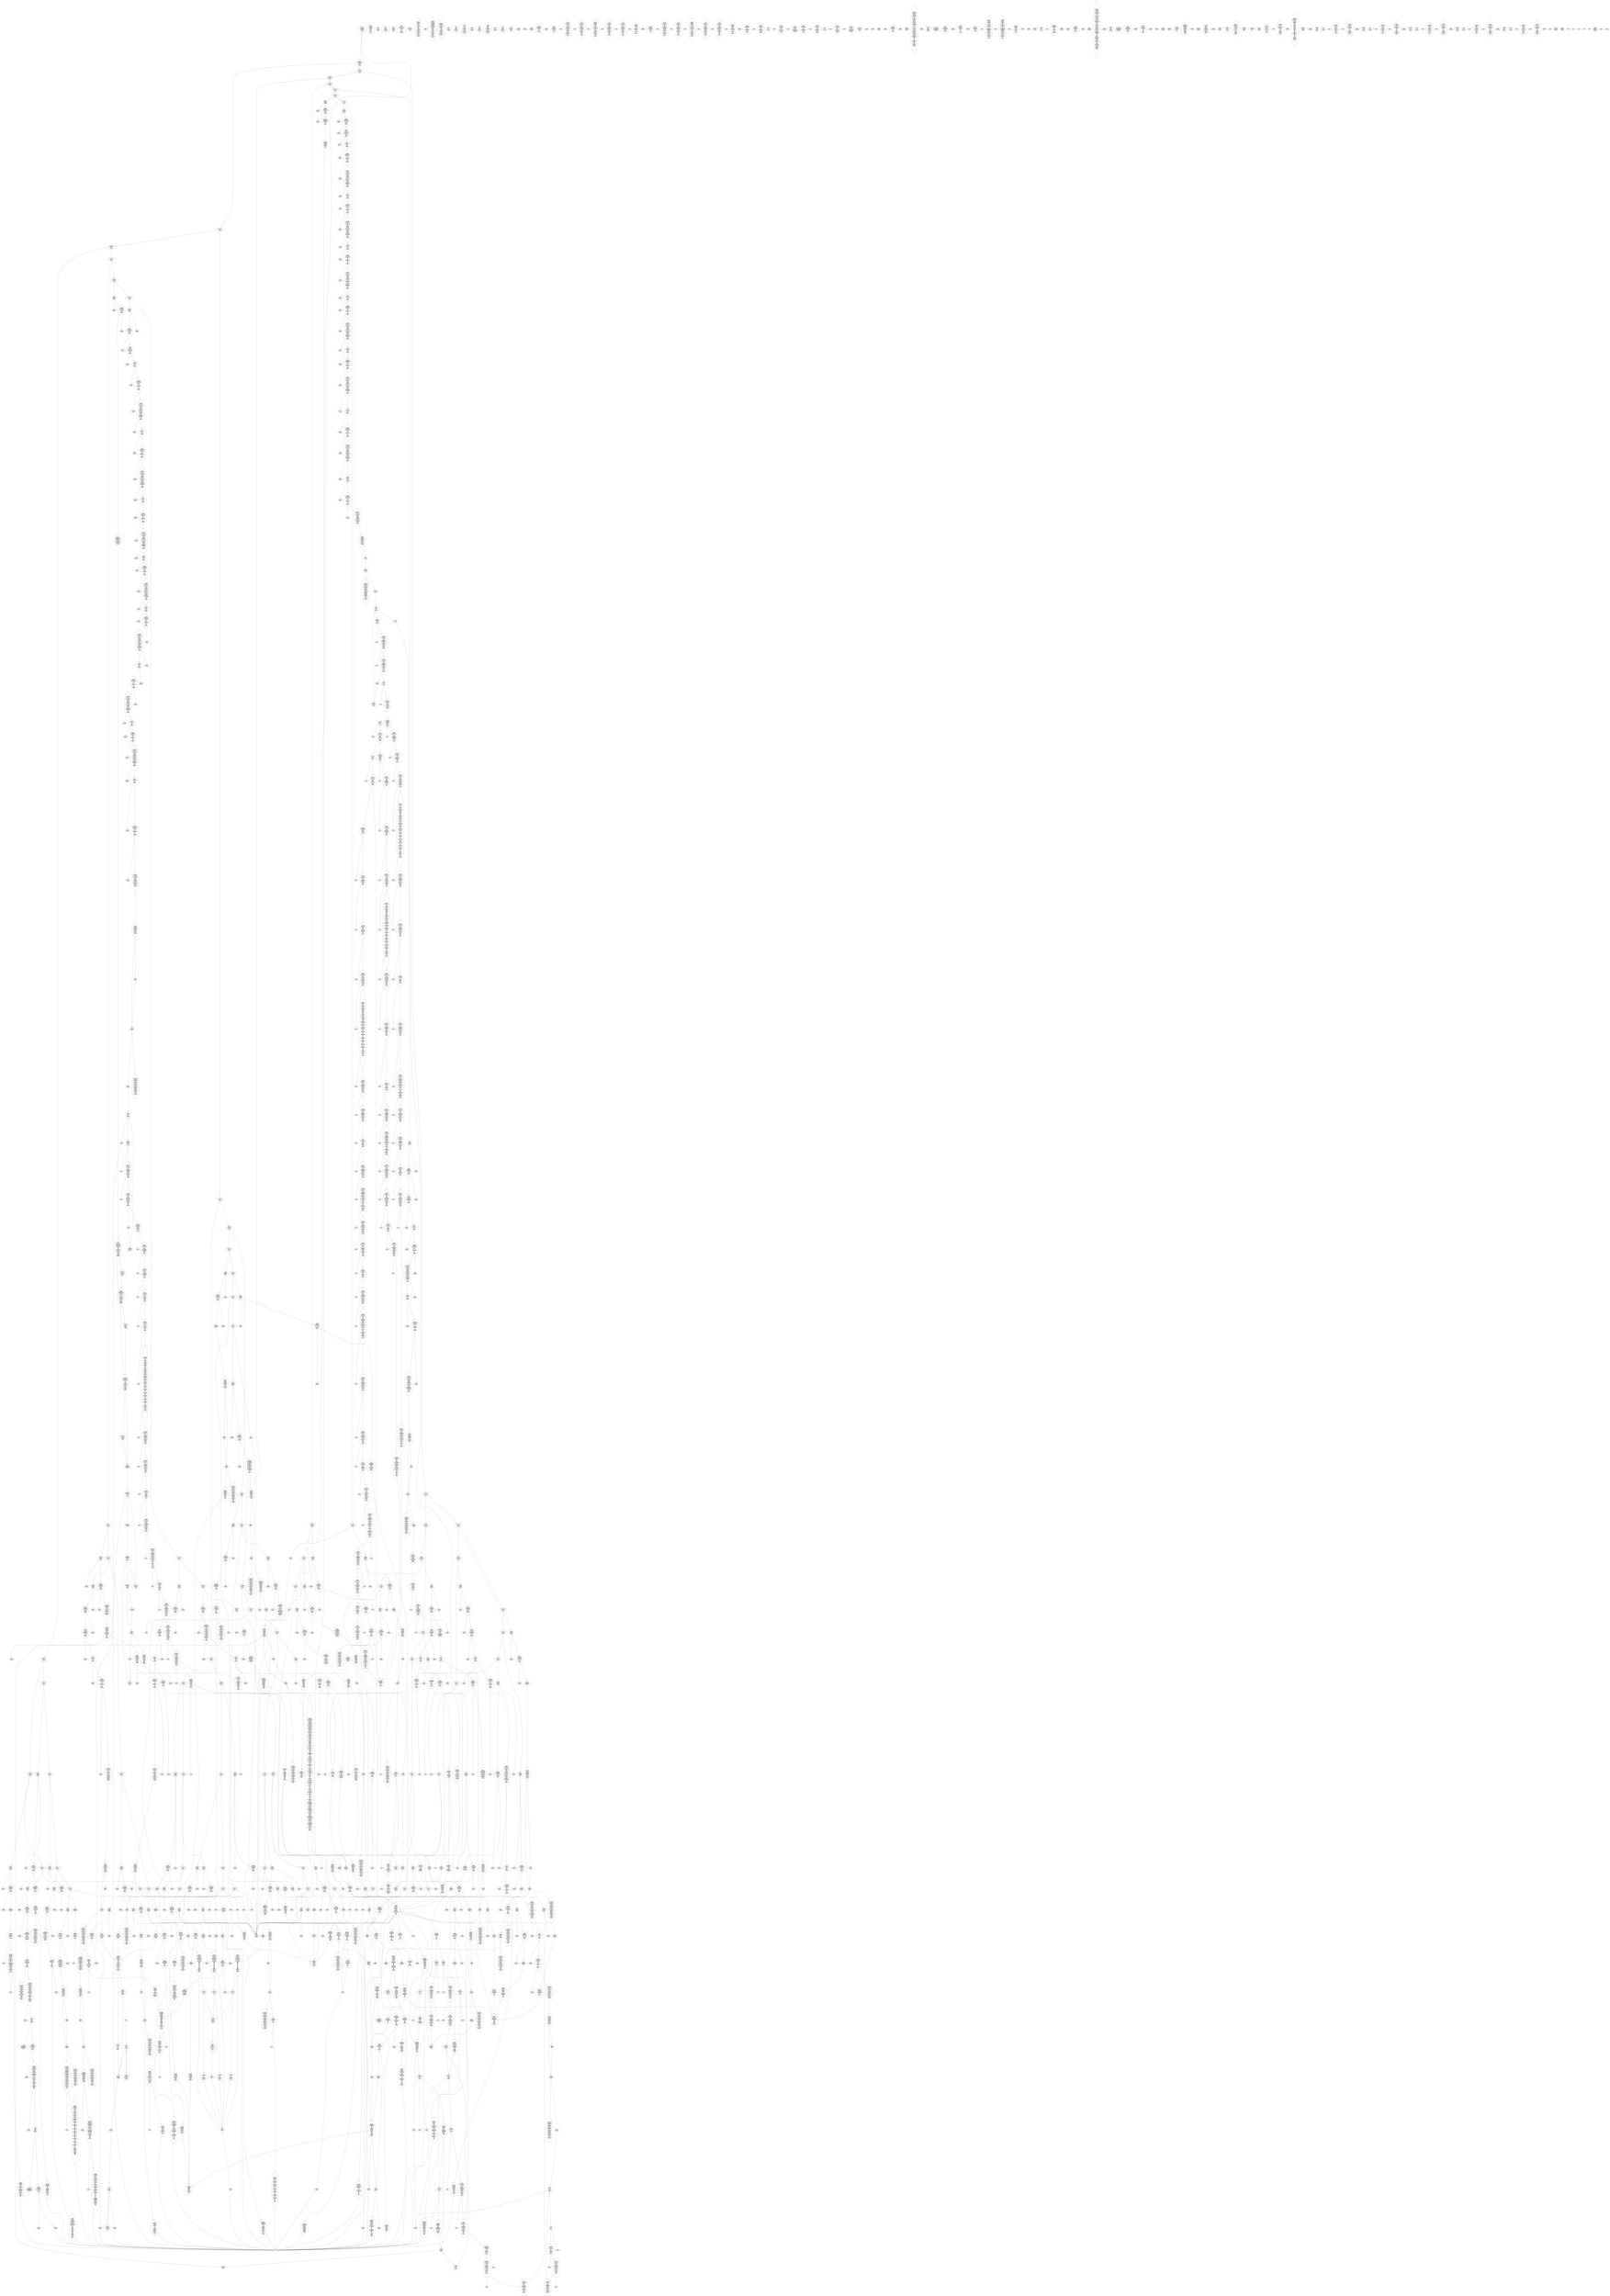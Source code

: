 /* Generated by GvGen v.1.0 (https://www.github.com/stricaud/gvgen) */

digraph G {
compound=true;
   node1 [label="[anywhere]"];
   node2 [label="# 0x0
PUSHX Data
PUSHX Data
MSTORE
PUSHX LogicData
CALLDATASIZE
LT
PUSHX Data
JUMPI
"];
   node3 [label="# 0xd
PUSHX Data
CALLDATALOAD
PUSHX BitData
SHR
PUSHX LogicData
GT
PUSHX Data
JUMPI
"];
   node4 [label="# 0x1e
PUSHX LogicData
GT
PUSHX Data
JUMPI
"];
   node5 [label="# 0x29
PUSHX LogicData
GT
PUSHX Data
JUMPI
"];
   node6 [label="# 0x34
PUSHX LogicData
GT
PUSHX Data
JUMPI
"];
   node7 [label="# 0x3f
PUSHX LogicData
EQ
PUSHX Data
JUMPI
"];
   node8 [label="# 0x4a
PUSHX LogicData
EQ
PUSHX Data
JUMPI
"];
   node9 [label="# 0x55
PUSHX LogicData
EQ
PUSHX Data
JUMPI
"];
   node10 [label="# 0x60
PUSHX LogicData
EQ
PUSHX Data
JUMPI
"];
   node11 [label="# 0x6b
PUSHX Data
JUMP
"];
   node12 [label="# 0x6f
JUMPDEST
PUSHX LogicData
EQ
PUSHX Data
JUMPI
"];
   node13 [label="# 0x7b
PUSHX LogicData
EQ
PUSHX Data
JUMPI
"];
   node14 [label="# 0x86
PUSHX LogicData
EQ
PUSHX Data
JUMPI
"];
   node15 [label="# 0x91
PUSHX LogicData
EQ
PUSHX Data
JUMPI
"];
   node16 [label="# 0x9c
PUSHX Data
JUMP
"];
   node17 [label="# 0xa0
JUMPDEST
PUSHX LogicData
GT
PUSHX Data
JUMPI
"];
   node18 [label="# 0xac
PUSHX LogicData
EQ
PUSHX Data
JUMPI
"];
   node19 [label="# 0xb7
PUSHX LogicData
EQ
PUSHX Data
JUMPI
"];
   node20 [label="# 0xc2
PUSHX LogicData
EQ
PUSHX Data
JUMPI
"];
   node21 [label="# 0xcd
PUSHX LogicData
EQ
PUSHX Data
JUMPI
"];
   node22 [label="# 0xd8
PUSHX Data
JUMP
"];
   node23 [label="# 0xdc
JUMPDEST
PUSHX LogicData
EQ
PUSHX Data
JUMPI
"];
   node24 [label="# 0xe8
PUSHX LogicData
EQ
PUSHX Data
JUMPI
"];
   node25 [label="# 0xf3
PUSHX LogicData
EQ
PUSHX Data
JUMPI
"];
   node26 [label="# 0xfe
PUSHX Data
JUMP
"];
   node27 [label="# 0x102
JUMPDEST
PUSHX LogicData
GT
PUSHX Data
JUMPI
"];
   node28 [label="# 0x10e
PUSHX LogicData
GT
PUSHX Data
JUMPI
"];
   node29 [label="# 0x119
PUSHX LogicData
EQ
PUSHX Data
JUMPI
"];
   node30 [label="# 0x124
PUSHX LogicData
EQ
PUSHX Data
JUMPI
"];
   node31 [label="# 0x12f
PUSHX LogicData
EQ
PUSHX Data
JUMPI
"];
   node32 [label="# 0x13a
PUSHX LogicData
EQ
PUSHX Data
JUMPI
"];
   node33 [label="# 0x145
PUSHX Data
JUMP
"];
   node34 [label="# 0x149
JUMPDEST
PUSHX LogicData
EQ
PUSHX Data
JUMPI
"];
   node35 [label="# 0x155
PUSHX LogicData
EQ
PUSHX Data
JUMPI
"];
   node36 [label="# 0x160
PUSHX LogicData
EQ
PUSHX Data
JUMPI
"];
   node37 [label="# 0x16b
PUSHX LogicData
EQ
PUSHX Data
JUMPI
"];
   node38 [label="# 0x176
PUSHX Data
JUMP
"];
   node39 [label="# 0x17a
JUMPDEST
PUSHX LogicData
GT
PUSHX Data
JUMPI
"];
   node40 [label="# 0x186
PUSHX LogicData
EQ
PUSHX Data
JUMPI
"];
   node41 [label="# 0x191
PUSHX LogicData
EQ
PUSHX Data
JUMPI
"];
   node42 [label="# 0x19c
PUSHX LogicData
EQ
PUSHX Data
JUMPI
"];
   node43 [label="# 0x1a7
PUSHX LogicData
EQ
PUSHX Data
JUMPI
"];
   node44 [label="# 0x1b2
PUSHX Data
JUMP
"];
   node45 [label="# 0x1b6
JUMPDEST
PUSHX LogicData
EQ
PUSHX Data
JUMPI
"];
   node46 [label="# 0x1c2
PUSHX LogicData
EQ
PUSHX Data
JUMPI
"];
   node47 [label="# 0x1cd
PUSHX LogicData
EQ
PUSHX Data
JUMPI
"];
   node48 [label="# 0x1d8
PUSHX Data
JUMP
"];
   node49 [label="# 0x1dc
JUMPDEST
PUSHX LogicData
GT
PUSHX Data
JUMPI
"];
   node50 [label="# 0x1e8
PUSHX LogicData
GT
PUSHX Data
JUMPI
"];
   node51 [label="# 0x1f3
PUSHX LogicData
GT
PUSHX Data
JUMPI
"];
   node52 [label="# 0x1fe
PUSHX LogicData
EQ
PUSHX Data
JUMPI
"];
   node53 [label="# 0x209
PUSHX LogicData
EQ
PUSHX Data
JUMPI
"];
   node54 [label="# 0x214
PUSHX LogicData
EQ
PUSHX Data
JUMPI
"];
   node55 [label="# 0x21f
PUSHX LogicData
EQ
PUSHX Data
JUMPI
"];
   node56 [label="# 0x22a
PUSHX Data
JUMP
"];
   node57 [label="# 0x22e
JUMPDEST
PUSHX LogicData
EQ
PUSHX Data
JUMPI
"];
   node58 [label="# 0x23a
PUSHX LogicData
EQ
PUSHX Data
JUMPI
"];
   node59 [label="# 0x245
PUSHX LogicData
EQ
PUSHX Data
JUMPI
"];
   node60 [label="# 0x250
PUSHX LogicData
EQ
PUSHX Data
JUMPI
"];
   node61 [label="# 0x25b
PUSHX Data
JUMP
"];
   node62 [label="# 0x25f
JUMPDEST
PUSHX LogicData
GT
PUSHX Data
JUMPI
"];
   node63 [label="# 0x26b
PUSHX LogicData
EQ
PUSHX Data
JUMPI
"];
   node64 [label="# 0x276
PUSHX LogicData
EQ
PUSHX Data
JUMPI
"];
   node65 [label="# 0x281
PUSHX LogicData
EQ
PUSHX Data
JUMPI
"];
   node66 [label="# 0x28c
PUSHX LogicData
EQ
PUSHX Data
JUMPI
"];
   node67 [label="# 0x297
PUSHX Data
JUMP
"];
   node68 [label="# 0x29b
JUMPDEST
PUSHX LogicData
EQ
PUSHX Data
JUMPI
"];
   node69 [label="# 0x2a7
PUSHX LogicData
EQ
PUSHX Data
JUMPI
"];
   node70 [label="# 0x2b2
PUSHX LogicData
EQ
PUSHX Data
JUMPI
"];
   node71 [label="# 0x2bd
PUSHX Data
JUMP
"];
   node72 [label="# 0x2c1
JUMPDEST
PUSHX LogicData
GT
PUSHX Data
JUMPI
"];
   node73 [label="# 0x2cd
PUSHX LogicData
GT
PUSHX Data
JUMPI
"];
   node74 [label="# 0x2d8
PUSHX LogicData
EQ
PUSHX Data
JUMPI
"];
   node75 [label="# 0x2e3
PUSHX LogicData
EQ
PUSHX Data
JUMPI
"];
   node76 [label="# 0x2ee
PUSHX LogicData
EQ
PUSHX Data
JUMPI
"];
   node77 [label="# 0x2f9
PUSHX LogicData
EQ
PUSHX Data
JUMPI
"];
   node78 [label="# 0x304
PUSHX Data
JUMP
"];
   node79 [label="# 0x308
JUMPDEST
PUSHX LogicData
EQ
PUSHX Data
JUMPI
"];
   node80 [label="# 0x314
PUSHX LogicData
EQ
PUSHX Data
JUMPI
"];
   node81 [label="# 0x31f
PUSHX LogicData
EQ
PUSHX Data
JUMPI
"];
   node82 [label="# 0x32a
PUSHX Data
JUMP
"];
   node83 [label="# 0x32e
JUMPDEST
PUSHX LogicData
GT
PUSHX Data
JUMPI
"];
   node84 [label="# 0x33a
PUSHX LogicData
EQ
PUSHX Data
JUMPI
"];
   node85 [label="# 0x345
PUSHX LogicData
EQ
PUSHX Data
JUMPI
"];
   node86 [label="# 0x350
PUSHX LogicData
EQ
PUSHX Data
JUMPI
"];
   node87 [label="# 0x35b
PUSHX LogicData
EQ
PUSHX Data
JUMPI
"];
   node88 [label="# 0x366
PUSHX Data
JUMP
"];
   node89 [label="# 0x36a
JUMPDEST
PUSHX LogicData
EQ
PUSHX Data
JUMPI
"];
   node90 [label="# 0x376
PUSHX LogicData
EQ
PUSHX Data
JUMPI
"];
   node91 [label="# 0x381
PUSHX LogicData
EQ
PUSHX Data
JUMPI
"];
   node92 [label="# 0x38c
JUMPDEST
PUSHX Data
REVERT
"];
   node93 [label="# 0x391
JUMPDEST
CALLVALUE
ISZERO
PUSHX Data
JUMPI
"];
   node94 [label="# 0x399
PUSHX Data
REVERT
"];
   node95 [label="# 0x39d
JUMPDEST
PUSHX Data
PUSHX ArithData
CALLDATASIZE
SUB
PUSHX LogicData
LT
ISZERO
PUSHX Data
JUMPI
"];
   node96 [label="# 0x3b0
PUSHX Data
REVERT
"];
   node97 [label="# 0x3b4
JUMPDEST
CALLDATALOAD
PUSHX ArithData
PUSHX BitData
PUSHX BitData
SHL
SUB
NOT
AND
PUSHX Data
JUMP
"];
   node98 [label="# 0x3c5
JUMPDEST
PUSHX MemData
MLOAD
ISZERO
ISZERO
MSTORE
MLOAD
SUB
PUSHX ArithData
ADD
RETURN
"];
   node99 [label="# 0x3d9
JUMPDEST
CALLVALUE
ISZERO
PUSHX Data
JUMPI
"];
   node100 [label="# 0x3e1
PUSHX Data
REVERT
"];
   node101 [label="# 0x3e5
JUMPDEST
PUSHX Data
PUSHX Data
JUMP
"];
   node102 [label="# 0x3ee
JUMPDEST
PUSHX Data
MLOAD
PUSHX ArithData
MSTORE
MLOAD
ADD
MSTORE
MLOAD
ADD
ADD
PUSHX Data
"];
   node103 [label="# 0x410
JUMPDEST
LT
ISZERO
PUSHX Data
JUMPI
"];
   node104 [label="# 0x419
ADD
MLOAD
ADD
MSTORE
PUSHX ArithData
ADD
PUSHX Data
JUMP
"];
   node105 [label="# 0x428
JUMPDEST
ADD
PUSHX BitData
AND
ISZERO
PUSHX Data
JUMPI
"];
   node106 [label="# 0x43c
SUB
MLOAD
PUSHX ArithData
PUSHX ArithData
SUB
PUSHX ArithData
EXP
SUB
NOT
AND
MSTORE
PUSHX ArithData
ADD
"];
   node107 [label="# 0x455
JUMPDEST
PUSHX MemData
MLOAD
SUB
RETURN
"];
   node108 [label="# 0x463
JUMPDEST
CALLVALUE
ISZERO
PUSHX Data
JUMPI
"];
   node109 [label="# 0x46b
PUSHX Data
REVERT
"];
   node110 [label="# 0x46f
JUMPDEST
PUSHX Data
PUSHX ArithData
CALLDATASIZE
SUB
PUSHX LogicData
LT
ISZERO
PUSHX Data
JUMPI
"];
   node111 [label="# 0x482
PUSHX Data
REVERT
"];
   node112 [label="# 0x486
JUMPDEST
CALLDATALOAD
PUSHX Data
JUMP
"];
   node113 [label="# 0x48d
JUMPDEST
PUSHX MemData
MLOAD
PUSHX ArithData
PUSHX BitData
PUSHX BitData
SHL
SUB
AND
MSTORE
MLOAD
SUB
PUSHX ArithData
ADD
RETURN
"];
   node114 [label="# 0x4a9
JUMPDEST
CALLVALUE
ISZERO
PUSHX Data
JUMPI
"];
   node115 [label="# 0x4b1
PUSHX Data
REVERT
"];
   node116 [label="# 0x4b5
JUMPDEST
PUSHX Data
PUSHX ArithData
CALLDATASIZE
SUB
PUSHX LogicData
LT
ISZERO
PUSHX Data
JUMPI
"];
   node117 [label="# 0x4c8
PUSHX Data
REVERT
"];
   node118 [label="# 0x4cc
JUMPDEST
CALLDATALOAD
PUSHX ArithData
SIGNEXTEND
PUSHX ArithData
ADD
CALLDATALOAD
SIGNEXTEND
PUSHX Data
JUMP
"];
   node119 [label="# 0x4e0
JUMPDEST
PUSHX Data
MLOAD
PUSHX BitData
AND
MSTORE
AND
PUSHX ArithData
ADD
MSTORE
AND
ADD
MSTORE
PUSHX BitData
AND
PUSHX ArithData
ADD
MSTORE
PUSHX ArithData
ADD
MSTORE
MLOAD
SUB
PUSHX ArithData
ADD
RETURN
"];
   node120 [label="# 0x518
JUMPDEST
CALLVALUE
ISZERO
PUSHX Data
JUMPI
"];
   node121 [label="# 0x520
PUSHX Data
REVERT
"];
   node122 [label="# 0x524
JUMPDEST
PUSHX Data
PUSHX ArithData
CALLDATASIZE
SUB
PUSHX LogicData
LT
ISZERO
PUSHX Data
JUMPI
"];
   node123 [label="# 0x537
PUSHX Data
REVERT
"];
   node124 [label="# 0x53b
JUMPDEST
PUSHX ArithData
PUSHX BitData
PUSHX BitData
SHL
SUB
CALLDATALOAD
AND
PUSHX ArithData
ADD
CALLDATALOAD
PUSHX Data
JUMP
"];
   node125 [label="# 0x551
JUMPDEST
STOP
"];
   node126 [label="# 0x553
JUMPDEST
CALLVALUE
ISZERO
PUSHX Data
JUMPI
"];
   node127 [label="# 0x55b
PUSHX Data
REVERT
"];
   node128 [label="# 0x55f
JUMPDEST
PUSHX Data
PUSHX ArithData
CALLDATASIZE
SUB
PUSHX LogicData
LT
ISZERO
PUSHX Data
JUMPI
"];
   node129 [label="# 0x572
PUSHX Data
REVERT
"];
   node130 [label="# 0x576
JUMPDEST
CALLDATALOAD
PUSHX BitData
PUSHX ArithData
ADD
CALLDATALOAD
AND
PUSHX ArithData
ADD
CALLDATALOAD
AND
PUSHX ArithData
ADD
CALLDATALOAD
AND
PUSHX Data
JUMP
"];
   node131 [label="# 0x598
JUMPDEST
CALLVALUE
ISZERO
PUSHX Data
JUMPI
"];
   node132 [label="# 0x5a0
PUSHX Data
REVERT
"];
   node133 [label="# 0x5a4
JUMPDEST
PUSHX Data
PUSHX Data
JUMP
"];
   node134 [label="# 0x5ad
JUMPDEST
PUSHX MemData
MLOAD
MSTORE
MLOAD
SUB
PUSHX ArithData
ADD
RETURN
"];
   node135 [label="# 0x5bf
JUMPDEST
CALLVALUE
ISZERO
PUSHX Data
JUMPI
"];
   node136 [label="# 0x5c7
PUSHX Data
REVERT
"];
   node137 [label="# 0x5cb
JUMPDEST
PUSHX Data
PUSHX ArithData
CALLDATASIZE
SUB
PUSHX LogicData
LT
ISZERO
PUSHX Data
JUMPI
"];
   node138 [label="# 0x5de
PUSHX Data
REVERT
"];
   node139 [label="# 0x5e2
JUMPDEST
CALLDATALOAD
PUSHX ArithData
PUSHX BitData
PUSHX BitData
SHL
SUB
AND
PUSHX Data
JUMP
"];
   node140 [label="# 0x5f2
JUMPDEST
CALLVALUE
ISZERO
PUSHX Data
JUMPI
"];
   node141 [label="# 0x5fa
PUSHX Data
REVERT
"];
   node142 [label="# 0x5fe
JUMPDEST
PUSHX Data
PUSHX ArithData
CALLDATASIZE
SUB
PUSHX LogicData
LT
ISZERO
PUSHX Data
JUMPI
"];
   node143 [label="# 0x611
PUSHX Data
REVERT
"];
   node144 [label="# 0x615
JUMPDEST
CALLDATALOAD
PUSHX ArithData
SIGNEXTEND
PUSHX ArithData
ADD
CALLDATALOAD
SIGNEXTEND
PUSHX ArithData
ADD
CALLDATALOAD
PUSHX Data
JUMP
"];
   node145 [label="# 0x630
JUMPDEST
CALLVALUE
ISZERO
PUSHX Data
JUMPI
"];
   node146 [label="# 0x638
PUSHX Data
REVERT
"];
   node147 [label="# 0x63c
JUMPDEST
PUSHX Data
PUSHX ArithData
CALLDATASIZE
SUB
PUSHX LogicData
LT
ISZERO
PUSHX Data
JUMPI
"];
   node148 [label="# 0x64f
PUSHX Data
REVERT
"];
   node149 [label="# 0x653
JUMPDEST
PUSHX ArithData
PUSHX BitData
PUSHX BitData
SHL
SUB
CALLDATALOAD
AND
PUSHX ArithData
ADD
CALLDATALOAD
AND
PUSHX ArithData
ADD
CALLDATALOAD
PUSHX Data
JUMP
"];
   node150 [label="# 0x673
JUMPDEST
CALLVALUE
ISZERO
PUSHX Data
JUMPI
"];
   node151 [label="# 0x67b
PUSHX Data
REVERT
"];
   node152 [label="# 0x67f
JUMPDEST
PUSHX Data
PUSHX ArithData
CALLDATASIZE
SUB
PUSHX LogicData
LT
ISZERO
PUSHX Data
JUMPI
"];
   node153 [label="# 0x692
PUSHX Data
REVERT
"];
   node154 [label="# 0x696
JUMPDEST
ADD
PUSHX ArithData
ADD
CALLDATALOAD
PUSHX BitData
PUSHX BitData
SHL
GT
ISZERO
PUSHX Data
JUMPI
"];
   node155 [label="# 0x6ac
PUSHX Data
REVERT
"];
   node156 [label="# 0x6b0
JUMPDEST
ADD
PUSHX ArithData
ADD
GT
ISZERO
PUSHX Data
JUMPI
"];
   node157 [label="# 0x6be
PUSHX Data
REVERT
"];
   node158 [label="# 0x6c2
JUMPDEST
CALLDATALOAD
PUSHX ArithData
ADD
PUSHX ArithData
MUL
ADD
GT
PUSHX BitData
PUSHX BitData
SHL
GT
OR
ISZERO
PUSHX Data
JUMPI
"];
   node159 [label="# 0x6df
PUSHX Data
REVERT
"];
   node160 [label="# 0x6e3
JUMPDEST
PUSHX ArithData
MUL
PUSHX ArithData
ADD
PUSHX MemData
MLOAD
ADD
PUSHX Data
MSTORE
MSTORE
PUSHX ArithData
ADD
PUSHX ArithData
MUL
CALLDATACOPY
PUSHX Data
ADD
MSTORE
PUSHX ArithData
ADD
CALLDATALOAD
PUSHX BitData
PUSHX BitData
SHL
GT
ISZERO
PUSHX Data
JUMPI
"];
   node161 [label="# 0x72e
PUSHX Data
REVERT
"];
   node162 [label="# 0x732
JUMPDEST
ADD
PUSHX ArithData
ADD
GT
ISZERO
PUSHX Data
JUMPI
"];
   node163 [label="# 0x740
PUSHX Data
REVERT
"];
   node164 [label="# 0x744
JUMPDEST
CALLDATALOAD
PUSHX ArithData
ADD
PUSHX ArithData
MUL
ADD
GT
PUSHX BitData
PUSHX BitData
SHL
GT
OR
ISZERO
PUSHX Data
JUMPI
"];
   node165 [label="# 0x761
PUSHX Data
REVERT
"];
   node166 [label="# 0x765
JUMPDEST
PUSHX ArithData
MUL
PUSHX ArithData
ADD
PUSHX MemData
MLOAD
ADD
PUSHX Data
MSTORE
MSTORE
PUSHX ArithData
ADD
PUSHX ArithData
MUL
CALLDATACOPY
PUSHX Data
ADD
MSTORE
CALLDATALOAD
PUSHX ArithData
PUSHX BitData
PUSHX BitData
SHL
SUB
AND
PUSHX Data
JUMP
"];
   node167 [label="# 0x7ae
JUMPDEST
CALLVALUE
ISZERO
PUSHX Data
JUMPI
"];
   node168 [label="# 0x7b6
PUSHX Data
REVERT
"];
   node169 [label="# 0x7ba
JUMPDEST
PUSHX Data
PUSHX ArithData
CALLDATASIZE
SUB
PUSHX LogicData
LT
ISZERO
PUSHX Data
JUMPI
"];
   node170 [label="# 0x7cd
PUSHX Data
REVERT
"];
   node171 [label="# 0x7d1
JUMPDEST
CALLDATALOAD
PUSHX ArithData
PUSHX BitData
PUSHX BitData
SHL
SUB
AND
PUSHX Data
JUMP
"];
   node172 [label="# 0x7e1
JUMPDEST
CALLVALUE
ISZERO
PUSHX Data
JUMPI
"];
   node173 [label="# 0x7e9
PUSHX Data
REVERT
"];
   node174 [label="# 0x7ed
JUMPDEST
PUSHX Data
PUSHX ArithData
CALLDATASIZE
SUB
PUSHX LogicData
LT
ISZERO
PUSHX Data
JUMPI
"];
   node175 [label="# 0x800
PUSHX Data
REVERT
"];
   node176 [label="# 0x804
JUMPDEST
ADD
PUSHX ArithData
ADD
CALLDATALOAD
PUSHX BitData
PUSHX BitData
SHL
GT
ISZERO
PUSHX Data
JUMPI
"];
   node177 [label="# 0x81a
PUSHX Data
REVERT
"];
   node178 [label="# 0x81e
JUMPDEST
ADD
PUSHX ArithData
ADD
GT
ISZERO
PUSHX Data
JUMPI
"];
   node179 [label="# 0x82c
PUSHX Data
REVERT
"];
   node180 [label="# 0x830
JUMPDEST
CALLDATALOAD
PUSHX ArithData
ADD
PUSHX ArithData
MUL
ADD
GT
PUSHX BitData
PUSHX BitData
SHL
GT
OR
ISZERO
PUSHX Data
JUMPI
"];
   node181 [label="# 0x84d
PUSHX Data
REVERT
"];
   node182 [label="# 0x851
JUMPDEST
PUSHX ArithData
MUL
PUSHX ArithData
ADD
PUSHX MemData
MLOAD
ADD
PUSHX Data
MSTORE
MSTORE
PUSHX ArithData
ADD
PUSHX ArithData
MUL
CALLDATACOPY
PUSHX Data
ADD
MSTORE
PUSHX ArithData
ADD
CALLDATALOAD
PUSHX BitData
PUSHX BitData
SHL
GT
ISZERO
PUSHX Data
JUMPI
"];
   node183 [label="# 0x89c
PUSHX Data
REVERT
"];
   node184 [label="# 0x8a0
JUMPDEST
ADD
PUSHX ArithData
ADD
GT
ISZERO
PUSHX Data
JUMPI
"];
   node185 [label="# 0x8ae
PUSHX Data
REVERT
"];
   node186 [label="# 0x8b2
JUMPDEST
CALLDATALOAD
PUSHX ArithData
ADD
PUSHX ArithData
MUL
ADD
GT
PUSHX BitData
PUSHX BitData
SHL
GT
OR
ISZERO
PUSHX Data
JUMPI
"];
   node187 [label="# 0x8cf
PUSHX Data
REVERT
"];
   node188 [label="# 0x8d3
JUMPDEST
PUSHX ArithData
MUL
PUSHX ArithData
ADD
PUSHX MemData
MLOAD
ADD
PUSHX Data
MSTORE
MSTORE
PUSHX ArithData
ADD
PUSHX ArithData
MUL
CALLDATACOPY
PUSHX Data
ADD
MSTORE
PUSHX ArithData
ADD
CALLDATALOAD
PUSHX BitData
PUSHX BitData
SHL
GT
ISZERO
PUSHX Data
JUMPI
"];
   node189 [label="# 0x91e
PUSHX Data
REVERT
"];
   node190 [label="# 0x922
JUMPDEST
ADD
PUSHX ArithData
ADD
GT
ISZERO
PUSHX Data
JUMPI
"];
   node191 [label="# 0x930
PUSHX Data
REVERT
"];
   node192 [label="# 0x934
JUMPDEST
CALLDATALOAD
PUSHX ArithData
ADD
PUSHX ArithData
MUL
ADD
GT
PUSHX BitData
PUSHX BitData
SHL
GT
OR
ISZERO
PUSHX Data
JUMPI
"];
   node193 [label="# 0x951
PUSHX Data
REVERT
"];
   node194 [label="# 0x955
JUMPDEST
PUSHX ArithData
MUL
PUSHX ArithData
ADD
PUSHX MemData
MLOAD
ADD
PUSHX Data
MSTORE
MSTORE
PUSHX ArithData
ADD
PUSHX ArithData
MUL
CALLDATACOPY
PUSHX Data
ADD
MSTORE
PUSHX ArithData
ADD
CALLDATALOAD
PUSHX BitData
PUSHX BitData
SHL
GT
ISZERO
PUSHX Data
JUMPI
"];
   node195 [label="# 0x9a0
PUSHX Data
REVERT
"];
   node196 [label="# 0x9a4
JUMPDEST
ADD
PUSHX ArithData
ADD
GT
ISZERO
PUSHX Data
JUMPI
"];
   node197 [label="# 0x9b2
PUSHX Data
REVERT
"];
   node198 [label="# 0x9b6
JUMPDEST
CALLDATALOAD
PUSHX ArithData
ADD
PUSHX ArithData
MUL
ADD
GT
PUSHX BitData
PUSHX BitData
SHL
GT
OR
ISZERO
PUSHX Data
JUMPI
"];
   node199 [label="# 0x9d3
PUSHX Data
REVERT
"];
   node200 [label="# 0x9d7
JUMPDEST
PUSHX ArithData
MUL
PUSHX ArithData
ADD
PUSHX MemData
MLOAD
ADD
PUSHX Data
MSTORE
MSTORE
PUSHX ArithData
ADD
PUSHX ArithData
MUL
CALLDATACOPY
PUSHX Data
ADD
MSTORE
PUSHX ArithData
ADD
CALLDATALOAD
PUSHX BitData
PUSHX BitData
SHL
GT
ISZERO
PUSHX Data
JUMPI
"];
   node201 [label="# 0xa22
PUSHX Data
REVERT
"];
   node202 [label="# 0xa26
JUMPDEST
ADD
PUSHX ArithData
ADD
GT
ISZERO
PUSHX Data
JUMPI
"];
   node203 [label="# 0xa34
PUSHX Data
REVERT
"];
   node204 [label="# 0xa38
JUMPDEST
CALLDATALOAD
PUSHX ArithData
ADD
PUSHX ArithData
MUL
ADD
GT
PUSHX BitData
PUSHX BitData
SHL
GT
OR
ISZERO
PUSHX Data
JUMPI
"];
   node205 [label="# 0xa55
PUSHX Data
REVERT
"];
   node206 [label="# 0xa59
JUMPDEST
PUSHX ArithData
MUL
PUSHX ArithData
ADD
PUSHX MemData
MLOAD
ADD
PUSHX Data
MSTORE
MSTORE
PUSHX ArithData
ADD
PUSHX ArithData
MUL
CALLDATACOPY
PUSHX Data
ADD
MSTORE
PUSHX ArithData
ADD
CALLDATALOAD
PUSHX BitData
PUSHX BitData
SHL
GT
ISZERO
PUSHX Data
JUMPI
"];
   node207 [label="# 0xaa4
PUSHX Data
REVERT
"];
   node208 [label="# 0xaa8
JUMPDEST
ADD
PUSHX ArithData
ADD
GT
ISZERO
PUSHX Data
JUMPI
"];
   node209 [label="# 0xab6
PUSHX Data
REVERT
"];
   node210 [label="# 0xaba
JUMPDEST
CALLDATALOAD
PUSHX ArithData
ADD
PUSHX ArithData
MUL
ADD
GT
PUSHX BitData
PUSHX BitData
SHL
GT
OR
ISZERO
PUSHX Data
JUMPI
"];
   node211 [label="# 0xad7
PUSHX Data
REVERT
"];
   node212 [label="# 0xadb
JUMPDEST
PUSHX ArithData
MUL
PUSHX ArithData
ADD
PUSHX MemData
MLOAD
ADD
PUSHX Data
MSTORE
MSTORE
PUSHX ArithData
ADD
PUSHX ArithData
MUL
CALLDATACOPY
PUSHX Data
ADD
MSTORE
PUSHX ArithData
ADD
CALLDATALOAD
PUSHX BitData
PUSHX BitData
SHL
GT
ISZERO
PUSHX Data
JUMPI
"];
   node213 [label="# 0xb26
PUSHX Data
REVERT
"];
   node214 [label="# 0xb2a
JUMPDEST
ADD
PUSHX ArithData
ADD
GT
ISZERO
PUSHX Data
JUMPI
"];
   node215 [label="# 0xb38
PUSHX Data
REVERT
"];
   node216 [label="# 0xb3c
JUMPDEST
CALLDATALOAD
PUSHX ArithData
ADD
PUSHX ArithData
MUL
ADD
GT
PUSHX BitData
PUSHX BitData
SHL
GT
OR
ISZERO
PUSHX Data
JUMPI
"];
   node217 [label="# 0xb59
PUSHX Data
REVERT
"];
   node218 [label="# 0xb5d
JUMPDEST
PUSHX ArithData
MUL
PUSHX ArithData
ADD
PUSHX MemData
MLOAD
ADD
PUSHX Data
MSTORE
MSTORE
PUSHX ArithData
ADD
PUSHX ArithData
MUL
CALLDATACOPY
PUSHX Data
ADD
MSTORE
PUSHX Data
JUMP
"];
   node219 [label="# 0xb9b
JUMPDEST
CALLVALUE
ISZERO
PUSHX Data
JUMPI
"];
   node220 [label="# 0xba3
PUSHX Data
REVERT
"];
   node221 [label="# 0xba7
JUMPDEST
PUSHX Data
PUSHX ArithData
CALLDATASIZE
SUB
PUSHX LogicData
LT
ISZERO
PUSHX Data
JUMPI
"];
   node222 [label="# 0xbba
PUSHX Data
REVERT
"];
   node223 [label="# 0xbbe
JUMPDEST
CALLDATALOAD
PUSHX Data
JUMP
"];
   node224 [label="# 0xbc5
JUMPDEST
CALLVALUE
ISZERO
PUSHX Data
JUMPI
"];
   node225 [label="# 0xbcd
PUSHX Data
REVERT
"];
   node226 [label="# 0xbd1
JUMPDEST
PUSHX Data
PUSHX ArithData
CALLDATASIZE
SUB
PUSHX LogicData
LT
ISZERO
PUSHX Data
JUMPI
"];
   node227 [label="# 0xbe4
PUSHX Data
REVERT
"];
   node228 [label="# 0xbe8
JUMPDEST
ADD
PUSHX ArithData
ADD
CALLDATALOAD
PUSHX BitData
PUSHX BitData
SHL
GT
ISZERO
PUSHX Data
JUMPI
"];
   node229 [label="# 0xbfe
PUSHX Data
REVERT
"];
   node230 [label="# 0xc02
JUMPDEST
ADD
PUSHX ArithData
ADD
GT
ISZERO
PUSHX Data
JUMPI
"];
   node231 [label="# 0xc10
PUSHX Data
REVERT
"];
   node232 [label="# 0xc14
JUMPDEST
CALLDATALOAD
PUSHX ArithData
ADD
PUSHX ArithData
MUL
ADD
GT
PUSHX BitData
PUSHX BitData
SHL
GT
OR
ISZERO
PUSHX Data
JUMPI
"];
   node233 [label="# 0xc31
PUSHX Data
REVERT
"];
   node234 [label="# 0xc35
JUMPDEST
PUSHX ArithData
ADD
PUSHX ArithData
DIV
MUL
PUSHX ArithData
ADD
PUSHX MemData
MLOAD
ADD
PUSHX Data
MSTORE
MSTORE
PUSHX ArithData
ADD
CALLDATACOPY
PUSHX Data
ADD
MSTORE
PUSHX Data
JUMP
"];
   node235 [label="# 0xc76
JUMPDEST
CALLVALUE
ISZERO
PUSHX Data
JUMPI
"];
   node236 [label="# 0xc7e
PUSHX Data
REVERT
"];
   node237 [label="# 0xc82
JUMPDEST
PUSHX Data
PUSHX ArithData
CALLDATASIZE
SUB
PUSHX LogicData
LT
ISZERO
PUSHX Data
JUMPI
"];
   node238 [label="# 0xc95
PUSHX Data
REVERT
"];
   node239 [label="# 0xc99
JUMPDEST
CALLDATALOAD
PUSHX ArithData
ADD
CALLDATALOAD
PUSHX Data
JUMP
"];
   node240 [label="# 0xca6
JUMPDEST
PUSHX MemData
MLOAD
PUSHX BitData
AND
MSTORE
MLOAD
SUB
PUSHX ArithData
ADD
RETURN
"];
   node241 [label="# 0xcbd
JUMPDEST
CALLVALUE
ISZERO
PUSHX Data
JUMPI
"];
   node242 [label="# 0xcc5
PUSHX Data
REVERT
"];
   node243 [label="# 0xcc9
JUMPDEST
PUSHX Data
PUSHX Data
JUMP
"];
   node244 [label="# 0xcd2
JUMPDEST
CALLVALUE
ISZERO
PUSHX Data
JUMPI
"];
   node245 [label="# 0xcda
PUSHX Data
REVERT
"];
   node246 [label="# 0xcde
JUMPDEST
PUSHX Data
PUSHX ArithData
CALLDATASIZE
SUB
PUSHX LogicData
LT
ISZERO
PUSHX Data
JUMPI
"];
   node247 [label="# 0xcf1
PUSHX Data
REVERT
"];
   node248 [label="# 0xcf5
JUMPDEST
CALLDATALOAD
PUSHX ArithData
SIGNEXTEND
PUSHX ArithData
ADD
CALLDATALOAD
SIGNEXTEND
PUSHX ArithData
ADD
CALLDATALOAD
PUSHX BitData
AND
PUSHX Data
JUMP
"];
   node249 [label="# 0xd14
JUMPDEST
PUSHX Data
PUSHX ArithData
CALLDATASIZE
SUB
PUSHX LogicData
LT
ISZERO
PUSHX Data
JUMPI
"];
   node250 [label="# 0xd26
PUSHX Data
REVERT
"];
   node251 [label="# 0xd2a
JUMPDEST
PUSHX ArithData
PUSHX BitData
PUSHX BitData
SHL
SUB
CALLDATALOAD
AND
PUSHX ArithData
ADD
CALLDATALOAD
AND
PUSHX ArithData
ADD
CALLDATALOAD
PUSHX Data
JUMP
"];
   node252 [label="# 0xd4a
JUMPDEST
CALLVALUE
ISZERO
PUSHX Data
JUMPI
"];
   node253 [label="# 0xd52
PUSHX Data
REVERT
"];
   node254 [label="# 0xd56
JUMPDEST
PUSHX Data
PUSHX ArithData
CALLDATASIZE
SUB
PUSHX LogicData
LT
ISZERO
PUSHX Data
JUMPI
"];
   node255 [label="# 0xd69
PUSHX Data
REVERT
"];
   node256 [label="# 0xd6d
JUMPDEST
CALLDATALOAD
PUSHX Data
JUMP
"];
   node257 [label="# 0xd74
JUMPDEST
CALLVALUE
ISZERO
PUSHX Data
JUMPI
"];
   node258 [label="# 0xd7c
PUSHX Data
REVERT
"];
   node259 [label="# 0xd80
JUMPDEST
PUSHX Data
PUSHX ArithData
CALLDATASIZE
SUB
PUSHX LogicData
LT
ISZERO
PUSHX Data
JUMPI
"];
   node260 [label="# 0xd93
PUSHX Data
REVERT
"];
   node261 [label="# 0xd97
JUMPDEST
CALLDATALOAD
PUSHX Data
JUMP
"];
   node262 [label="# 0xd9e
JUMPDEST
PUSHX Data
MLOAD
PUSHX ArithData
SIGNEXTEND
SIGNEXTEND
MSTORE
SIGNEXTEND
SIGNEXTEND
PUSHX ArithData
ADD
MSTORE
PUSHX BitData
AND
ADD
MSTORE
AND
PUSHX ArithData
ADD
MSTORE
AND
PUSHX ArithData
ADD
MSTORE
MLOAD
SUB
PUSHX ArithData
ADD
RETURN
"];
   node263 [label="# 0xdd9
JUMPDEST
CALLVALUE
ISZERO
PUSHX Data
JUMPI
"];
   node264 [label="# 0xde1
PUSHX Data
REVERT
"];
   node265 [label="# 0xde5
JUMPDEST
PUSHX Data
PUSHX ArithData
CALLDATASIZE
SUB
PUSHX LogicData
LT
ISZERO
PUSHX Data
JUMPI
"];
   node266 [label="# 0xdf8
PUSHX Data
REVERT
"];
   node267 [label="# 0xdfc
JUMPDEST
ADD
PUSHX ArithData
ADD
CALLDATALOAD
PUSHX BitData
PUSHX BitData
SHL
GT
ISZERO
PUSHX Data
JUMPI
"];
   node268 [label="# 0xe12
PUSHX Data
REVERT
"];
   node269 [label="# 0xe16
JUMPDEST
ADD
PUSHX ArithData
ADD
GT
ISZERO
PUSHX Data
JUMPI
"];
   node270 [label="# 0xe24
PUSHX Data
REVERT
"];
   node271 [label="# 0xe28
JUMPDEST
CALLDATALOAD
PUSHX ArithData
ADD
PUSHX ArithData
MUL
ADD
GT
PUSHX BitData
PUSHX BitData
SHL
GT
OR
ISZERO
PUSHX Data
JUMPI
"];
   node272 [label="# 0xe45
PUSHX Data
REVERT
"];
   node273 [label="# 0xe49
JUMPDEST
PUSHX ArithData
MUL
PUSHX ArithData
ADD
PUSHX MemData
MLOAD
ADD
PUSHX Data
MSTORE
MSTORE
PUSHX ArithData
ADD
PUSHX ArithData
MUL
CALLDATACOPY
PUSHX Data
ADD
MSTORE
PUSHX ArithData
ADD
CALLDATALOAD
PUSHX BitData
PUSHX BitData
SHL
GT
ISZERO
PUSHX Data
JUMPI
"];
   node274 [label="# 0xe94
PUSHX Data
REVERT
"];
   node275 [label="# 0xe98
JUMPDEST
ADD
PUSHX ArithData
ADD
GT
ISZERO
PUSHX Data
JUMPI
"];
   node276 [label="# 0xea6
PUSHX Data
REVERT
"];
   node277 [label="# 0xeaa
JUMPDEST
CALLDATALOAD
PUSHX ArithData
ADD
PUSHX ArithData
MUL
ADD
GT
PUSHX BitData
PUSHX BitData
SHL
GT
OR
ISZERO
PUSHX Data
JUMPI
"];
   node278 [label="# 0xec7
PUSHX Data
REVERT
"];
   node279 [label="# 0xecb
JUMPDEST
PUSHX ArithData
MUL
PUSHX ArithData
ADD
PUSHX MemData
MLOAD
ADD
PUSHX Data
MSTORE
MSTORE
PUSHX ArithData
ADD
PUSHX ArithData
MUL
CALLDATACOPY
PUSHX Data
ADD
MSTORE
PUSHX ArithData
ADD
CALLDATALOAD
PUSHX BitData
PUSHX BitData
SHL
GT
ISZERO
PUSHX Data
JUMPI
"];
   node280 [label="# 0xf16
PUSHX Data
REVERT
"];
   node281 [label="# 0xf1a
JUMPDEST
ADD
PUSHX ArithData
ADD
GT
ISZERO
PUSHX Data
JUMPI
"];
   node282 [label="# 0xf28
PUSHX Data
REVERT
"];
   node283 [label="# 0xf2c
JUMPDEST
CALLDATALOAD
PUSHX ArithData
ADD
PUSHX ArithData
MUL
ADD
GT
PUSHX BitData
PUSHX BitData
SHL
GT
OR
ISZERO
PUSHX Data
JUMPI
"];
   node284 [label="# 0xf49
PUSHX Data
REVERT
"];
   node285 [label="# 0xf4d
JUMPDEST
PUSHX ArithData
MUL
PUSHX ArithData
ADD
PUSHX MemData
MLOAD
ADD
PUSHX Data
MSTORE
MSTORE
PUSHX ArithData
ADD
PUSHX ArithData
MUL
CALLDATACOPY
PUSHX Data
ADD
MSTORE
PUSHX Data
JUMP
"];
   node286 [label="# 0xf8b
JUMPDEST
CALLVALUE
ISZERO
PUSHX Data
JUMPI
"];
   node287 [label="# 0xf93
PUSHX Data
REVERT
"];
   node288 [label="# 0xf97
JUMPDEST
PUSHX Data
PUSHX ArithData
CALLDATASIZE
SUB
PUSHX LogicData
LT
ISZERO
PUSHX Data
JUMPI
"];
   node289 [label="# 0xfaa
PUSHX Data
REVERT
"];
   node290 [label="# 0xfae
JUMPDEST
CALLDATALOAD
PUSHX Data
JUMP
"];
   node291 [label="# 0xfb5
JUMPDEST
CALLVALUE
ISZERO
PUSHX Data
JUMPI
"];
   node292 [label="# 0xfbd
PUSHX Data
REVERT
"];
   node293 [label="# 0xfc1
JUMPDEST
PUSHX Data
PUSHX ArithData
CALLDATASIZE
SUB
PUSHX LogicData
LT
ISZERO
PUSHX Data
JUMPI
"];
   node294 [label="# 0xfd4
PUSHX Data
REVERT
"];
   node295 [label="# 0xfd8
JUMPDEST
CALLDATALOAD
PUSHX ArithData
PUSHX BitData
PUSHX BitData
SHL
SUB
AND
PUSHX Data
JUMP
"];
   node296 [label="# 0xfe8
JUMPDEST
CALLVALUE
ISZERO
PUSHX Data
JUMPI
"];
   node297 [label="# 0xff0
PUSHX Data
REVERT
"];
   node298 [label="# 0xff4
JUMPDEST
PUSHX Data
PUSHX ArithData
CALLDATASIZE
SUB
PUSHX LogicData
LT
ISZERO
PUSHX Data
JUMPI
"];
   node299 [label="# 0x1007
PUSHX Data
REVERT
"];
   node300 [label="# 0x100b
JUMPDEST
CALLDATALOAD
PUSHX Data
JUMP
"];
   node301 [label="# 0x1012
JUMPDEST
CALLVALUE
ISZERO
PUSHX Data
JUMPI
"];
   node302 [label="# 0x101a
PUSHX Data
REVERT
"];
   node303 [label="# 0x101e
JUMPDEST
PUSHX Data
PUSHX ArithData
CALLDATASIZE
SUB
PUSHX LogicData
LT
ISZERO
PUSHX Data
JUMPI
"];
   node304 [label="# 0x1031
PUSHX Data
REVERT
"];
   node305 [label="# 0x1035
JUMPDEST
CALLDATALOAD
PUSHX Data
JUMP
"];
   node306 [label="# 0x103c
JUMPDEST
CALLVALUE
ISZERO
PUSHX Data
JUMPI
"];
   node307 [label="# 0x1044
PUSHX Data
REVERT
"];
   node308 [label="# 0x1048
JUMPDEST
PUSHX Data
PUSHX ArithData
CALLDATASIZE
SUB
PUSHX LogicData
LT
ISZERO
PUSHX Data
JUMPI
"];
   node309 [label="# 0x105b
PUSHX Data
REVERT
"];
   node310 [label="# 0x105f
JUMPDEST
CALLDATALOAD
PUSHX Data
JUMP
"];
   node311 [label="# 0x1066
JUMPDEST
CALLVALUE
ISZERO
PUSHX Data
JUMPI
"];
   node312 [label="# 0x106e
PUSHX Data
REVERT
"];
   node313 [label="# 0x1072
JUMPDEST
PUSHX Data
PUSHX ArithData
CALLDATASIZE
SUB
PUSHX LogicData
LT
ISZERO
PUSHX Data
JUMPI
"];
   node314 [label="# 0x1085
PUSHX Data
REVERT
"];
   node315 [label="# 0x1089
JUMPDEST
CALLDATALOAD
PUSHX ArithData
ADD
CALLDATALOAD
PUSHX Data
JUMP
"];
   node316 [label="# 0x1096
JUMPDEST
CALLVALUE
ISZERO
PUSHX Data
JUMPI
"];
   node317 [label="# 0x109e
PUSHX Data
REVERT
"];
   node318 [label="# 0x10a2
JUMPDEST
PUSHX Data
PUSHX Data
JUMP
"];
   node319 [label="# 0x10ab
JUMPDEST
CALLVALUE
ISZERO
PUSHX Data
JUMPI
"];
   node320 [label="# 0x10b3
PUSHX Data
REVERT
"];
   node321 [label="# 0x10b7
JUMPDEST
PUSHX Data
PUSHX ArithData
CALLDATASIZE
SUB
PUSHX LogicData
LT
ISZERO
PUSHX Data
JUMPI
"];
   node322 [label="# 0x10ca
PUSHX Data
REVERT
"];
   node323 [label="# 0x10ce
JUMPDEST
CALLDATALOAD
PUSHX Data
JUMP
"];
   node324 [label="# 0x10d5
JUMPDEST
CALLVALUE
ISZERO
PUSHX Data
JUMPI
"];
   node325 [label="# 0x10dd
PUSHX Data
REVERT
"];
   node326 [label="# 0x10e1
JUMPDEST
PUSHX Data
PUSHX ArithData
CALLDATASIZE
SUB
PUSHX LogicData
LT
ISZERO
PUSHX Data
JUMPI
"];
   node327 [label="# 0x10f4
PUSHX Data
REVERT
"];
   node328 [label="# 0x10f8
JUMPDEST
PUSHX ArithData
PUSHX BitData
PUSHX BitData
SHL
SUB
CALLDATALOAD
AND
PUSHX ArithData
ADD
CALLDATALOAD
PUSHX Data
JUMP
"];
   node329 [label="# 0x110e
JUMPDEST
CALLVALUE
ISZERO
PUSHX Data
JUMPI
"];
   node330 [label="# 0x1116
PUSHX Data
REVERT
"];
   node331 [label="# 0x111a
JUMPDEST
PUSHX Data
PUSHX Data
JUMP
"];
   node332 [label="# 0x1123
JUMPDEST
CALLVALUE
ISZERO
PUSHX Data
JUMPI
"];
   node333 [label="# 0x112b
PUSHX Data
REVERT
"];
   node334 [label="# 0x112f
JUMPDEST
PUSHX Data
PUSHX ArithData
CALLDATASIZE
SUB
PUSHX LogicData
LT
ISZERO
PUSHX Data
JUMPI
"];
   node335 [label="# 0x1142
PUSHX Data
REVERT
"];
   node336 [label="# 0x1146
JUMPDEST
CALLDATALOAD
PUSHX ArithData
PUSHX BitData
PUSHX BitData
SHL
SUB
AND
PUSHX Data
JUMP
"];
   node337 [label="# 0x1156
JUMPDEST
CALLVALUE
ISZERO
PUSHX Data
JUMPI
"];
   node338 [label="# 0x115e
PUSHX Data
REVERT
"];
   node339 [label="# 0x1162
JUMPDEST
PUSHX Data
PUSHX ArithData
CALLDATASIZE
SUB
PUSHX LogicData
LT
ISZERO
PUSHX Data
JUMPI
"];
   node340 [label="# 0x1175
PUSHX Data
REVERT
"];
   node341 [label="# 0x1179
JUMPDEST
CALLDATALOAD
PUSHX Data
JUMP
"];
   node342 [label="# 0x1180
JUMPDEST
CALLVALUE
ISZERO
PUSHX Data
JUMPI
"];
   node343 [label="# 0x1188
PUSHX Data
REVERT
"];
   node344 [label="# 0x118c
JUMPDEST
PUSHX Data
PUSHX ArithData
CALLDATASIZE
SUB
PUSHX LogicData
LT
ISZERO
PUSHX Data
JUMPI
"];
   node345 [label="# 0x119f
PUSHX Data
REVERT
"];
   node346 [label="# 0x11a3
JUMPDEST
PUSHX ArithData
PUSHX BitData
PUSHX BitData
SHL
SUB
CALLDATALOAD
AND
PUSHX ArithData
ADD
CALLDATALOAD
ISZERO
ISZERO
PUSHX Data
JUMP
"];
   node347 [label="# 0x11bb
JUMPDEST
CALLVALUE
ISZERO
PUSHX Data
JUMPI
"];
   node348 [label="# 0x11c3
PUSHX Data
REVERT
"];
   node349 [label="# 0x11c7
JUMPDEST
PUSHX Data
PUSHX ArithData
CALLDATASIZE
SUB
PUSHX LogicData
LT
ISZERO
PUSHX Data
JUMPI
"];
   node350 [label="# 0x11da
PUSHX Data
REVERT
"];
   node351 [label="# 0x11de
JUMPDEST
CALLDATALOAD
PUSHX ArithData
SIGNEXTEND
PUSHX ArithData
ADD
CALLDATALOAD
SIGNEXTEND
PUSHX ArithData
ADD
CALLDATALOAD
PUSHX Data
JUMP
"];
   node352 [label="# 0x11f9
JUMPDEST
CALLVALUE
ISZERO
PUSHX Data
JUMPI
"];
   node353 [label="# 0x1201
PUSHX Data
REVERT
"];
   node354 [label="# 0x1205
JUMPDEST
PUSHX Data
PUSHX ArithData
CALLDATASIZE
SUB
PUSHX LogicData
LT
ISZERO
PUSHX Data
JUMPI
"];
   node355 [label="# 0x1218
PUSHX Data
REVERT
"];
   node356 [label="# 0x121c
JUMPDEST
CALLDATALOAD
PUSHX ArithData
SIGNEXTEND
PUSHX ArithData
ADD
CALLDATALOAD
SIGNEXTEND
PUSHX ArithData
ADD
CALLDATALOAD
PUSHX Data
JUMP
"];
   node357 [label="# 0x1237
JUMPDEST
PUSHX MemData
MLOAD
PUSHX ArithData
ADD
PUSHX ArithData
ADD
PUSHX ArithData
ADD
SUB
MSTORE
MLOAD
MSTORE
PUSHX ArithData
ADD
MLOAD
PUSHX ArithData
ADD
PUSHX ArithData
MUL
PUSHX Data
"];
   node358 [label="# 0x1267
JUMPDEST
LT
ISZERO
PUSHX Data
JUMPI
"];
   node359 [label="# 0x1270
ADD
MLOAD
ADD
MSTORE
PUSHX ArithData
ADD
PUSHX Data
JUMP
"];
   node360 [label="# 0x127f
JUMPDEST
ADD
SUB
MSTORE
MLOAD
MSTORE
PUSHX ArithData
ADD
MLOAD
PUSHX ArithData
ADD
PUSHX ArithData
MUL
PUSHX Data
"];
   node361 [label="# 0x12a6
JUMPDEST
LT
ISZERO
PUSHX Data
JUMPI
"];
   node362 [label="# 0x12af
ADD
MLOAD
ADD
MSTORE
PUSHX ArithData
ADD
PUSHX Data
JUMP
"];
   node363 [label="# 0x12be
JUMPDEST
ADD
SUB
MSTORE
MLOAD
MSTORE
PUSHX ArithData
ADD
MLOAD
PUSHX ArithData
ADD
PUSHX ArithData
MUL
PUSHX Data
"];
   node364 [label="# 0x12e5
JUMPDEST
LT
ISZERO
PUSHX Data
JUMPI
"];
   node365 [label="# 0x12ee
ADD
MLOAD
ADD
MSTORE
PUSHX ArithData
ADD
PUSHX Data
JUMP
"];
   node366 [label="# 0x12fd
JUMPDEST
ADD
PUSHX MemData
MLOAD
SUB
RETURN
"];
   node367 [label="# 0x1315
JUMPDEST
CALLVALUE
ISZERO
PUSHX Data
JUMPI
"];
   node368 [label="# 0x131d
PUSHX Data
REVERT
"];
   node369 [label="# 0x1321
JUMPDEST
PUSHX Data
PUSHX ArithData
CALLDATASIZE
SUB
PUSHX LogicData
LT
ISZERO
PUSHX Data
JUMPI
"];
   node370 [label="# 0x1335
PUSHX Data
REVERT
"];
   node371 [label="# 0x1339
JUMPDEST
ADD
PUSHX ArithData
ADD
CALLDATALOAD
PUSHX BitData
PUSHX BitData
SHL
GT
ISZERO
PUSHX Data
JUMPI
"];
   node372 [label="# 0x134f
PUSHX Data
REVERT
"];
   node373 [label="# 0x1353
JUMPDEST
ADD
PUSHX ArithData
ADD
GT
ISZERO
PUSHX Data
JUMPI
"];
   node374 [label="# 0x1361
PUSHX Data
REVERT
"];
   node375 [label="# 0x1365
JUMPDEST
CALLDATALOAD
PUSHX ArithData
ADD
PUSHX ArithData
MUL
ADD
GT
PUSHX BitData
PUSHX BitData
SHL
GT
OR
ISZERO
PUSHX Data
JUMPI
"];
   node376 [label="# 0x1382
PUSHX Data
REVERT
"];
   node377 [label="# 0x1386
JUMPDEST
PUSHX ArithData
MUL
PUSHX ArithData
ADD
PUSHX MemData
MLOAD
ADD
PUSHX Data
MSTORE
MSTORE
PUSHX ArithData
ADD
PUSHX ArithData
MUL
CALLDATACOPY
PUSHX Data
ADD
MSTORE
PUSHX ArithData
ADD
CALLDATALOAD
PUSHX BitData
PUSHX BitData
SHL
GT
ISZERO
PUSHX Data
JUMPI
"];
   node378 [label="# 0x13d1
PUSHX Data
REVERT
"];
   node379 [label="# 0x13d5
JUMPDEST
ADD
PUSHX ArithData
ADD
GT
ISZERO
PUSHX Data
JUMPI
"];
   node380 [label="# 0x13e3
PUSHX Data
REVERT
"];
   node381 [label="# 0x13e7
JUMPDEST
CALLDATALOAD
PUSHX ArithData
ADD
PUSHX ArithData
MUL
ADD
GT
PUSHX BitData
PUSHX BitData
SHL
GT
OR
ISZERO
PUSHX Data
JUMPI
"];
   node382 [label="# 0x1404
PUSHX Data
REVERT
"];
   node383 [label="# 0x1408
JUMPDEST
PUSHX ArithData
MUL
PUSHX ArithData
ADD
PUSHX MemData
MLOAD
ADD
PUSHX Data
MSTORE
MSTORE
PUSHX ArithData
ADD
PUSHX ArithData
MUL
CALLDATACOPY
PUSHX Data
ADD
MSTORE
PUSHX ArithData
ADD
CALLDATALOAD
PUSHX BitData
PUSHX BitData
SHL
GT
ISZERO
PUSHX Data
JUMPI
"];
   node384 [label="# 0x1453
PUSHX Data
REVERT
"];
   node385 [label="# 0x1457
JUMPDEST
ADD
PUSHX ArithData
ADD
GT
ISZERO
PUSHX Data
JUMPI
"];
   node386 [label="# 0x1465
PUSHX Data
REVERT
"];
   node387 [label="# 0x1469
JUMPDEST
CALLDATALOAD
PUSHX ArithData
ADD
PUSHX ArithData
MUL
ADD
GT
PUSHX BitData
PUSHX BitData
SHL
GT
OR
ISZERO
PUSHX Data
JUMPI
"];
   node388 [label="# 0x1486
PUSHX Data
REVERT
"];
   node389 [label="# 0x148a
JUMPDEST
PUSHX ArithData
MUL
PUSHX ArithData
ADD
PUSHX MemData
MLOAD
ADD
PUSHX Data
MSTORE
MSTORE
PUSHX ArithData
ADD
PUSHX ArithData
MUL
CALLDATACOPY
PUSHX Data
ADD
MSTORE
PUSHX ArithData
ADD
CALLDATALOAD
PUSHX BitData
PUSHX BitData
SHL
GT
ISZERO
PUSHX Data
JUMPI
"];
   node390 [label="# 0x14d5
PUSHX Data
REVERT
"];
   node391 [label="# 0x14d9
JUMPDEST
ADD
PUSHX ArithData
ADD
GT
ISZERO
PUSHX Data
JUMPI
"];
   node392 [label="# 0x14e7
PUSHX Data
REVERT
"];
   node393 [label="# 0x14eb
JUMPDEST
CALLDATALOAD
PUSHX ArithData
ADD
PUSHX ArithData
MUL
ADD
GT
PUSHX BitData
PUSHX BitData
SHL
GT
OR
ISZERO
PUSHX Data
JUMPI
"];
   node394 [label="# 0x1508
PUSHX Data
REVERT
"];
   node395 [label="# 0x150c
JUMPDEST
PUSHX ArithData
MUL
PUSHX ArithData
ADD
PUSHX MemData
MLOAD
ADD
PUSHX Data
MSTORE
MSTORE
PUSHX ArithData
ADD
PUSHX ArithData
MUL
CALLDATACOPY
PUSHX Data
ADD
MSTORE
PUSHX ArithData
ADD
CALLDATALOAD
PUSHX BitData
PUSHX BitData
SHL
GT
ISZERO
PUSHX Data
JUMPI
"];
   node396 [label="# 0x1557
PUSHX Data
REVERT
"];
   node397 [label="# 0x155b
JUMPDEST
ADD
PUSHX ArithData
ADD
GT
ISZERO
PUSHX Data
JUMPI
"];
   node398 [label="# 0x1569
PUSHX Data
REVERT
"];
   node399 [label="# 0x156d
JUMPDEST
CALLDATALOAD
PUSHX ArithData
ADD
PUSHX ArithData
MUL
ADD
GT
PUSHX BitData
PUSHX BitData
SHL
GT
OR
ISZERO
PUSHX Data
JUMPI
"];
   node400 [label="# 0x158a
PUSHX Data
REVERT
"];
   node401 [label="# 0x158e
JUMPDEST
PUSHX ArithData
MUL
PUSHX ArithData
ADD
PUSHX MemData
MLOAD
ADD
PUSHX Data
MSTORE
MSTORE
PUSHX ArithData
ADD
PUSHX ArithData
MUL
CALLDATACOPY
PUSHX Data
ADD
MSTORE
PUSHX ArithData
ADD
CALLDATALOAD
PUSHX BitData
PUSHX BitData
SHL
GT
ISZERO
PUSHX Data
JUMPI
"];
   node402 [label="# 0x15d9
PUSHX Data
REVERT
"];
   node403 [label="# 0x15dd
JUMPDEST
ADD
PUSHX ArithData
ADD
GT
ISZERO
PUSHX Data
JUMPI
"];
   node404 [label="# 0x15eb
PUSHX Data
REVERT
"];
   node405 [label="# 0x15ef
JUMPDEST
CALLDATALOAD
PUSHX ArithData
ADD
PUSHX ArithData
MUL
ADD
GT
PUSHX BitData
PUSHX BitData
SHL
GT
OR
ISZERO
PUSHX Data
JUMPI
"];
   node406 [label="# 0x160c
PUSHX Data
REVERT
"];
   node407 [label="# 0x1610
JUMPDEST
PUSHX ArithData
MUL
PUSHX ArithData
ADD
PUSHX MemData
MLOAD
ADD
PUSHX Data
MSTORE
MSTORE
PUSHX ArithData
ADD
PUSHX ArithData
MUL
CALLDATACOPY
PUSHX Data
ADD
MSTORE
PUSHX ArithData
ADD
CALLDATALOAD
PUSHX BitData
PUSHX BitData
SHL
GT
ISZERO
PUSHX Data
JUMPI
"];
   node408 [label="# 0x165b
PUSHX Data
REVERT
"];
   node409 [label="# 0x165f
JUMPDEST
ADD
PUSHX ArithData
ADD
GT
ISZERO
PUSHX Data
JUMPI
"];
   node410 [label="# 0x166d
PUSHX Data
REVERT
"];
   node411 [label="# 0x1671
JUMPDEST
CALLDATALOAD
PUSHX ArithData
ADD
PUSHX ArithData
MUL
ADD
GT
PUSHX BitData
PUSHX BitData
SHL
GT
OR
ISZERO
PUSHX Data
JUMPI
"];
   node412 [label="# 0x168e
PUSHX Data
REVERT
"];
   node413 [label="# 0x1692
JUMPDEST
PUSHX ArithData
MUL
PUSHX ArithData
ADD
PUSHX MemData
MLOAD
ADD
PUSHX Data
MSTORE
MSTORE
PUSHX ArithData
ADD
PUSHX ArithData
MUL
CALLDATACOPY
PUSHX Data
ADD
MSTORE
PUSHX ArithData
ADD
CALLDATALOAD
PUSHX BitData
PUSHX BitData
SHL
GT
ISZERO
PUSHX Data
JUMPI
"];
   node414 [label="# 0x16dd
PUSHX Data
REVERT
"];
   node415 [label="# 0x16e1
JUMPDEST
ADD
PUSHX ArithData
ADD
GT
ISZERO
PUSHX Data
JUMPI
"];
   node416 [label="# 0x16ef
PUSHX Data
REVERT
"];
   node417 [label="# 0x16f3
JUMPDEST
CALLDATALOAD
PUSHX ArithData
ADD
PUSHX ArithData
MUL
ADD
GT
PUSHX BitData
PUSHX BitData
SHL
GT
OR
ISZERO
PUSHX Data
JUMPI
"];
   node418 [label="# 0x1710
PUSHX Data
REVERT
"];
   node419 [label="# 0x1714
JUMPDEST
PUSHX ArithData
MUL
PUSHX ArithData
ADD
PUSHX MemData
MLOAD
ADD
PUSHX Data
MSTORE
MSTORE
PUSHX ArithData
ADD
PUSHX ArithData
MUL
CALLDATACOPY
PUSHX Data
ADD
MSTORE
PUSHX Data
JUMP
"];
   node420 [label="# 0x1752
JUMPDEST
CALLVALUE
ISZERO
PUSHX Data
JUMPI
"];
   node421 [label="# 0x175a
PUSHX Data
REVERT
"];
   node422 [label="# 0x175e
JUMPDEST
PUSHX Data
PUSHX ArithData
CALLDATASIZE
SUB
PUSHX LogicData
LT
ISZERO
PUSHX Data
JUMPI
"];
   node423 [label="# 0x1771
PUSHX Data
REVERT
"];
   node424 [label="# 0x1775
JUMPDEST
ADD
PUSHX ArithData
ADD
CALLDATALOAD
PUSHX BitData
PUSHX BitData
SHL
GT
ISZERO
PUSHX Data
JUMPI
"];
   node425 [label="# 0x178b
PUSHX Data
REVERT
"];
   node426 [label="# 0x178f
JUMPDEST
ADD
PUSHX ArithData
ADD
GT
ISZERO
PUSHX Data
JUMPI
"];
   node427 [label="# 0x179d
PUSHX Data
REVERT
"];
   node428 [label="# 0x17a1
JUMPDEST
CALLDATALOAD
PUSHX ArithData
ADD
PUSHX ArithData
MUL
ADD
GT
PUSHX BitData
PUSHX BitData
SHL
GT
OR
ISZERO
PUSHX Data
JUMPI
"];
   node429 [label="# 0x17be
PUSHX Data
REVERT
"];
   node430 [label="# 0x17c2
JUMPDEST
PUSHX ArithData
ADD
PUSHX ArithData
DIV
MUL
PUSHX ArithData
ADD
PUSHX MemData
MLOAD
ADD
PUSHX Data
MSTORE
MSTORE
PUSHX ArithData
ADD
CALLDATACOPY
PUSHX Data
ADD
MSTORE
PUSHX Data
JUMP
"];
   node431 [label="# 0x1803
JUMPDEST
PUSHX Data
PUSHX ArithData
CALLDATASIZE
SUB
PUSHX LogicData
LT
ISZERO
PUSHX Data
JUMPI
"];
   node432 [label="# 0x1815
PUSHX Data
REVERT
"];
   node433 [label="# 0x1819
JUMPDEST
PUSHX ArithData
PUSHX BitData
PUSHX BitData
SHL
SUB
CALLDATALOAD
AND
PUSHX ArithData
ADD
CALLDATALOAD
AND
PUSHX ArithData
ADD
CALLDATALOAD
ADD
PUSHX ArithData
ADD
PUSHX ArithData
ADD
CALLDATALOAD
PUSHX BitData
PUSHX BitData
SHL
GT
ISZERO
PUSHX Data
JUMPI
"];
   node434 [label="# 0x184f
PUSHX Data
REVERT
"];
   node435 [label="# 0x1853
JUMPDEST
ADD
PUSHX ArithData
ADD
GT
ISZERO
PUSHX Data
JUMPI
"];
   node436 [label="# 0x1861
PUSHX Data
REVERT
"];
   node437 [label="# 0x1865
JUMPDEST
CALLDATALOAD
PUSHX ArithData
ADD
PUSHX ArithData
MUL
ADD
GT
PUSHX BitData
PUSHX BitData
SHL
GT
OR
ISZERO
PUSHX Data
JUMPI
"];
   node438 [label="# 0x1882
PUSHX Data
REVERT
"];
   node439 [label="# 0x1886
JUMPDEST
PUSHX Data
JUMP
"];
   node440 [label="# 0x1891
JUMPDEST
CALLVALUE
ISZERO
PUSHX Data
JUMPI
"];
   node441 [label="# 0x1899
PUSHX Data
REVERT
"];
   node442 [label="# 0x189d
JUMPDEST
PUSHX Data
PUSHX ArithData
CALLDATASIZE
SUB
PUSHX LogicData
LT
ISZERO
PUSHX Data
JUMPI
"];
   node443 [label="# 0x18b0
PUSHX Data
REVERT
"];
   node444 [label="# 0x18b4
JUMPDEST
PUSHX ArithData
PUSHX BitData
PUSHX BitData
SHL
SUB
CALLDATALOAD
AND
PUSHX ArithData
ADD
CALLDATALOAD
AND
PUSHX ArithData
ADD
CALLDATALOAD
PUSHX Data
JUMP
"];
   node445 [label="# 0x18d4
JUMPDEST
CALLVALUE
ISZERO
PUSHX Data
JUMPI
"];
   node446 [label="# 0x18dc
PUSHX Data
REVERT
"];
   node447 [label="# 0x18e0
JUMPDEST
PUSHX Data
PUSHX ArithData
CALLDATASIZE
SUB
PUSHX LogicData
LT
ISZERO
PUSHX Data
JUMPI
"];
   node448 [label="# 0x18f3
PUSHX Data
REVERT
"];
   node449 [label="# 0x18f7
JUMPDEST
ADD
PUSHX ArithData
ADD
CALLDATALOAD
PUSHX BitData
PUSHX BitData
SHL
GT
ISZERO
PUSHX Data
JUMPI
"];
   node450 [label="# 0x190d
PUSHX Data
REVERT
"];
   node451 [label="# 0x1911
JUMPDEST
ADD
PUSHX ArithData
ADD
GT
ISZERO
PUSHX Data
JUMPI
"];
   node452 [label="# 0x191f
PUSHX Data
REVERT
"];
   node453 [label="# 0x1923
JUMPDEST
CALLDATALOAD
PUSHX ArithData
ADD
PUSHX ArithData
MUL
ADD
GT
PUSHX BitData
PUSHX BitData
SHL
GT
OR
ISZERO
PUSHX Data
JUMPI
"];
   node454 [label="# 0x1940
PUSHX Data
REVERT
"];
   node455 [label="# 0x1944
JUMPDEST
PUSHX ArithData
ADD
PUSHX ArithData
DIV
MUL
PUSHX ArithData
ADD
PUSHX MemData
MLOAD
ADD
PUSHX Data
MSTORE
MSTORE
PUSHX ArithData
ADD
CALLDATACOPY
PUSHX Data
ADD
MSTORE
PUSHX Data
JUMP
"];
   node456 [label="# 0x1985
JUMPDEST
CALLVALUE
ISZERO
PUSHX Data
JUMPI
"];
   node457 [label="# 0x198d
PUSHX Data
REVERT
"];
   node458 [label="# 0x1991
JUMPDEST
PUSHX Data
PUSHX ArithData
CALLDATASIZE
SUB
PUSHX LogicData
LT
ISZERO
PUSHX Data
JUMPI
"];
   node459 [label="# 0x19a4
PUSHX Data
REVERT
"];
   node460 [label="# 0x19a8
JUMPDEST
CALLDATALOAD
PUSHX Data
JUMP
"];
   node461 [label="# 0x19af
JUMPDEST
CALLVALUE
ISZERO
PUSHX Data
JUMPI
"];
   node462 [label="# 0x19b7
PUSHX Data
REVERT
"];
   node463 [label="# 0x19bb
JUMPDEST
PUSHX Data
PUSHX ArithData
CALLDATASIZE
SUB
PUSHX LogicData
LT
ISZERO
PUSHX Data
JUMPI
"];
   node464 [label="# 0x19ce
PUSHX Data
REVERT
"];
   node465 [label="# 0x19d2
JUMPDEST
CALLDATALOAD
PUSHX ArithData
SIGNEXTEND
PUSHX ArithData
ADD
CALLDATALOAD
SIGNEXTEND
PUSHX BitData
PUSHX ArithData
ADD
CALLDATALOAD
AND
PUSHX ArithData
ADD
CALLDATALOAD
AND
PUSHX ArithData
ADD
CALLDATALOAD
AND
PUSHX Data
JUMP
"];
   node466 [label="# 0x1a02
JUMPDEST
CALLVALUE
ISZERO
PUSHX Data
JUMPI
"];
   node467 [label="# 0x1a0a
PUSHX Data
REVERT
"];
   node468 [label="# 0x1a0e
JUMPDEST
PUSHX Data
PUSHX ArithData
CALLDATASIZE
SUB
PUSHX LogicData
LT
ISZERO
PUSHX Data
JUMPI
"];
   node469 [label="# 0x1a21
PUSHX Data
REVERT
"];
   node470 [label="# 0x1a25
JUMPDEST
CALLDATALOAD
PUSHX ArithData
PUSHX BitData
PUSHX BitData
SHL
SUB
AND
PUSHX Data
JUMP
"];
   node471 [label="# 0x1a35
JUMPDEST
CALLVALUE
ISZERO
PUSHX Data
JUMPI
"];
   node472 [label="# 0x1a3d
PUSHX Data
REVERT
"];
   node473 [label="# 0x1a41
JUMPDEST
PUSHX Data
PUSHX ArithData
CALLDATASIZE
SUB
PUSHX LogicData
LT
ISZERO
PUSHX Data
JUMPI
"];
   node474 [label="# 0x1a54
PUSHX Data
REVERT
"];
   node475 [label="# 0x1a58
JUMPDEST
PUSHX ArithData
PUSHX BitData
PUSHX BitData
SHL
SUB
CALLDATALOAD
AND
PUSHX ArithData
ADD
CALLDATALOAD
PUSHX ArithData
SIGNEXTEND
PUSHX ArithData
ADD
CALLDATALOAD
SIGNEXTEND
PUSHX Data
JUMP
"];
   node476 [label="# 0x1a7b
JUMPDEST
CALLVALUE
ISZERO
PUSHX Data
JUMPI
"];
   node477 [label="# 0x1a83
PUSHX Data
REVERT
"];
   node478 [label="# 0x1a87
JUMPDEST
PUSHX Data
PUSHX Data
JUMP
"];
   node479 [label="# 0x1a90
JUMPDEST
CALLVALUE
ISZERO
PUSHX Data
JUMPI
"];
   node480 [label="# 0x1a98
PUSHX Data
REVERT
"];
   node481 [label="# 0x1a9c
JUMPDEST
PUSHX Data
PUSHX ArithData
CALLDATASIZE
SUB
PUSHX LogicData
LT
ISZERO
PUSHX Data
JUMPI
"];
   node482 [label="# 0x1aaf
PUSHX Data
REVERT
"];
   node483 [label="# 0x1ab3
JUMPDEST
CALLDATALOAD
PUSHX Data
JUMP
"];
   node484 [label="# 0x1aba
JUMPDEST
CALLVALUE
ISZERO
PUSHX Data
JUMPI
"];
   node485 [label="# 0x1ac2
PUSHX Data
REVERT
"];
   node486 [label="# 0x1ac6
JUMPDEST
PUSHX Data
PUSHX ArithData
CALLDATASIZE
SUB
PUSHX LogicData
LT
ISZERO
PUSHX Data
JUMPI
"];
   node487 [label="# 0x1ad9
PUSHX Data
REVERT
"];
   node488 [label="# 0x1add
JUMPDEST
PUSHX ArithData
PUSHX BitData
PUSHX BitData
SHL
SUB
CALLDATALOAD
AND
PUSHX ArithData
ADD
CALLDATALOAD
AND
PUSHX Data
JUMP
"];
   node489 [label="# 0x1af5
JUMPDEST
CALLVALUE
ISZERO
PUSHX Data
JUMPI
"];
   node490 [label="# 0x1afd
PUSHX Data
REVERT
"];
   node491 [label="# 0x1b01
JUMPDEST
PUSHX Data
PUSHX ArithData
CALLDATASIZE
SUB
PUSHX LogicData
LT
ISZERO
PUSHX Data
JUMPI
"];
   node492 [label="# 0x1b14
PUSHX Data
REVERT
"];
   node493 [label="# 0x1b18
JUMPDEST
CALLDATALOAD
PUSHX ArithData
SIGNEXTEND
PUSHX ArithData
ADD
CALLDATALOAD
SIGNEXTEND
PUSHX Data
JUMP
"];
   node494 [label="# 0x1b2c
JUMPDEST
CALLVALUE
ISZERO
PUSHX Data
JUMPI
"];
   node495 [label="# 0x1b34
PUSHX Data
REVERT
"];
   node496 [label="# 0x1b38
JUMPDEST
PUSHX Data
PUSHX ArithData
CALLDATASIZE
SUB
PUSHX LogicData
LT
ISZERO
PUSHX Data
JUMPI
"];
   node497 [label="# 0x1b4b
PUSHX Data
REVERT
"];
   node498 [label="# 0x1b4f
JUMPDEST
CALLDATALOAD
PUSHX ArithData
SIGNEXTEND
PUSHX ArithData
ADD
CALLDATALOAD
SIGNEXTEND
PUSHX ArithData
ADD
CALLDATALOAD
PUSHX ArithData
ADD
CALLDATALOAD
PUSHX ArithData
PUSHX BitData
PUSHX BitData
SHL
SUB
AND
PUSHX Data
JUMP
"];
   node499 [label="# 0x1b79
JUMPDEST
CALLVALUE
ISZERO
PUSHX Data
JUMPI
"];
   node500 [label="# 0x1b81
PUSHX Data
REVERT
"];
   node501 [label="# 0x1b85
JUMPDEST
PUSHX Data
PUSHX ArithData
CALLDATASIZE
SUB
PUSHX LogicData
LT
ISZERO
PUSHX Data
JUMPI
"];
   node502 [label="# 0x1b98
PUSHX Data
REVERT
"];
   node503 [label="# 0x1b9c
JUMPDEST
CALLDATALOAD
PUSHX ArithData
ADD
CALLDATALOAD
PUSHX Data
JUMP
"];
   node504 [label="# 0x1ba9
JUMPDEST
CALLVALUE
ISZERO
PUSHX Data
JUMPI
"];
   node505 [label="# 0x1bb1
PUSHX Data
REVERT
"];
   node506 [label="# 0x1bb5
JUMPDEST
PUSHX Data
PUSHX ArithData
CALLDATASIZE
SUB
PUSHX LogicData
LT
ISZERO
PUSHX Data
JUMPI
"];
   node507 [label="# 0x1bc8
PUSHX Data
REVERT
"];
   node508 [label="# 0x1bcc
JUMPDEST
CALLDATALOAD
PUSHX ArithData
PUSHX BitData
PUSHX BitData
SHL
SUB
AND
PUSHX Data
JUMP
"];
   node509 [label="# 0x1bdc
JUMPDEST
CALLVALUE
ISZERO
PUSHX Data
JUMPI
"];
   node510 [label="# 0x1be4
PUSHX Data
REVERT
"];
   node511 [label="# 0x1be8
JUMPDEST
PUSHX Data
PUSHX Data
JUMP
"];
   node512 [label="# 0x1bf1
JUMPDEST
CALLVALUE
ISZERO
PUSHX Data
JUMPI
"];
   node513 [label="# 0x1bf9
PUSHX Data
REVERT
"];
   node514 [label="# 0x1bfd
JUMPDEST
PUSHX Data
PUSHX ArithData
CALLDATASIZE
SUB
PUSHX LogicData
LT
ISZERO
PUSHX Data
JUMPI
"];
   node515 [label="# 0x1c10
PUSHX Data
REVERT
"];
   node516 [label="# 0x1c14
JUMPDEST
CALLDATALOAD
PUSHX Data
JUMP
"];
   node517 [label="# 0x1c1b
JUMPDEST
CALLVALUE
ISZERO
PUSHX Data
JUMPI
"];
   node518 [label="# 0x1c23
PUSHX Data
REVERT
"];
   node519 [label="# 0x1c27
JUMPDEST
PUSHX Data
PUSHX ArithData
CALLDATASIZE
SUB
PUSHX LogicData
LT
ISZERO
PUSHX Data
JUMPI
"];
   node520 [label="# 0x1c3a
PUSHX Data
REVERT
"];
   node521 [label="# 0x1c3e
JUMPDEST
CALLDATALOAD
PUSHX Data
JUMP
"];
   node522 [label="# 0x1c45
JUMPDEST
CALLVALUE
ISZERO
PUSHX Data
JUMPI
"];
   node523 [label="# 0x1c4d
PUSHX Data
REVERT
"];
   node524 [label="# 0x1c51
JUMPDEST
PUSHX Data
PUSHX ArithData
CALLDATASIZE
SUB
PUSHX LogicData
LT
ISZERO
PUSHX Data
JUMPI
"];
   node525 [label="# 0x1c64
PUSHX Data
REVERT
"];
   node526 [label="# 0x1c68
JUMPDEST
CALLDATALOAD
PUSHX ArithData
ADD
CALLDATALOAD
PUSHX Data
JUMP
"];
   node527 [label="# 0x1c75
JUMPDEST
CALLVALUE
ISZERO
PUSHX Data
JUMPI
"];
   node528 [label="# 0x1c7d
PUSHX Data
REVERT
"];
   node529 [label="# 0x1c81
JUMPDEST
PUSHX Data
PUSHX ArithData
CALLDATASIZE
SUB
PUSHX LogicData
LT
ISZERO
PUSHX Data
JUMPI
"];
   node530 [label="# 0x1c94
PUSHX Data
REVERT
"];
   node531 [label="# 0x1c98
JUMPDEST
CALLDATALOAD
ISZERO
ISZERO
PUSHX Data
JUMP
"];
   node532 [label="# 0x1ca1
JUMPDEST
CALLVALUE
ISZERO
PUSHX Data
JUMPI
"];
   node533 [label="# 0x1ca9
PUSHX Data
REVERT
"];
   node534 [label="# 0x1cad
JUMPDEST
PUSHX Data
PUSHX ArithData
CALLDATASIZE
SUB
PUSHX LogicData
LT
ISZERO
PUSHX Data
JUMPI
"];
   node535 [label="# 0x1cc0
PUSHX Data
REVERT
"];
   node536 [label="# 0x1cc4
JUMPDEST
CALLDATALOAD
PUSHX ArithData
PUSHX BitData
PUSHX BitData
SHL
SUB
AND
PUSHX Data
JUMP
"];
   node537 [label="# 0x1cd4
JUMPDEST
PUSHX Data
PUSHX BitData
PUSHX BitData
SHL
PUSHX ArithData
PUSHX BitData
PUSHX BitData
SHL
SUB
NOT
AND
EQ
PUSHX Data
JUMPI
"];
   node538 [label="# 0x1cf0
PUSHX BitData
PUSHX BitData
SHL
PUSHX ArithData
PUSHX BitData
PUSHX BitData
SHL
SUB
NOT
AND
EQ
"];
   node539 [label="# 0x1d05
JUMPDEST
"];
   node540 [label="# 0x1d08
JUMPDEST
JUMP
"];
   node541 [label="# 0x1d0d
JUMPDEST
PUSHX StorData
SLOAD
PUSHX MemData
MLOAD
PUSHX ArithData
PUSHX ArithData
PUSHX Data
PUSHX BitData
NOT
PUSHX ArithData
PUSHX BitData
AND
ISZERO
MUL
ADD
AND
DIV
ADD
DIV
MUL
ADD
ADD
MSTORE
MSTORE
PUSHX Data
ADD
ISZERO
PUSHX Data
JUMPI
"];
   node542 [label="# 0x1d53
PUSHX LogicData
LT
PUSHX Data
JUMPI
"];
   node543 [label="# 0x1d5b
PUSHX ArithData
SLOAD
DIV
MUL
MSTORE
PUSHX ArithData
ADD
PUSHX Data
JUMP
"];
   node544 [label="# 0x1d6e
JUMPDEST
ADD
PUSHX Data
MSTORE
PUSHX Data
PUSHX Data
SHA3
"];
   node545 [label="# 0x1d7c
JUMPDEST
SLOAD
MSTORE
PUSHX ArithData
ADD
PUSHX ArithData
ADD
GT
PUSHX Data
JUMPI
"];
   node546 [label="# 0x1d90
SUB
PUSHX BitData
AND
ADD
"];
   node547 [label="# 0x1d99
JUMPDEST
"];
   node548 [label="# 0x1da1
JUMPDEST
JUMP
"];
   node549 [label="# 0x1da4
JUMPDEST
PUSHX Data
MSTORE
PUSHX Data
PUSHX Data
MSTORE
PUSHX Data
SHA3
SLOAD
PUSHX ArithData
PUSHX BitData
PUSHX BitData
SHL
SUB
AND
JUMP
"];
   node550 [label="# 0x1dbf
JUMPDEST
PUSHX ArithData
SIGNEXTEND
PUSHX Data
MSTORE
PUSHX Data
PUSHX Data
MSTORE
PUSHX Data
SHA3
SIGNEXTEND
MSTORE
MSTORE
SHA3
SLOAD
MSTORE
PUSHX Data
MSTORE
SHA3
MSTORE
MSTORE
SHA3
SLOAD
PUSHX StorData
SLOAD
PUSHX BitData
AND
LT
PUSHX Data
JUMPI
"];
   node551 [label="# 0x1e13
INVALID
"];
   node552 [label="# 0x1e14
JUMPDEST
PUSHX Data
MSTORE
PUSHX Data
PUSHX Data
SHA3
ADD
PUSHX ArithData
ADD
PUSHX ArithData
SLOAD
PUSHX ArithData
EXP
DIV
PUSHX BitData
AND
PUSHX StorData
SLOAD
LT
PUSHX Data
JUMPI
"];
   node553 [label="# 0x1e3b
INVALID
"];
   node554 [label="# 0x1e3c
JUMPDEST
PUSHX Data
MSTORE
PUSHX Data
PUSHX Data
SHA3
ADD
PUSHX ArithData
ADD
PUSHX ArithData
SLOAD
PUSHX ArithData
EXP
DIV
PUSHX BitData
AND
PUSHX StorData
SLOAD
LT
PUSHX Data
JUMPI
"];
   node555 [label="# 0x1e63
INVALID
"];
   node556 [label="# 0x1e64
JUMPDEST
PUSHX Data
MSTORE
PUSHX Data
SHA3
ADD
SLOAD
PUSHX BitData
PUSHX BitData
SHL
DIV
PUSHX BitData
AND
JUMP
"];
   node557 [label="# 0x1e8e
JUMPDEST
PUSHX Data
MSTORE
PUSHX Data
PUSHX Data
MSTORE
PUSHX Data
SHA3
SLOAD
PUSHX BitData
AND
ISZERO
PUSHX Data
JUMPI
"];
   node558 [label="# 0x1ea8
PUSHX Data
REVERT
"];
   node559 [label="# 0x1eac
JUMPDEST
PUSHX Data
PUSHX Data
PUSHX Data
JUMP
"];
   node560 [label="# 0x1eb7
JUMPDEST
PUSHX ArithData
PUSHX BitData
PUSHX BitData
SHL
SUB
AND
PUSHX ArithData
PUSHX BitData
PUSHX BitData
SHL
SUB
AND
EQ
ISZERO
PUSHX Data
JUMPI
"];
   node561 [label="# 0x1ed4
PUSHX Data
REVERT
"];
   node562 [label="# 0x1ed8
JUMPDEST
CALLER
PUSHX ArithData
PUSHX BitData
PUSHX BitData
SHL
SUB
AND
EQ
PUSHX Data
JUMPI
"];
   node563 [label="# 0x1eea
PUSHX Data
CALLER
PUSHX Data
JUMP
"];
   node564 [label="# 0x1ef4
JUMPDEST
PUSHX Data
JUMPI
"];
   node565 [label="# 0x1ef9
PUSHX Data
REVERT
"];
   node566 [label="# 0x1efd
JUMPDEST
PUSHX Data
MSTORE
PUSHX Data
PUSHX Data
MSTORE
PUSHX MemData
SHA3
SLOAD
PUSHX ArithData
PUSHX BitData
PUSHX BitData
SHL
SUB
NOT
AND
PUSHX ArithData
PUSHX BitData
PUSHX BitData
SHL
SUB
AND
OR
SSTORE
MLOAD
AND
PUSHX Data
LOGX
JUMP
"];
   node567 [label="# 0x1f5a
JUMPDEST
CALLER
PUSHX Data
MSTORE
PUSHX Data
PUSHX Data
MSTORE
PUSHX Data
SHA3
SLOAD
PUSHX BitData
AND
PUSHX Data
JUMPI
"];
   node568 [label="# 0x1f73
CALLER
ADDRESS
EQ
"];
   node569 [label="# 0x1f77
JUMPDEST
PUSHX Data
JUMPI
"];
   node570 [label="# 0x1f7c
PUSHX MemData
MLOAD
PUSHX BitData
PUSHX BitData
SHL
MSTORE
PUSHX Data
PUSHX ArithData
ADD
MSTORE
PUSHX Data
PUSHX ArithData
ADD
MSTORE
PUSHX MemData
MLOAD
PUSHX Data
PUSHX Data
CODECOPY
MLOAD
MSTORE
PUSHX ArithData
ADD
MSTORE
MLOAD
SUB
PUSHX ArithData
ADD
REVERT
"];
   node571 [label="# 0x1fb6
JUMPDEST
PUSHX Data
PUSHX StorData
SLOAD
LT
PUSHX Data
JUMPI
"];
   node572 [label="# 0x1fc4
INVALID
"];
   node573 [label="# 0x1fc5
JUMPDEST
PUSHX Data
MSTORE
PUSHX Data
SHA3
ADD
SLOAD
PUSHX BitData
PUSHX BitData
SHL
NOT
AND
PUSHX BitData
PUSHX BitData
SHL
PUSHX BitData
AND
MUL
OR
PUSHX BitData
PUSHX BitData
SHL
NOT
AND
PUSHX BitData
PUSHX BitData
SHL
AND
MUL
OR
PUSHX BitData
PUSHX BitData
SHL
NOT
AND
PUSHX BitData
PUSHX BitData
SHL
AND
MUL
OR
SSTORE
JUMP
"];
   node574 [label="# 0x201a
JUMPDEST
PUSHX StorData
SLOAD
JUMP
"];
   node575 [label="# 0x2020
JUMPDEST
PUSHX StorData
SLOAD
PUSHX ArithData
PUSHX BitData
PUSHX BitData
SHL
SUB
AND
CALLER
EQ
PUSHX Data
JUMPI
"];
   node576 [label="# 0x2033
PUSHX MemData
MLOAD
PUSHX BitData
PUSHX BitData
SHL
MSTORE
PUSHX Data
PUSHX ArithData
ADD
MSTORE
PUSHX Data
PUSHX ArithData
ADD
MSTORE
PUSHX BitData
PUSHX BitData
SHL
PUSHX ArithData
ADD
MSTORE
MLOAD
SUB
PUSHX ArithData
ADD
REVERT
"];
   node577 [label="# 0x206c
JUMPDEST
PUSHX StorData
SLOAD
PUSHX ArithData
PUSHX BitData
PUSHX BitData
SHL
SUB
NOT
AND
PUSHX ArithData
PUSHX BitData
PUSHX BitData
SHL
SUB
AND
OR
SSTORE
JUMP
"];
   node578 [label="# 0x208e
JUMPDEST
CALLER
PUSHX Data
MSTORE
PUSHX Data
PUSHX Data
MSTORE
PUSHX Data
SHA3
SLOAD
PUSHX BitData
AND
PUSHX Data
JUMPI
"];
   node579 [label="# 0x20a7
CALLER
ADDRESS
EQ
"];
   node580 [label="# 0x20ab
JUMPDEST
PUSHX Data
JUMPI
"];
   node581 [label="# 0x20b0
PUSHX MemData
MLOAD
PUSHX BitData
PUSHX BitData
SHL
MSTORE
PUSHX Data
PUSHX ArithData
ADD
MSTORE
PUSHX Data
PUSHX ArithData
ADD
MSTORE
PUSHX MemData
MLOAD
PUSHX Data
PUSHX Data
CODECOPY
MLOAD
MSTORE
PUSHX ArithData
ADD
MSTORE
MLOAD
SUB
PUSHX ArithData
ADD
REVERT
"];
   node582 [label="# 0x20ea
JUMPDEST
PUSHX ArithData
SIGNEXTEND
PUSHX Data
MSTORE
PUSHX Data
PUSHX Data
MSTORE
PUSHX Data
SHA3
SIGNEXTEND
MSTORE
MSTORE
SHA3
SSTORE
JUMP
"];
   node583 [label="# 0x2110
JUMPDEST
PUSHX Data
MSTORE
PUSHX Data
PUSHX Data
MSTORE
PUSHX Data
SHA3
SLOAD
PUSHX BitData
AND
ISZERO
PUSHX Data
JUMPI
"];
   node584 [label="# 0x212a
PUSHX Data
REVERT
"];
   node585 [label="# 0x212e
JUMPDEST
PUSHX ArithData
PUSHX BitData
PUSHX BitData
SHL
SUB
AND
PUSHX Data
JUMPI
"];
   node586 [label="# 0x213d
PUSHX Data
REVERT
"];
   node587 [label="# 0x2141
JUMPDEST
PUSHX Data
CALLER
PUSHX Data
JUMP
"];
   node588 [label="# 0x214b
JUMPDEST
PUSHX Data
JUMPI
"];
   node589 [label="# 0x2150
PUSHX Data
REVERT
"];
   node590 [label="# 0x2154
JUMPDEST
PUSHX Data
PUSHX Data
JUMP
"];
   node591 [label="# 0x215f
JUMPDEST
JUMP
"];
   node592 [label="# 0x2165
JUMPDEST
CALLER
PUSHX Data
MSTORE
PUSHX Data
PUSHX Data
MSTORE
PUSHX Data
SHA3
SLOAD
PUSHX BitData
AND
PUSHX Data
JUMPI
"];
   node593 [label="# 0x217e
CALLER
ADDRESS
EQ
"];
   node594 [label="# 0x2182
JUMPDEST
PUSHX Data
JUMPI
"];
   node595 [label="# 0x2187
PUSHX MemData
MLOAD
PUSHX BitData
PUSHX BitData
SHL
MSTORE
PUSHX Data
PUSHX ArithData
ADD
MSTORE
PUSHX Data
PUSHX ArithData
ADD
MSTORE
PUSHX MemData
MLOAD
PUSHX Data
PUSHX Data
CODECOPY
MLOAD
MSTORE
PUSHX ArithData
ADD
MSTORE
MLOAD
SUB
PUSHX ArithData
ADD
REVERT
"];
   node596 [label="# 0x21c1
JUMPDEST
PUSHX Data
PUSHX Data
JUMP
"];
   node597 [label="# 0x21c9
JUMPDEST
PUSHX MemData
MLOAD
PUSHX ArithData
ADD
PUSHX Data
MSTORE
PUSHX LogicData
MLOAD
LT
PUSHX Data
JUMPI
"];
   node598 [label="# 0x21e0
INVALID
"];
   node599 [label="# 0x21e1
JUMPDEST
PUSHX ArithData
MUL
PUSHX ArithData
ADD
ADD
MLOAD
PUSHX ArithData
SIGNEXTEND
PUSHX ArithData
SIGNEXTEND
MSTORE
PUSHX ArithData
ADD
PUSHX LogicData
MLOAD
LT
PUSHX Data
JUMPI
"];
   node600 [label="# 0x2200
INVALID
"];
   node601 [label="# 0x2201
JUMPDEST
PUSHX ArithData
MUL
PUSHX ArithData
ADD
ADD
MLOAD
PUSHX ArithData
SIGNEXTEND
PUSHX ArithData
SIGNEXTEND
MSTORE
PUSHX Data
"];
   node602 [label="# 0x221a
JUMPDEST
MLOAD
LT
ISZERO
PUSHX Data
JUMPI
"];
   node603 [label="# 0x2224
PUSHX ArithData
PUSHX BitData
PUSHX BitData
SHL
SUB
AND
PUSHX Data
MLOAD
LT
PUSHX Data
JUMPI
"];
   node604 [label="# 0x223b
INVALID
"];
   node605 [label="# 0x223c
JUMPDEST
PUSHX ArithData
MUL
PUSHX ArithData
ADD
ADD
MLOAD
PUSHX ArithData
SIGNEXTEND
MLOAD
LT
PUSHX Data
JUMPI
"];
   node606 [label="# 0x2252
INVALID
"];
   node607 [label="# 0x2253
JUMPDEST
PUSHX ArithData
MUL
PUSHX ArithData
ADD
ADD
MLOAD
PUSHX ArithData
SIGNEXTEND
PUSHX Data
JUMP
"];
   node608 [label="# 0x2263
JUMPDEST
PUSHX ArithData
PUSHX BitData
PUSHX BitData
SHL
SUB
AND
EQ
PUSHX Data
JUMPI
"];
   node609 [label="# 0x2272
PUSHX Data
REVERT
"];
   node610 [label="# 0x2276
JUMPDEST
PUSHX Data
PUSHX Data
PUSHX Data
PUSHX LogicData
MLOAD
LT
PUSHX Data
JUMPI
"];
   node611 [label="# 0x2288
INVALID
"];
   node612 [label="# 0x2289
JUMPDEST
PUSHX ArithData
MUL
PUSHX ArithData
ADD
ADD
MLOAD
PUSHX ArithData
SIGNEXTEND
MSTORE
PUSHX ArithData
ADD
MSTORE
PUSHX ArithData
ADD
PUSHX Data
SHA3
PUSHX Data
PUSHX LogicData
MLOAD
LT
PUSHX Data
JUMPI
"];
   node613 [label="# 0x22b0
INVALID
"];
   node614 [label="# 0x22b1
JUMPDEST
PUSHX ArithData
MUL
PUSHX ArithData
ADD
ADD
MLOAD
PUSHX ArithData
SIGNEXTEND
MSTORE
PUSHX ArithData
ADD
MSTORE
PUSHX ArithData
ADD
PUSHX Data
SHA3
SLOAD
SLOAD
LT
PUSHX Data
JUMPI
"];
   node615 [label="# 0x22d4
INVALID
"];
   node616 [label="# 0x22d5
JUMPDEST
PUSHX Data
MSTORE
PUSHX Data
PUSHX Data
SHA3
ADD
PUSHX ArithData
ADD
PUSHX ArithData
SLOAD
PUSHX ArithData
EXP
DIV
PUSHX BitData
AND
PUSHX BitData
AND
PUSHX Data
PUSHX Data
PUSHX Data
MLOAD
LT
PUSHX Data
JUMPI
"];
   node617 [label="# 0x2304
INVALID
"];
   node618 [label="# 0x2305
JUMPDEST
PUSHX ArithData
MUL
PUSHX ArithData
ADD
ADD
MLOAD
PUSHX ArithData
SIGNEXTEND
MSTORE
PUSHX ArithData
ADD
MSTORE
PUSHX ArithData
ADD
PUSHX Data
SHA3
PUSHX Data
MLOAD
LT
PUSHX Data
JUMPI
"];
   node619 [label="# 0x232b
INVALID
"];
   node620 [label="# 0x232c
JUMPDEST
PUSHX ArithData
MUL
PUSHX ArithData
ADD
ADD
MLOAD
PUSHX ArithData
SIGNEXTEND
MSTORE
PUSHX ArithData
ADD
MSTORE
PUSHX ArithData
ADD
PUSHX Data
SHA3
SLOAD
SLOAD
LT
PUSHX Data
JUMPI
"];
   node621 [label="# 0x234f
INVALID
"];
   node622 [label="# 0x2350
JUMPDEST
PUSHX Data
MSTORE
PUSHX Data
SHA3
ADD
SLOAD
PUSHX BitData
PUSHX BitData
SHL
DIV
PUSHX BitData
AND
EQ
PUSHX Data
JUMPI
"];
   node623 [label="# 0x236c
PUSHX Data
REVERT
"];
   node624 [label="# 0x2370
JUMPDEST
PUSHX Data
PUSHX Data
PUSHX Data
PUSHX LogicData
MLOAD
LT
PUSHX Data
JUMPI
"];
   node625 [label="# 0x2382
INVALID
"];
   node626 [label="# 0x2383
JUMPDEST
PUSHX ArithData
MUL
PUSHX ArithData
ADD
ADD
MLOAD
PUSHX ArithData
SIGNEXTEND
MSTORE
PUSHX ArithData
ADD
MSTORE
PUSHX ArithData
ADD
PUSHX Data
SHA3
PUSHX Data
PUSHX LogicData
MLOAD
LT
PUSHX Data
JUMPI
"];
   node627 [label="# 0x23aa
INVALID
"];
   node628 [label="# 0x23ab
JUMPDEST
PUSHX ArithData
MUL
PUSHX ArithData
ADD
ADD
MLOAD
PUSHX ArithData
SIGNEXTEND
MSTORE
PUSHX ArithData
ADD
MSTORE
PUSHX ArithData
ADD
PUSHX Data
SHA3
SLOAD
SLOAD
LT
PUSHX Data
JUMPI
"];
   node629 [label="# 0x23ce
INVALID
"];
   node630 [label="# 0x23cf
JUMPDEST
PUSHX Data
MSTORE
PUSHX Data
PUSHX Data
SHA3
ADD
PUSHX ArithData
ADD
PUSHX ArithData
SLOAD
PUSHX ArithData
EXP
DIV
PUSHX BitData
AND
PUSHX BitData
AND
PUSHX Data
PUSHX Data
PUSHX Data
MLOAD
LT
PUSHX Data
JUMPI
"];
   node631 [label="# 0x23fe
INVALID
"];
   node632 [label="# 0x23ff
JUMPDEST
PUSHX ArithData
MUL
PUSHX ArithData
ADD
ADD
MLOAD
PUSHX ArithData
SIGNEXTEND
MSTORE
PUSHX ArithData
ADD
MSTORE
PUSHX ArithData
ADD
PUSHX Data
SHA3
PUSHX Data
MLOAD
LT
PUSHX Data
JUMPI
"];
   node633 [label="# 0x2425
INVALID
"];
   node634 [label="# 0x2426
JUMPDEST
PUSHX ArithData
MUL
PUSHX ArithData
ADD
ADD
MLOAD
PUSHX ArithData
SIGNEXTEND
MSTORE
PUSHX ArithData
ADD
MSTORE
PUSHX ArithData
ADD
PUSHX Data
SHA3
SLOAD
SLOAD
LT
PUSHX Data
JUMPI
"];
   node635 [label="# 0x2449
INVALID
"];
   node636 [label="# 0x244a
JUMPDEST
PUSHX Data
MSTORE
PUSHX Data
SHA3
ADD
SLOAD
PUSHX BitData
PUSHX BitData
SHL
DIV
PUSHX BitData
AND
EQ
PUSHX Data
JUMPI
"];
   node637 [label="# 0x2466
PUSHX Data
REVERT
"];
   node638 [label="# 0x246a
JUMPDEST
PUSHX ArithData
PUSHX ArithData
MUL
ADD
MLOAD
PUSHX ArithData
SIGNEXTEND
MLOAD
LT
PUSHX Data
JUMPI
"];
   node639 [label="# 0x2480
INVALID
"];
   node640 [label="# 0x2481
JUMPDEST
PUSHX ArithData
MUL
PUSHX ArithData
ADD
ADD
MLOAD
PUSHX ArithData
SIGNEXTEND
SGT
ISZERO
PUSHX Data
JUMPI
"];
   node641 [label="# 0x2493
MLOAD
LT
PUSHX Data
JUMPI
"];
   node642 [label="# 0x249d
INVALID
"];
   node643 [label="# 0x249e
JUMPDEST
PUSHX ArithData
MUL
PUSHX ArithData
ADD
ADD
MLOAD
PUSHX LogicData
PUSHX LogicData
LT
PUSHX Data
JUMPI
"];
   node644 [label="# 0x24b2
INVALID
"];
   node645 [label="# 0x24b3
JUMPDEST
PUSHX ArithData
MUL
ADD
PUSHX ArithData
SIGNEXTEND
PUSHX ArithData
SIGNEXTEND
MSTORE
"];
   node646 [label="# 0x24c5
JUMPDEST
PUSHX ArithData
PUSHX ArithData
MUL
ADD
MLOAD
PUSHX ArithData
SIGNEXTEND
MLOAD
LT
PUSHX Data
JUMPI
"];
   node647 [label="# 0x24db
INVALID
"];
   node648 [label="# 0x24dc
JUMPDEST
PUSHX ArithData
MUL
PUSHX ArithData
ADD
ADD
MLOAD
PUSHX ArithData
SIGNEXTEND
SGT
ISZERO
PUSHX Data
JUMPI
"];
   node649 [label="# 0x24ee
MLOAD
LT
PUSHX Data
JUMPI
"];
   node650 [label="# 0x24f8
INVALID
"];
   node651 [label="# 0x24f9
JUMPDEST
PUSHX ArithData
MUL
PUSHX ArithData
ADD
ADD
MLOAD
PUSHX LogicData
PUSHX LogicData
LT
PUSHX Data
JUMPI
"];
   node652 [label="# 0x250d
INVALID
"];
   node653 [label="# 0x250e
JUMPDEST
PUSHX ArithData
MUL
ADD
PUSHX ArithData
SIGNEXTEND
PUSHX ArithData
SIGNEXTEND
MSTORE
"];
   node654 [label="# 0x2520
JUMPDEST
PUSHX ArithData
ADD
PUSHX Data
JUMP
"];
   node655 [label="# 0x2528
JUMPDEST
MLOAD
PUSHX ArithData
SIGNEXTEND
PUSHX Data
MSTORE
PUSHX Data
PUSHX ArithData
MSTORE
PUSHX Data
SHA3
ADD
MLOAD
SIGNEXTEND
MSTORE
MSTORE
SHA3
SLOAD
"];
   node656 [label="# 0x2554
JUMPDEST
MLOAD
LT
ISZERO
PUSHX Data
JUMPI
"];
   node657 [label="# 0x255e
PUSHX Data
PUSHX Data
MLOAD
LT
PUSHX Data
JUMPI
"];
   node658 [label="# 0x256c
INVALID
"];
   node659 [label="# 0x256d
JUMPDEST
PUSHX ArithData
MUL
PUSHX ArithData
ADD
ADD
MLOAD
PUSHX ArithData
SIGNEXTEND
MSTORE
PUSHX ArithData
ADD
MSTORE
PUSHX ArithData
ADD
PUSHX Data
SHA3
PUSHX Data
MLOAD
LT
PUSHX Data
JUMPI
"];
   node660 [label="# 0x2593
INVALID
"];
   node661 [label="# 0x2594
JUMPDEST
PUSHX ArithData
MUL
PUSHX ArithData
ADD
ADD
MLOAD
PUSHX ArithData
SIGNEXTEND
MSTORE
PUSHX ArithData
ADD
MSTORE
PUSHX ArithData
ADD
PUSHX Data
SHA3
SLOAD
EQ
PUSHX Data
JUMPI
"];
   node662 [label="# 0x25b5
PUSHX BitData
PUSHX ArithData
PUSHX BitData
PUSHX BitData
SHL
SUB
AND
PUSHX Data
PUSHX Data
PUSHX Data
MLOAD
LT
PUSHX Data
JUMPI
"];
   node663 [label="# 0x25d1
INVALID
"];
   node664 [label="# 0x25d2
JUMPDEST
PUSHX ArithData
MUL
PUSHX ArithData
ADD
ADD
MLOAD
PUSHX ArithData
SIGNEXTEND
MSTORE
PUSHX ArithData
ADD
MSTORE
PUSHX ArithData
ADD
PUSHX Data
SHA3
PUSHX Data
MLOAD
LT
PUSHX Data
JUMPI
"];
   node665 [label="# 0x25f8
INVALID
"];
   node666 [label="# 0x25f9
JUMPDEST
PUSHX ArithData
MUL
PUSHX ArithData
ADD
ADD
MLOAD
PUSHX ArithData
SIGNEXTEND
MSTORE
PUSHX ArithData
ADD
MSTORE
PUSHX ArithData
ADD
PUSHX Data
SHA3
SLOAD
PUSHX Data
JUMP
"];
   node667 [label="# 0x2618
JUMPDEST
PUSHX ArithData
PUSHX BitData
PUSHX BitData
SHL
SUB
AND
EQ
PUSHX Data
JUMPI
"];
   node668 [label="# 0x2627
PUSHX Data
PUSHX Data
PUSHX Data
MLOAD
LT
PUSHX Data
JUMPI
"];
   node669 [label="# 0x2638
INVALID
"];
   node670 [label="# 0x2639
JUMPDEST
PUSHX ArithData
MUL
PUSHX ArithData
ADD
ADD
MLOAD
PUSHX ArithData
SIGNEXTEND
MSTORE
PUSHX ArithData
ADD
MSTORE
PUSHX ArithData
ADD
PUSHX Data
SHA3
PUSHX Data
MLOAD
LT
PUSHX Data
JUMPI
"];
   node671 [label="# 0x265f
INVALID
"];
   node672 [label="# 0x2660
JUMPDEST
PUSHX ArithData
MUL
PUSHX ArithData
ADD
ADD
MLOAD
PUSHX ArithData
SIGNEXTEND
MSTORE
PUSHX ArithData
ADD
MSTORE
PUSHX ArithData
ADD
PUSHX Data
SHA3
SLOAD
PUSHX Data
JUMP
"];
   node673 [label="# 0x267f
JUMPDEST
PUSHX Data
PUSHX Data
MLOAD
LT
PUSHX Data
JUMPI
"];
   node674 [label="# 0x268f
INVALID
"];
   node675 [label="# 0x2690
JUMPDEST
PUSHX ArithData
MUL
PUSHX ArithData
ADD
ADD
MLOAD
PUSHX ArithData
SIGNEXTEND
MSTORE
PUSHX ArithData
ADD
MSTORE
PUSHX ArithData
ADD
PUSHX Data
SHA3
PUSHX Data
MLOAD
LT
PUSHX Data
JUMPI
"];
   node676 [label="# 0x26b6
INVALID
"];
   node677 [label="# 0x26b7
JUMPDEST
PUSHX ArithData
MUL
PUSHX ArithData
ADD
ADD
MLOAD
PUSHX ArithData
SIGNEXTEND
MSTORE
PUSHX ArithData
ADD
MSTORE
PUSHX ArithData
ADD
PUSHX Data
SHA3
SSTORE
"];
   node678 [label="# 0x26d5
JUMPDEST
PUSHX ArithData
ADD
PUSHX Data
JUMP
"];
   node679 [label="# 0x26dd
JUMPDEST
JUMP
"];
   node680 [label="# 0x26e6
JUMPDEST
PUSHX Data
PUSHX Data
MSTORE
PUSHX Data
MSTORE
PUSHX Data
SHA3
SLOAD
JUMP
"];
   node681 [label="# 0x26f8
JUMPDEST
CALLER
PUSHX Data
MSTORE
PUSHX Data
PUSHX Data
MSTORE
PUSHX Data
SHA3
SLOAD
PUSHX BitData
AND
PUSHX Data
JUMPI
"];
   node682 [label="# 0x2711
CALLER
ADDRESS
EQ
"];
   node683 [label="# 0x2715
JUMPDEST
PUSHX Data
JUMPI
"];
   node684 [label="# 0x271a
PUSHX MemData
MLOAD
PUSHX BitData
PUSHX BitData
SHL
MSTORE
PUSHX Data
PUSHX ArithData
ADD
MSTORE
PUSHX Data
PUSHX ArithData
ADD
MSTORE
PUSHX MemData
MLOAD
PUSHX Data
PUSHX Data
CODECOPY
MLOAD
MSTORE
PUSHX ArithData
ADD
MSTORE
MLOAD
SUB
PUSHX ArithData
ADD
REVERT
"];
   node685 [label="# 0x2754
JUMPDEST
PUSHX Data
"];
   node686 [label="# 0x2757
JUMPDEST
MLOAD
LT
ISZERO
PUSHX Data
JUMPI
"];
   node687 [label="# 0x2761
PUSHX Data
PUSHX Data
PUSHX Data
MLOAD
LT
PUSHX Data
JUMPI
"];
   node688 [label="# 0x2771
INVALID
"];
   node689 [label="# 0x2772
JUMPDEST
PUSHX ArithData
MUL
PUSHX ArithData
ADD
ADD
MLOAD
PUSHX ArithData
SIGNEXTEND
MSTORE
PUSHX ArithData
ADD
MSTORE
PUSHX ArithData
ADD
PUSHX Data
SHA3
PUSHX Data
MLOAD
LT
PUSHX Data
JUMPI
"];
   node690 [label="# 0x2798
INVALID
"];
   node691 [label="# 0x2799
JUMPDEST
PUSHX ArithData
MUL
PUSHX ArithData
ADD
ADD
MLOAD
PUSHX ArithData
SIGNEXTEND
MSTORE
PUSHX ArithData
ADD
MSTORE
PUSHX ArithData
ADD
PUSHX Data
SHA3
SLOAD
GT
ISZERO
PUSHX Data
JUMPI
"];
   node692 [label="# 0x27ba
PUSHX Data
JUMP
"];
   node693 [label="# 0x27be
JUMPDEST
MLOAD
LT
PUSHX Data
JUMPI
"];
   node694 [label="# 0x27c9
INVALID
"];
   node695 [label="# 0x27ca
JUMPDEST
PUSHX ArithData
MUL
PUSHX ArithData
ADD
ADD
MLOAD
PUSHX BitData
AND
PUSHX LogicData
EQ
ISZERO
PUSHX Data
JUMPI
"];
   node696 [label="# 0x27de
PUSHX Data
PUSHX MemData
MLOAD
PUSHX ArithData
ADD
PUSHX Data
MSTORE
MLOAD
LT
PUSHX Data
JUMPI
"];
   node697 [label="# 0x27f5
INVALID
"];
   node698 [label="# 0x27f6
JUMPDEST
PUSHX ArithData
MUL
PUSHX ArithData
ADD
ADD
MLOAD
PUSHX ArithData
SIGNEXTEND
MSTORE
PUSHX ArithData
ADD
MLOAD
LT
PUSHX Data
JUMPI
"];
   node699 [label="# 0x2811
INVALID
"];
   node700 [label="# 0x2812
JUMPDEST
PUSHX ArithData
MUL
PUSHX ArithData
ADD
ADD
MLOAD
PUSHX ArithData
SIGNEXTEND
MSTORE
PUSHX ArithData
ADD
MLOAD
LT
PUSHX Data
JUMPI
"];
   node701 [label="# 0x282d
INVALID
"];
   node702 [label="# 0x282e
JUMPDEST
PUSHX ArithData
MUL
PUSHX ArithData
ADD
ADD
MLOAD
PUSHX BitData
AND
MSTORE
PUSHX ArithData
ADD
PUSHX BitData
PUSHX BitData
AND
MSTORE
PUSHX ArithData
ADD
MLOAD
LT
PUSHX Data
JUMPI
"];
   node703 [label="# 0x2853
INVALID
"];
   node704 [label="# 0x2854
JUMPDEST
PUSHX ArithData
MUL
ADD
ADD
MLOAD
PUSHX BitData
AND
MSTORE
SLOAD
PUSHX ArithData
ADD
SSTORE
PUSHX Data
MSTORE
SHA3
MLOAD
ADD
SLOAD
ADD
MLOAD
PUSHX ArithData
ADD
MLOAD
PUSHX ArithData
ADD
MLOAD
PUSHX ArithData
ADD
MLOAD
PUSHX BitData
NOT
AND
PUSHX ArithData
SIGNEXTEND
PUSHX BitData
AND
OR
PUSHX BitData
PUSHX BitData
SHL
NOT
AND
PUSHX BitData
PUSHX BitData
SHL
SIGNEXTEND
AND
MUL
OR
PUSHX BitData
PUSHX BitData
SHL
NOT
AND
PUSHX BitData
PUSHX BitData
SHL
AND
MUL
OR
PUSHX BitData
PUSHX BitData
SHL
NOT
AND
PUSHX BitData
PUSHX BitData
SHL
AND
MUL
OR
PUSHX BitData
PUSHX BitData
SHL
NOT
AND
PUSHX BitData
PUSHX BitData
SHL
AND
MUL
OR
SSTORE
PUSHX StorData
SLOAD
MLOAD
PUSHX BitData
NOT
ADD
PUSHX Data
LT
PUSHX Data
JUMPI
"];
   node705 [label="# 0x2930
INVALID
"];
   node706 [label="# 0x2931
JUMPDEST
PUSHX ArithData
MUL
PUSHX ArithData
ADD
ADD
MLOAD
PUSHX ArithData
SIGNEXTEND
MSTORE
PUSHX ArithData
ADD
MSTORE
PUSHX ArithData
ADD
PUSHX Data
SHA3
PUSHX Data
MLOAD
LT
PUSHX Data
JUMPI
"];
   node707 [label="# 0x2957
INVALID
"];
   node708 [label="# 0x2958
JUMPDEST
PUSHX ArithData
MUL
PUSHX ArithData
ADD
ADD
MLOAD
PUSHX ArithData
SIGNEXTEND
MSTORE
PUSHX ArithData
ADD
MSTORE
PUSHX ArithData
ADD
PUSHX Data
SHA3
SSTORE
MLOAD
LT
PUSHX Data
JUMPI
"];
   node709 [label="# 0x2980
INVALID
"];
   node710 [label="# 0x2981
JUMPDEST
PUSHX ArithData
MUL
PUSHX ArithData
ADD
ADD
MLOAD
PUSHX Data
PUSHX Data
MLOAD
LT
PUSHX Data
JUMPI
"];
   node711 [label="# 0x2998
INVALID
"];
   node712 [label="# 0x2999
JUMPDEST
PUSHX ArithData
MUL
PUSHX ArithData
ADD
ADD
MLOAD
PUSHX ArithData
SIGNEXTEND
MSTORE
PUSHX ArithData
ADD
MSTORE
PUSHX ArithData
ADD
PUSHX Data
SHA3
PUSHX Data
MLOAD
LT
PUSHX Data
JUMPI
"];
   node713 [label="# 0x29bf
INVALID
"];
   node714 [label="# 0x29c0
JUMPDEST
PUSHX ArithData
MUL
PUSHX ArithData
ADD
ADD
MLOAD
PUSHX ArithData
SIGNEXTEND
MSTORE
PUSHX ArithData
ADD
MSTORE
PUSHX ArithData
ADD
PUSHX Data
SHA3
PUSHX ArithData
PUSHX ArithData
EXP
SLOAD
PUSHX ArithData
MUL
NOT
AND
PUSHX BitData
AND
MUL
OR
SSTORE
PUSHX ArithData
PUSHX StorData
SLOAD
SUB
PUSHX Data
PUSHX Data
PUSHX Data
MLOAD
LT
PUSHX Data
JUMPI
"];
   node715 [label="# 0x2a0d
INVALID
"];
   node716 [label="# 0x2a0e
JUMPDEST
PUSHX ArithData
MUL
PUSHX ArithData
ADD
ADD
MLOAD
SUB
PUSHX ArithData
SIGNEXTEND
MSTORE
PUSHX ArithData
ADD
MSTORE
PUSHX ArithData
ADD
PUSHX Data
SHA3
PUSHX Data
MLOAD
LT
PUSHX Data
JUMPI
"];
   node717 [label="# 0x2a35
INVALID
"];
   node718 [label="# 0x2a36
JUMPDEST
PUSHX ArithData
MUL
PUSHX ArithData
ADD
ADD
MLOAD
PUSHX ArithData
SIGNEXTEND
MSTORE
PUSHX ArithData
ADD
MSTORE
PUSHX ArithData
ADD
PUSHX Data
SHA3
SSTORE
MLOAD
LT
PUSHX Data
JUMPI
"];
   node719 [label="# 0x2a5e
INVALID
"];
   node720 [label="# 0x2a5f
JUMPDEST
PUSHX ArithData
MUL
PUSHX ArithData
ADD
ADD
MLOAD
PUSHX Data
PUSHX Data
PUSHX Data
MLOAD
LT
PUSHX Data
JUMPI
"];
   node721 [label="# 0x2a78
INVALID
"];
   node722 [label="# 0x2a79
JUMPDEST
PUSHX ArithData
MUL
PUSHX ArithData
ADD
ADD
MLOAD
SUB
PUSHX ArithData
SIGNEXTEND
MSTORE
PUSHX ArithData
ADD
MSTORE
PUSHX ArithData
ADD
PUSHX Data
SHA3
PUSHX Data
MLOAD
LT
PUSHX Data
JUMPI
"];
   node723 [label="# 0x2aa0
INVALID
"];
   node724 [label="# 0x2aa1
JUMPDEST
PUSHX ArithData
MUL
PUSHX ArithData
ADD
ADD
MLOAD
PUSHX ArithData
SIGNEXTEND
MSTORE
PUSHX ArithData
ADD
MSTORE
PUSHX ArithData
ADD
PUSHX Data
SHA3
PUSHX ArithData
PUSHX ArithData
EXP
SLOAD
PUSHX ArithData
MUL
NOT
AND
PUSHX BitData
AND
MUL
OR
SSTORE
PUSHX Data
JUMP
"];
   node725 [label="# 0x2ad9
JUMPDEST
MLOAD
LT
PUSHX Data
JUMPI
"];
   node726 [label="# 0x2ae4
INVALID
"];
   node727 [label="# 0x2ae5
JUMPDEST
PUSHX ArithData
MUL
PUSHX ArithData
ADD
ADD
MLOAD
PUSHX BitData
AND
PUSHX LogicData
EQ
ISZERO
PUSHX Data
JUMPI
"];
   node728 [label="# 0x2af9
PUSHX Data
PUSHX MemData
MLOAD
PUSHX ArithData
ADD
PUSHX Data
MSTORE
MLOAD
LT
PUSHX Data
JUMPI
"];
   node729 [label="# 0x2b10
INVALID
"];
   node730 [label="# 0x2b11
JUMPDEST
PUSHX ArithData
MUL
PUSHX ArithData
ADD
ADD
MLOAD
PUSHX ArithData
SIGNEXTEND
MSTORE
PUSHX ArithData
ADD
MLOAD
LT
PUSHX Data
JUMPI
"];
   node731 [label="# 0x2b2c
INVALID
"];
   node732 [label="# 0x2b2d
JUMPDEST
PUSHX ArithData
MUL
PUSHX ArithData
ADD
ADD
MLOAD
PUSHX ArithData
SIGNEXTEND
MSTORE
PUSHX ArithData
ADD
MLOAD
LT
PUSHX Data
JUMPI
"];
   node733 [label="# 0x2b48
INVALID
"];
   node734 [label="# 0x2b49
JUMPDEST
PUSHX ArithData
MUL
PUSHX ArithData
ADD
ADD
MLOAD
PUSHX BitData
AND
MSTORE
PUSHX ArithData
ADD
PUSHX BitData
PUSHX BitData
AND
MSTORE
PUSHX ArithData
ADD
MLOAD
LT
PUSHX Data
JUMPI
"];
   node735 [label="# 0x2b6e
INVALID
"];
   node736 [label="# 0x2b6f
JUMPDEST
PUSHX ArithData
MUL
ADD
ADD
MLOAD
PUSHX BitData
AND
MSTORE
SLOAD
PUSHX ArithData
ADD
SSTORE
PUSHX Data
MSTORE
SHA3
MLOAD
ADD
SLOAD
ADD
MLOAD
PUSHX ArithData
ADD
MLOAD
PUSHX ArithData
ADD
MLOAD
PUSHX ArithData
ADD
MLOAD
PUSHX BitData
NOT
AND
PUSHX ArithData
SIGNEXTEND
PUSHX BitData
AND
OR
PUSHX BitData
PUSHX BitData
SHL
NOT
AND
PUSHX BitData
PUSHX BitData
SHL
SIGNEXTEND
AND
MUL
OR
PUSHX BitData
PUSHX BitData
SHL
NOT
AND
PUSHX BitData
PUSHX BitData
SHL
AND
MUL
OR
PUSHX BitData
PUSHX BitData
SHL
NOT
AND
PUSHX BitData
PUSHX BitData
SHL
AND
MUL
OR
PUSHX BitData
PUSHX BitData
SHL
NOT
AND
PUSHX BitData
PUSHX BitData
SHL
AND
MUL
OR
SSTORE
PUSHX StorData
SLOAD
MLOAD
PUSHX BitData
NOT
ADD
PUSHX Data
LT
PUSHX Data
JUMPI
"];
   node737 [label="# 0x2c4b
INVALID
"];
   node738 [label="# 0x2c4c
JUMPDEST
PUSHX ArithData
MUL
PUSHX ArithData
ADD
ADD
MLOAD
PUSHX ArithData
SIGNEXTEND
MSTORE
PUSHX ArithData
ADD
MSTORE
PUSHX ArithData
ADD
PUSHX Data
SHA3
PUSHX Data
MLOAD
LT
PUSHX Data
JUMPI
"];
   node739 [label="# 0x2c72
INVALID
"];
   node740 [label="# 0x2c73
JUMPDEST
PUSHX ArithData
MUL
PUSHX ArithData
ADD
ADD
MLOAD
PUSHX ArithData
SIGNEXTEND
MSTORE
PUSHX ArithData
ADD
MSTORE
PUSHX ArithData
ADD
PUSHX Data
SHA3
SSTORE
MLOAD
LT
PUSHX Data
JUMPI
"];
   node741 [label="# 0x2c9b
INVALID
"];
   node742 [label="# 0x2c9c
JUMPDEST
PUSHX ArithData
MUL
PUSHX ArithData
ADD
ADD
MLOAD
PUSHX Data
PUSHX Data
MLOAD
LT
PUSHX Data
JUMPI
"];
   node743 [label="# 0x2cb3
INVALID
"];
   node744 [label="# 0x2cb4
JUMPDEST
PUSHX ArithData
MUL
PUSHX ArithData
ADD
ADD
MLOAD
PUSHX ArithData
SIGNEXTEND
MSTORE
PUSHX ArithData
ADD
MSTORE
PUSHX ArithData
ADD
PUSHX Data
SHA3
PUSHX Data
MLOAD
LT
PUSHX Data
JUMPI
"];
   node745 [label="# 0x2cda
INVALID
"];
   node746 [label="# 0x2cdb
JUMPDEST
PUSHX ArithData
MUL
PUSHX ArithData
ADD
ADD
MLOAD
PUSHX ArithData
SIGNEXTEND
MSTORE
PUSHX ArithData
ADD
MSTORE
PUSHX ArithData
ADD
PUSHX Data
SHA3
PUSHX ArithData
PUSHX ArithData
EXP
SLOAD
PUSHX ArithData
MUL
NOT
AND
PUSHX BitData
AND
MUL
OR
SSTORE
PUSHX ArithData
PUSHX StorData
SLOAD
SUB
PUSHX Data
PUSHX Data
MLOAD
LT
PUSHX Data
JUMPI
"];
   node747 [label="# 0x2d26
INVALID
"];
   node748 [label="# 0x2d27
JUMPDEST
PUSHX ArithData
MUL
PUSHX ArithData
ADD
ADD
MLOAD
PUSHX ArithData
SIGNEXTEND
MSTORE
PUSHX ArithData
ADD
MSTORE
PUSHX ArithData
ADD
PUSHX Data
SHA3
PUSHX Data
PUSHX Data
MLOAD
LT
PUSHX Data
JUMPI
"];
   node749 [label="# 0x2d4f
INVALID
"];
   node750 [label="# 0x2d50
JUMPDEST
PUSHX ArithData
MUL
PUSHX ArithData
ADD
ADD
MLOAD
SUB
PUSHX ArithData
SIGNEXTEND
MSTORE
PUSHX ArithData
ADD
MSTORE
PUSHX ArithData
ADD
PUSHX Data
SHA3
SSTORE
MLOAD
LT
PUSHX Data
JUMPI
"];
   node751 [label="# 0x2d79
INVALID
"];
   node752 [label="# 0x2d7a
JUMPDEST
PUSHX ArithData
MUL
PUSHX ArithData
ADD
ADD
MLOAD
PUSHX Data
PUSHX Data
MLOAD
LT
PUSHX Data
JUMPI
"];
   node753 [label="# 0x2d91
INVALID
"];
   node754 [label="# 0x2d92
JUMPDEST
PUSHX ArithData
MUL
PUSHX ArithData
ADD
ADD
MLOAD
PUSHX ArithData
SIGNEXTEND
MSTORE
PUSHX ArithData
ADD
MSTORE
PUSHX ArithData
ADD
PUSHX Data
SHA3
PUSHX Data
PUSHX Data
MLOAD
LT
PUSHX Data
JUMPI
"];
   node755 [label="# 0x2dba
INVALID
"];
   node756 [label="# 0x2dbb
JUMPDEST
PUSHX ArithData
MUL
PUSHX ArithData
ADD
ADD
MLOAD
SUB
PUSHX ArithData
SIGNEXTEND
MSTORE
PUSHX ArithData
ADD
MSTORE
PUSHX ArithData
ADD
PUSHX Data
SHA3
PUSHX ArithData
PUSHX ArithData
EXP
SLOAD
PUSHX ArithData
MUL
NOT
AND
PUSHX BitData
AND
MUL
OR
SSTORE
PUSHX Data
JUMP
"];
   node757 [label="# 0x2df4
JUMPDEST
MLOAD
LT
PUSHX Data
JUMPI
"];
   node758 [label="# 0x2dff
INVALID
"];
   node759 [label="# 0x2e00
JUMPDEST
PUSHX ArithData
MUL
PUSHX ArithData
ADD
ADD
MLOAD
PUSHX BitData
AND
PUSHX LogicData
EQ
ISZERO
PUSHX Data
JUMPI
"];
   node760 [label="# 0x2e14
PUSHX Data
PUSHX MemData
MLOAD
PUSHX ArithData
ADD
PUSHX Data
MSTORE
MLOAD
LT
PUSHX Data
JUMPI
"];
   node761 [label="# 0x2e2b
INVALID
"];
   node762 [label="# 0x2e2c
JUMPDEST
PUSHX ArithData
MUL
PUSHX ArithData
ADD
ADD
MLOAD
PUSHX ArithData
SIGNEXTEND
MSTORE
PUSHX ArithData
ADD
MLOAD
LT
PUSHX Data
JUMPI
"];
   node763 [label="# 0x2e47
INVALID
"];
   node764 [label="# 0x2e48
JUMPDEST
PUSHX ArithData
MUL
PUSHX ArithData
ADD
ADD
MLOAD
PUSHX ArithData
SIGNEXTEND
MSTORE
PUSHX ArithData
ADD
MLOAD
LT
PUSHX Data
JUMPI
"];
   node765 [label="# 0x2e63
INVALID
"];
   node766 [label="# 0x2e64
JUMPDEST
PUSHX ArithData
MUL
PUSHX ArithData
ADD
ADD
MLOAD
PUSHX BitData
AND
MSTORE
PUSHX ArithData
ADD
PUSHX BitData
PUSHX BitData
AND
MSTORE
PUSHX ArithData
ADD
MLOAD
LT
PUSHX Data
JUMPI
"];
   node767 [label="# 0x2e89
INVALID
"];
   node768 [label="# 0x2e8a
JUMPDEST
PUSHX ArithData
MUL
ADD
ADD
MLOAD
PUSHX BitData
AND
MSTORE
SLOAD
PUSHX ArithData
ADD
SSTORE
PUSHX Data
MSTORE
SHA3
MLOAD
ADD
SLOAD
ADD
MLOAD
PUSHX ArithData
ADD
MLOAD
PUSHX ArithData
ADD
MLOAD
PUSHX ArithData
ADD
MLOAD
PUSHX BitData
NOT
AND
PUSHX ArithData
SIGNEXTEND
PUSHX BitData
AND
OR
PUSHX BitData
PUSHX BitData
SHL
NOT
AND
PUSHX BitData
PUSHX BitData
SHL
SIGNEXTEND
AND
MUL
OR
PUSHX BitData
PUSHX BitData
SHL
NOT
AND
PUSHX BitData
PUSHX BitData
SHL
AND
MUL
OR
PUSHX BitData
PUSHX BitData
SHL
NOT
AND
PUSHX BitData
PUSHX BitData
SHL
AND
MUL
OR
PUSHX BitData
PUSHX BitData
SHL
NOT
AND
PUSHX BitData
PUSHX BitData
SHL
AND
MUL
OR
SSTORE
PUSHX StorData
SLOAD
MLOAD
PUSHX BitData
NOT
ADD
PUSHX Data
LT
PUSHX Data
JUMPI
"];
   node769 [label="# 0x2f66
INVALID
"];
   node770 [label="# 0x2f67
JUMPDEST
PUSHX ArithData
MUL
PUSHX ArithData
ADD
ADD
MLOAD
PUSHX ArithData
SIGNEXTEND
MSTORE
PUSHX ArithData
ADD
MSTORE
PUSHX ArithData
ADD
PUSHX Data
SHA3
PUSHX Data
MLOAD
LT
PUSHX Data
JUMPI
"];
   node771 [label="# 0x2f8d
INVALID
"];
   node772 [label="# 0x2f8e
JUMPDEST
PUSHX ArithData
MUL
PUSHX ArithData
ADD
ADD
MLOAD
PUSHX ArithData
SIGNEXTEND
MSTORE
PUSHX ArithData
ADD
MSTORE
PUSHX ArithData
ADD
PUSHX Data
SHA3
SSTORE
MLOAD
LT
PUSHX Data
JUMPI
"];
   node773 [label="# 0x2fb6
INVALID
"];
   node774 [label="# 0x2fb7
JUMPDEST
PUSHX ArithData
MUL
PUSHX ArithData
ADD
ADD
MLOAD
PUSHX Data
PUSHX Data
MLOAD
LT
PUSHX Data
JUMPI
"];
   node775 [label="# 0x2fce
INVALID
"];
   node776 [label="# 0x2fcf
JUMPDEST
PUSHX ArithData
MUL
PUSHX ArithData
ADD
ADD
MLOAD
PUSHX ArithData
SIGNEXTEND
MSTORE
PUSHX ArithData
ADD
MSTORE
PUSHX ArithData
ADD
PUSHX Data
SHA3
PUSHX Data
MLOAD
LT
PUSHX Data
JUMPI
"];
   node777 [label="# 0x2ff5
INVALID
"];
   node778 [label="# 0x2ff6
JUMPDEST
PUSHX ArithData
MUL
PUSHX ArithData
ADD
ADD
MLOAD
PUSHX ArithData
SIGNEXTEND
MSTORE
PUSHX ArithData
ADD
MSTORE
PUSHX ArithData
ADD
PUSHX Data
SHA3
PUSHX ArithData
PUSHX ArithData
EXP
SLOAD
PUSHX ArithData
MUL
NOT
AND
PUSHX BitData
AND
MUL
OR
SSTORE
PUSHX ArithData
PUSHX StorData
SLOAD
SUB
PUSHX Data
PUSHX Data
MLOAD
LT
PUSHX Data
JUMPI
"];
   node779 [label="# 0x3041
INVALID
"];
   node780 [label="# 0x3042
JUMPDEST
PUSHX ArithData
MUL
PUSHX ArithData
ADD
ADD
MLOAD
PUSHX ArithData
SIGNEXTEND
MSTORE
PUSHX ArithData
ADD
MSTORE
PUSHX ArithData
ADD
PUSHX Data
SHA3
PUSHX Data
PUSHX Data
MLOAD
LT
PUSHX Data
JUMPI
"];
   node781 [label="# 0x306a
INVALID
"];
   node782 [label="# 0x306b
JUMPDEST
PUSHX ArithData
MUL
PUSHX ArithData
ADD
ADD
MLOAD
SUB
PUSHX ArithData
SIGNEXTEND
MSTORE
PUSHX ArithData
ADD
MSTORE
PUSHX ArithData
ADD
PUSHX Data
SHA3
SSTORE
MLOAD
LT
PUSHX Data
JUMPI
"];
   node783 [label="# 0x3094
INVALID
"];
   node784 [label="# 0x3095
JUMPDEST
PUSHX ArithData
MUL
PUSHX ArithData
ADD
ADD
MLOAD
PUSHX Data
PUSHX Data
MLOAD
LT
PUSHX Data
JUMPI
"];
   node785 [label="# 0x30ac
INVALID
"];
   node786 [label="# 0x30ad
JUMPDEST
PUSHX ArithData
MUL
PUSHX ArithData
ADD
ADD
MLOAD
PUSHX ArithData
SIGNEXTEND
MSTORE
PUSHX ArithData
ADD
MSTORE
PUSHX ArithData
ADD
PUSHX Data
SHA3
PUSHX Data
PUSHX Data
MLOAD
LT
PUSHX Data
JUMPI
"];
   node787 [label="# 0x30d5
INVALID
"];
   node788 [label="# 0x30d6
JUMPDEST
PUSHX ArithData
MUL
PUSHX ArithData
ADD
ADD
MLOAD
SUB
PUSHX ArithData
SIGNEXTEND
MSTORE
PUSHX ArithData
ADD
MSTORE
PUSHX ArithData
ADD
PUSHX Data
SHA3
PUSHX ArithData
PUSHX ArithData
EXP
SLOAD
PUSHX ArithData
MUL
NOT
AND
PUSHX BitData
AND
MUL
OR
SSTORE
PUSHX ArithData
PUSHX StorData
SLOAD
SUB
PUSHX Data
PUSHX Data
PUSHX Data
MLOAD
LT
PUSHX Data
JUMPI
"];
   node789 [label="# 0x3124
INVALID
"];
   node790 [label="# 0x3125
JUMPDEST
PUSHX ArithData
MUL
PUSHX ArithData
ADD
ADD
MLOAD
SUB
PUSHX ArithData
SIGNEXTEND
MSTORE
PUSHX ArithData
ADD
MSTORE
PUSHX ArithData
ADD
PUSHX Data
SHA3
PUSHX Data
MLOAD
LT
PUSHX Data
JUMPI
"];
   node791 [label="# 0x314c
INVALID
"];
   node792 [label="# 0x314d
JUMPDEST
PUSHX ArithData
MUL
PUSHX ArithData
ADD
ADD
MLOAD
PUSHX ArithData
SIGNEXTEND
MSTORE
PUSHX ArithData
ADD
MSTORE
PUSHX ArithData
ADD
PUSHX Data
SHA3
SSTORE
MLOAD
LT
PUSHX Data
JUMPI
"];
   node793 [label="# 0x3175
INVALID
"];
   node794 [label="# 0x3176
JUMPDEST
PUSHX ArithData
MUL
PUSHX ArithData
ADD
ADD
MLOAD
PUSHX Data
PUSHX Data
PUSHX Data
MLOAD
LT
PUSHX Data
JUMPI
"];
   node795 [label="# 0x318f
INVALID
"];
   node796 [label="# 0x3190
JUMPDEST
PUSHX ArithData
MUL
PUSHX ArithData
ADD
ADD
MLOAD
SUB
PUSHX ArithData
SIGNEXTEND
MSTORE
PUSHX ArithData
ADD
MSTORE
PUSHX ArithData
ADD
PUSHX Data
SHA3
PUSHX Data
MLOAD
LT
PUSHX Data
JUMPI
"];
   node797 [label="# 0x31b7
INVALID
"];
   node798 [label="# 0x31b8
JUMPDEST
PUSHX ArithData
MUL
PUSHX ArithData
ADD
ADD
MLOAD
PUSHX ArithData
SIGNEXTEND
MSTORE
PUSHX ArithData
ADD
MSTORE
PUSHX ArithData
ADD
PUSHX Data
SHA3
PUSHX ArithData
PUSHX ArithData
EXP
SLOAD
PUSHX ArithData
MUL
NOT
AND
PUSHX BitData
AND
MUL
OR
SSTORE
PUSHX ArithData
PUSHX StorData
SLOAD
SUB
PUSHX Data
PUSHX Data
PUSHX Data
MLOAD
LT
PUSHX Data
JUMPI
"];
   node799 [label="# 0x3205
INVALID
"];
   node800 [label="# 0x3206
JUMPDEST
PUSHX ArithData
MUL
PUSHX ArithData
ADD
ADD
MLOAD
SUB
PUSHX ArithData
SIGNEXTEND
MSTORE
PUSHX ArithData
ADD
MSTORE
PUSHX ArithData
ADD
PUSHX Data
SHA3
PUSHX Data
PUSHX Data
MLOAD
LT
PUSHX Data
JUMPI
"];
   node801 [label="# 0x322f
INVALID
"];
   node802 [label="# 0x3230
JUMPDEST
PUSHX ArithData
MUL
PUSHX ArithData
ADD
ADD
MLOAD
SUB
PUSHX ArithData
SIGNEXTEND
MSTORE
PUSHX ArithData
ADD
MSTORE
PUSHX ArithData
ADD
PUSHX Data
SHA3
SSTORE
MLOAD
LT
PUSHX Data
JUMPI
"];
   node803 [label="# 0x3259
INVALID
"];
   node804 [label="# 0x325a
JUMPDEST
PUSHX ArithData
MUL
PUSHX ArithData
ADD
ADD
MLOAD
PUSHX Data
PUSHX Data
PUSHX Data
MLOAD
LT
PUSHX Data
JUMPI
"];
   node805 [label="# 0x3273
INVALID
"];
   node806 [label="# 0x3274
JUMPDEST
PUSHX ArithData
MUL
PUSHX ArithData
ADD
ADD
MLOAD
SUB
PUSHX ArithData
SIGNEXTEND
MSTORE
PUSHX ArithData
ADD
MSTORE
PUSHX ArithData
ADD
PUSHX Data
SHA3
PUSHX Data
PUSHX Data
MLOAD
LT
PUSHX Data
JUMPI
"];
   node807 [label="# 0x329d
INVALID
"];
   node808 [label="# 0x329e
JUMPDEST
PUSHX ArithData
MUL
PUSHX ArithData
ADD
ADD
MLOAD
SUB
PUSHX ArithData
SIGNEXTEND
MSTORE
PUSHX ArithData
ADD
MSTORE
PUSHX ArithData
ADD
PUSHX Data
SHA3
PUSHX ArithData
PUSHX ArithData
EXP
SLOAD
PUSHX ArithData
MUL
NOT
AND
PUSHX BitData
AND
MUL
OR
SSTORE
"];
   node809 [label="# 0x32d3
JUMPDEST
PUSHX Data
PUSHX ArithData
PUSHX StorData
SLOAD
SUB
MLOAD
LT
PUSHX Data
JUMPI
"];
   node810 [label="# 0x32ea
INVALID
"];
   node811 [label="# 0x32eb
JUMPDEST
PUSHX ArithData
MUL
PUSHX ArithData
ADD
ADD
MLOAD
PUSHX Data
JUMP
"];
   node812 [label="# 0x32f8
JUMPDEST
PUSHX ArithData
ADD
PUSHX Data
JUMP
"];
   node813 [label="# 0x3300
JUMPDEST
JUMP
"];
   node814 [label="# 0x330a
JUMPDEST
CALLER
PUSHX Data
MSTORE
PUSHX Data
PUSHX Data
MSTORE
PUSHX Data
SHA3
SLOAD
PUSHX BitData
AND
PUSHX Data
JUMPI
"];
   node815 [label="# 0x3323
CALLER
ADDRESS
EQ
"];
   node816 [label="# 0x3327
JUMPDEST
PUSHX Data
JUMPI
"];
   node817 [label="# 0x332c
PUSHX MemData
MLOAD
PUSHX BitData
PUSHX BitData
SHL
MSTORE
PUSHX Data
PUSHX ArithData
ADD
MSTORE
PUSHX Data
PUSHX ArithData
ADD
MSTORE
PUSHX MemData
MLOAD
PUSHX Data
PUSHX Data
CODECOPY
MLOAD
MSTORE
PUSHX ArithData
ADD
MSTORE
MLOAD
SUB
PUSHX ArithData
ADD
REVERT
"];
   node818 [label="# 0x3366
JUMPDEST
PUSHX Data
PUSHX StorData
SLOAD
LT
PUSHX Data
JUMPI
"];
   node819 [label="# 0x3374
INVALID
"];
   node820 [label="# 0x3375
JUMPDEST
PUSHX Data
MSTORE
PUSHX Data
SHA3
ADD
SLOAD
PUSHX StorData
SLOAD
PUSHX ArithData
SIGNEXTEND
LT
PUSHX Data
JUMPI
"];
   node821 [label="# 0x3396
INVALID
"];
   node822 [label="# 0x3397
JUMPDEST
PUSHX Data
MSTORE
PUSHX Data
SHA3
ADD
SLOAD
PUSHX BitData
PUSHX BitData
SHL
DIV
PUSHX ArithData
SIGNEXTEND
PUSHX Data
PUSHX Data
JUMP
"];
   node823 [label="# 0x33b7
JUMPDEST
"];
   node824 [label="# 0x33ba
JUMPDEST
PUSHX ArithData
SIGNEXTEND
PUSHX Data
MSTORE
PUSHX Data
PUSHX Data
MSTORE
PUSHX Data
SHA3
SIGNEXTEND
MSTORE
MSTORE
SHA3
SLOAD
EQ
PUSHX Data
JUMPI
"];
   node825 [label="# 0x33e2
PUSHX StorData
SLOAD
LT
PUSHX Data
JUMPI
"];
   node826 [label="# 0x33ed
INVALID
"];
   node827 [label="# 0x33ee
JUMPDEST
PUSHX Data
MSTORE
PUSHX Data
SHA3
ADD
SLOAD
PUSHX ArithData
SIGNEXTEND
PUSHX BitData
NOT
ADD
"];
   node828 [label="# 0x3407
JUMPDEST
PUSHX ArithData
SIGNEXTEND
PUSHX Data
MSTORE
PUSHX Data
PUSHX Data
MSTORE
PUSHX Data
SHA3
SIGNEXTEND
MSTORE
MSTORE
SHA3
SLOAD
EQ
PUSHX Data
JUMPI
"];
   node829 [label="# 0x342f
PUSHX Data
JUMP
"];
   node830 [label="# 0x3433
JUMPDEST
PUSHX StorData
SLOAD
LT
PUSHX Data
JUMPI
"];
   node831 [label="# 0x343f
INVALID
"];
   node832 [label="# 0x3440
JUMPDEST
PUSHX Data
MSTORE
PUSHX Data
SHA3
ADD
SLOAD
PUSHX ArithData
SIGNEXTEND
SIGNEXTEND
SIGNEXTEND
EQ
ISZERO
PUSHX Data
JUMPI
"];
   node833 [label="# 0x345e
PUSHX StorData
SLOAD
LT
PUSHX Data
JUMPI
"];
   node834 [label="# 0x346a
INVALID
"];
   node835 [label="# 0x346b
JUMPDEST
PUSHX Data
MSTORE
PUSHX Data
SHA3
ADD
SLOAD
PUSHX ArithData
SIGNEXTEND
PUSHX BitData
PUSHX BitData
SHL
DIV
SIGNEXTEND
SIGNEXTEND
EQ
ISZERO
"];
   node836 [label="# 0x348b
JUMPDEST
ISZERO
PUSHX Data
JUMPI
"];
   node837 [label="# 0x3491
PUSHX Data
PUSHX Data
JUMP
"];
   node838 [label="# 0x349b
JUMPDEST
"];
   node839 [label="# 0x349d
JUMPDEST
PUSHX BitData
NOT
ADD
PUSHX Data
JUMP
"];
   node840 [label="# 0x34a9
JUMPDEST
CALLER
PUSHX Data
MSTORE
PUSHX Data
PUSHX Data
MSTORE
PUSHX Data
SHA3
SLOAD
PUSHX BitData
AND
PUSHX Data
JUMPI
"];
   node841 [label="# 0x34c2
CALLER
ADDRESS
EQ
"];
   node842 [label="# 0x34c6
JUMPDEST
PUSHX Data
JUMPI
"];
   node843 [label="# 0x34cb
PUSHX MemData
MLOAD
PUSHX BitData
PUSHX BitData
SHL
MSTORE
PUSHX Data
PUSHX ArithData
ADD
MSTORE
PUSHX Data
PUSHX ArithData
ADD
MSTORE
PUSHX MemData
MLOAD
PUSHX Data
PUSHX Data
CODECOPY
MLOAD
MSTORE
PUSHX ArithData
ADD
MSTORE
MLOAD
SUB
PUSHX ArithData
ADD
REVERT
"];
   node844 [label="# 0x3505
JUMPDEST
MLOAD
PUSHX Data
PUSHX Data
PUSHX ArithData
ADD
PUSHX Data
JUMP
"];
   node845 [label="# 0x3518
JUMPDEST
JUMP
"];
   node846 [label="# 0x351c
JUMPDEST
PUSHX Data
PUSHX Data
MSTORE
PUSHX Data
MSTORE
PUSHX Data
SHA3
MSTORE
MSTORE
SHA3
SLOAD
PUSHX BitData
AND
JUMP
"];
   node847 [label="# 0x353d
JUMPDEST
PUSHX StorData
SLOAD
PUSHX ArithData
PUSHX BitData
PUSHX BitData
SHL
SUB
AND
JUMP
"];
   node848 [label="# 0x354c
JUMPDEST
CALLER
PUSHX Data
MSTORE
PUSHX Data
PUSHX Data
MSTORE
PUSHX Data
SHA3
SLOAD
PUSHX BitData
AND
PUSHX Data
JUMPI
"];
   node849 [label="# 0x3565
CALLER
ADDRESS
EQ
"];
   node850 [label="# 0x3569
JUMPDEST
PUSHX Data
JUMPI
"];
   node851 [label="# 0x356e
PUSHX MemData
MLOAD
PUSHX BitData
PUSHX BitData
SHL
MSTORE
PUSHX Data
PUSHX ArithData
ADD
MSTORE
PUSHX Data
PUSHX ArithData
ADD
MSTORE
PUSHX MemData
MLOAD
PUSHX Data
PUSHX Data
CODECOPY
MLOAD
MSTORE
PUSHX ArithData
ADD
MSTORE
MLOAD
SUB
PUSHX ArithData
ADD
REVERT
"];
   node852 [label="# 0x35a8
JUMPDEST
PUSHX ArithData
SIGNEXTEND
PUSHX Data
MSTORE
PUSHX Data
PUSHX Data
MSTORE
PUSHX Data
SHA3
SIGNEXTEND
MSTORE
MSTORE
SHA3
SLOAD
PUSHX BitData
NOT
AND
PUSHX BitData
AND
OR
SSTORE
JUMP
"];
   node853 [label="# 0x35e0
JUMPDEST
PUSHX Data
CALLER
PUSHX Data
JUMP
"];
   node854 [label="# 0x35ea
JUMPDEST
PUSHX Data
JUMPI
"];
   node855 [label="# 0x35ef
PUSHX Data
REVERT
"];
   node856 [label="# 0x35f3
JUMPDEST
PUSHX ArithData
PUSHX BitData
PUSHX BitData
SHL
SUB
AND
PUSHX Data
JUMPI
"];
   node857 [label="# 0x3602
PUSHX Data
REVERT
"];
   node858 [label="# 0x3606
JUMPDEST
PUSHX Data
PUSHX Data
JUMP
"];
   node859 [label="# 0x3612
JUMPDEST
PUSHX MemData
MLOAD
PUSHX Data
PUSHX Data
CODECOPY
PUSHX MemData
MLOAD
SUB
PUSHX ArithData
ADD
SHA3
PUSHX BitData
PUSHX BitData
SHL
MSTORE
CALLER
PUSHX ArithData
ADD
MSTORE
PUSHX ArithData
PUSHX BitData
PUSHX BitData
SHL
SUB
AND
PUSHX ArithData
ADD
MSTORE
PUSHX ArithData
ADD
MSTORE
PUSHX Data
PUSHX ArithData
ADD
MSTORE
PUSHX Data
PUSHX ArithData
ADD
MSTORE
MLOAD
PUSHX ArithData
PUSHX BitData
PUSHX BitData
SHL
SUB
NOT
AND
AND
PUSHX Data
PUSHX ArithData
ADD
PUSHX Data
SUB
ADD
EXTCODESIZE
ISZERO
ISZERO
PUSHX Data
JUMPI
"];
   node860 [label="# 0x369a
PUSHX Data
REVERT
"];
   node861 [label="# 0x369e
JUMPDEST
GAS
CALL
ISZERO
ISZERO
PUSHX Data
JUMPI
"];
   node862 [label="# 0x36a9
RETURNDATASIZE
PUSHX Data
RETURNDATACOPY
RETURNDATASIZE
PUSHX Data
REVERT
"];
   node863 [label="# 0x36b2
JUMPDEST
PUSHX MemData
MLOAD
RETURNDATASIZE
PUSHX LogicData
LT
ISZERO
PUSHX Data
JUMPI
"];
   node864 [label="# 0x36c4
PUSHX Data
REVERT
"];
   node865 [label="# 0x36c8
JUMPDEST
MLOAD
PUSHX ArithData
PUSHX BitData
PUSHX BitData
SHL
SUB
NOT
AND
EQ
PUSHX Data
JUMPI
"];
   node866 [label="# 0x36da
PUSHX Data
REVERT
"];
   node867 [label="# 0x36de
JUMPDEST
CALLER
PUSHX Data
MSTORE
PUSHX Data
PUSHX Data
MSTORE
PUSHX Data
SHA3
SLOAD
PUSHX BitData
AND
PUSHX Data
JUMPI
"];
   node868 [label="# 0x36f7
CALLER
ADDRESS
EQ
"];
   node869 [label="# 0x36fb
JUMPDEST
PUSHX Data
JUMPI
"];
   node870 [label="# 0x3700
PUSHX MemData
MLOAD
PUSHX BitData
PUSHX BitData
SHL
MSTORE
PUSHX Data
PUSHX ArithData
ADD
MSTORE
PUSHX Data
PUSHX ArithData
ADD
MSTORE
PUSHX MemData
MLOAD
PUSHX Data
PUSHX Data
CODECOPY
MLOAD
MSTORE
PUSHX ArithData
ADD
MSTORE
MLOAD
SUB
PUSHX ArithData
ADD
REVERT
"];
   node871 [label="# 0x373a
JUMPDEST
PUSHX Data
PUSHX Data
JUMP
"];
   node872 [label="# 0x3743
JUMPDEST
PUSHX Data
PUSHX Data
PUSHX StorData
SLOAD
LT
PUSHX Data
JUMPI
"];
   node873 [label="# 0x3753
INVALID
"];
   node874 [label="# 0x3754
JUMPDEST
PUSHX Data
MSTORE
PUSHX Data
PUSHX Data
SHA3
ADD
PUSHX ArithData
ADD
PUSHX ArithData
SLOAD
PUSHX ArithData
EXP
DIV
PUSHX ArithData
SIGNEXTEND
PUSHX ArithData
SIGNEXTEND
MSTORE
PUSHX ArithData
ADD
MSTORE
PUSHX ArithData
ADD
PUSHX Data
SHA3
PUSHX Data
PUSHX StorData
SLOAD
LT
PUSHX Data
JUMPI
"];
   node875 [label="# 0x378e
INVALID
"];
   node876 [label="# 0x378f
JUMPDEST
PUSHX Data
MSTORE
PUSHX Data
PUSHX Data
SHA3
ADD
PUSHX ArithData
ADD
PUSHX ArithData
SLOAD
PUSHX ArithData
EXP
DIV
PUSHX ArithData
SIGNEXTEND
PUSHX ArithData
SIGNEXTEND
MSTORE
PUSHX ArithData
ADD
MSTORE
PUSHX ArithData
ADD
PUSHX Data
SHA3
PUSHX Data
SSTORE
PUSHX StorData
SLOAD
LT
PUSHX Data
JUMPI
"];
   node877 [label="# 0x37cb
INVALID
"];
   node878 [label="# 0x37cc
JUMPDEST
PUSHX Data
MSTORE
PUSHX Data
SHA3
ADD
SLOAD
PUSHX BitData
NOT
AND
SSTORE
JUMP
"];
   node879 [label="# 0x37f4
JUMPDEST
PUSHX StorData
SLOAD
LT
PUSHX Data
JUMPI
"];
   node880 [label="# 0x3800
INVALID
"];
   node881 [label="# 0x3801
JUMPDEST
PUSHX Data
MSTORE
PUSHX Data
SHA3
ADD
SLOAD
PUSHX ArithData
SIGNEXTEND
PUSHX BitData
PUSHX BitData
SHL
DIV
SIGNEXTEND
PUSHX BitData
PUSHX BitData
PUSHX BitData
SHL
DIV
AND
PUSHX BitData
PUSHX BitData
SHL
DIV
AND
PUSHX BitData
PUSHX BitData
SHL
DIV
AND
JUMP
"];
   node882 [label="# 0x3840
JUMPDEST
CALLER
PUSHX Data
MSTORE
PUSHX Data
PUSHX Data
MSTORE
PUSHX Data
SHA3
SLOAD
PUSHX BitData
AND
PUSHX Data
JUMPI
"];
   node883 [label="# 0x3859
CALLER
ADDRESS
EQ
"];
   node884 [label="# 0x385d
JUMPDEST
PUSHX Data
JUMPI
"];
   node885 [label="# 0x3862
PUSHX MemData
MLOAD
PUSHX BitData
PUSHX BitData
SHL
MSTORE
PUSHX Data
PUSHX ArithData
ADD
MSTORE
PUSHX Data
PUSHX ArithData
ADD
MSTORE
PUSHX MemData
MLOAD
PUSHX Data
PUSHX Data
CODECOPY
MLOAD
MSTORE
PUSHX ArithData
ADD
MSTORE
MLOAD
SUB
PUSHX ArithData
ADD
REVERT
"];
   node886 [label="# 0x389c
JUMPDEST
PUSHX Data
"];
   node887 [label="# 0x389f
JUMPDEST
MLOAD
LT
ISZERO
PUSHX Data
JUMPI
"];
   node888 [label="# 0x38a9
MLOAD
LT
PUSHX Data
JUMPI
"];
   node889 [label="# 0x38b3
INVALID
"];
   node890 [label="# 0x38b4
JUMPDEST
PUSHX ArithData
MUL
PUSHX ArithData
ADD
ADD
MLOAD
PUSHX Data
PUSHX Data
MLOAD
LT
PUSHX Data
JUMPI
"];
   node891 [label="# 0x38cb
INVALID
"];
   node892 [label="# 0x38cc
JUMPDEST
PUSHX ArithData
MUL
PUSHX ArithData
ADD
ADD
MLOAD
PUSHX ArithData
SIGNEXTEND
MSTORE
PUSHX ArithData
ADD
MSTORE
PUSHX ArithData
ADD
PUSHX Data
SHA3
PUSHX Data
MLOAD
LT
PUSHX Data
JUMPI
"];
   node893 [label="# 0x38f2
INVALID
"];
   node894 [label="# 0x38f3
JUMPDEST
PUSHX ArithData
MUL
ADD
ADD
MLOAD
PUSHX ArithData
SIGNEXTEND
MSTORE
ADD
MSTORE
PUSHX ArithData
ADD
PUSHX Data
SHA3
SSTORE
PUSHX ArithData
ADD
PUSHX Data
JUMP
"];
   node895 [label="# 0x3919
JUMPDEST
PUSHX Data
MSTORE
PUSHX Data
PUSHX Data
MSTORE
PUSHX Data
SHA3
SLOAD
PUSHX ArithData
PUSHX BitData
PUSHX BitData
SHL
SUB
AND
JUMP
"];
   node896 [label="# 0x3934
JUMPDEST
PUSHX ArithData
PUSHX BitData
PUSHX BitData
SHL
SUB
AND
PUSHX Data
MSTORE
PUSHX Data
PUSHX Data
MSTORE
PUSHX Data
SHA3
SLOAD
JUMP
"];
   node897 [label="# 0x394f
JUMPDEST
PUSHX Data
PUSHX Data
MSTORE
PUSHX Data
MSTORE
PUSHX Data
SHA3
SLOAD
PUSHX ArithData
PUSHX BitData
PUSHX BitData
SHL
SUB
AND
JUMP
"];
   node898 [label="# 0x396a
JUMPDEST
CALLER
PUSHX Data
MSTORE
PUSHX Data
PUSHX Data
MSTORE
PUSHX Data
SHA3
SLOAD
PUSHX BitData
AND
PUSHX Data
JUMPI
"];
   node899 [label="# 0x3983
CALLER
ADDRESS
EQ
"];
   node900 [label="# 0x3987
JUMPDEST
PUSHX Data
JUMPI
"];
   node901 [label="# 0x398c
PUSHX MemData
MLOAD
PUSHX BitData
PUSHX BitData
SHL
MSTORE
PUSHX Data
PUSHX ArithData
ADD
MSTORE
PUSHX Data
PUSHX ArithData
ADD
MSTORE
PUSHX MemData
MLOAD
PUSHX Data
PUSHX Data
CODECOPY
MLOAD
MSTORE
PUSHX ArithData
ADD
MSTORE
MLOAD
SUB
PUSHX ArithData
ADD
REVERT
"];
   node902 [label="# 0x39c6
JUMPDEST
PUSHX Data
MSTORE
PUSHX Data
PUSHX Data
MSTORE
PUSHX Data
SHA3
SLOAD
PUSHX BitData
NOT
AND
PUSHX BitData
OR
SSTORE
JUMP
"];
   node903 [label="# 0x39e1
JUMPDEST
PUSHX StorData
SLOAD
PUSHX ArithData
PUSHX BitData
PUSHX BitData
SHL
SUB
AND
CALLER
EQ
PUSHX Data
JUMPI
"];
   node904 [label="# 0x39f4
PUSHX MemData
MLOAD
PUSHX BitData
PUSHX BitData
SHL
MSTORE
PUSHX Data
PUSHX ArithData
ADD
MSTORE
PUSHX Data
PUSHX ArithData
ADD
MSTORE
PUSHX BitData
PUSHX BitData
SHL
PUSHX ArithData
ADD
MSTORE
MLOAD
SUB
PUSHX ArithData
ADD
REVERT
"];
   node905 [label="# 0x3a2d
JUMPDEST
ADDRESS
BALANCE
GT
ISZERO
PUSHX Data
JUMPI
"];
   node906 [label="# 0x3a37
PUSHX MemData
MLOAD
PUSHX BitData
PUSHX BitData
SHL
MSTORE
PUSHX Data
PUSHX ArithData
ADD
MSTORE
PUSHX Data
PUSHX ArithData
ADD
MSTORE
PUSHX BitData
PUSHX BitData
SHL
PUSHX ArithData
ADD
MSTORE
MLOAD
SUB
PUSHX ArithData
ADD
REVERT
"];
   node907 [label="# 0x3a7a
JUMPDEST
PUSHX Data
PUSHX Data
JUMP
"];
   node908 [label="# 0x3a83
JUMPDEST
JUMP
"];
   node909 [label="# 0x3a86
JUMPDEST
PUSHX Data
MSTORE
PUSHX Data
PUSHX Data
MSTORE
PUSHX Data
SHA3
MSTORE
MSTORE
SHA3
SLOAD
PUSHX Data
PUSHX Data
JUMP
"];
   node910 [label="# 0x3aa9
JUMPDEST
JUMP
"];
   node911 [label="# 0x3ab0
JUMPDEST
PUSHX StorData
SLOAD
PUSHX ArithData
PUSHX BitData
PUSHX BitData
SHL
SUB
AND
JUMP
"];
   node912 [label="# 0x3abf
JUMPDEST
PUSHX Data
PUSHX Data
PUSHX Data
PUSHX StorData
SLOAD
LT
PUSHX Data
JUMPI
"];
   node913 [label="# 0x3ad1
INVALID
"];
   node914 [label="# 0x3ad2
JUMPDEST
PUSHX Data
MSTORE
PUSHX Data
PUSHX Data
SHA3
ADD
PUSHX ArithData
ADD
PUSHX ArithData
SLOAD
PUSHX ArithData
EXP
DIV
PUSHX ArithData
SIGNEXTEND
PUSHX ArithData
SIGNEXTEND
MSTORE
PUSHX ArithData
ADD
MSTORE
PUSHX ArithData
ADD
PUSHX Data
SHA3
PUSHX Data
PUSHX StorData
SLOAD
LT
PUSHX Data
JUMPI
"];
   node915 [label="# 0x3b0c
INVALID
"];
   node916 [label="# 0x3b0d
JUMPDEST
PUSHX Data
MSTORE
PUSHX ArithData
SHA3
ADD
SLOAD
PUSHX BitData
PUSHX BitData
SHL
DIV
PUSHX ArithData
SIGNEXTEND
SIGNEXTEND
MSTORE
ADD
MSTORE
PUSHX ArithData
ADD
SHA3
SLOAD
PUSHX BitData
AND
JUMP
"];
   node917 [label="# 0x3b42
JUMPDEST
PUSHX StorData
SLOAD
PUSHX ArithData
PUSHX BitData
PUSHX BitData
SHL
SUB
AND
CALLER
EQ
PUSHX Data
JUMPI
"];
   node918 [label="# 0x3b55
PUSHX MemData
MLOAD
PUSHX BitData
PUSHX BitData
SHL
MSTORE
PUSHX Data
PUSHX ArithData
ADD
MSTORE
PUSHX Data
PUSHX ArithData
ADD
MSTORE
PUSHX BitData
PUSHX BitData
SHL
PUSHX ArithData
ADD
MSTORE
MLOAD
SUB
PUSHX ArithData
ADD
REVERT
"];
   node919 [label="# 0x3b8e
JUMPDEST
PUSHX MemData
MLOAD
PUSHX BitData
PUSHX BitData
SHL
MSTORE
ADDRESS
PUSHX ArithData
ADD
MSTORE
PUSHX ArithData
ADD
MSTORE
MLOAD
PUSHX ArithData
PUSHX BitData
PUSHX BitData
SHL
SUB
AND
PUSHX Data
PUSHX ArithData
ADD
PUSHX Data
SUB
ADD
PUSHX Data
EXTCODESIZE
ISZERO
ISZERO
PUSHX Data
JUMPI
"];
   node920 [label="# 0x3bdc
PUSHX Data
REVERT
"];
   node921 [label="# 0x3be0
JUMPDEST
GAS
CALL
ISZERO
ISZERO
PUSHX Data
JUMPI
"];
   node922 [label="# 0x3beb
RETURNDATASIZE
PUSHX Data
RETURNDATACOPY
RETURNDATASIZE
PUSHX Data
REVERT
"];
   node923 [label="# 0x3bf4
JUMPDEST
PUSHX MemData
MLOAD
RETURNDATASIZE
PUSHX LogicData
LT
ISZERO
PUSHX Data
JUMPI
"];
   node924 [label="# 0x3c06
PUSHX Data
REVERT
"];
   node925 [label="# 0x3c0a
JUMPDEST
PUSHX StorData
SLOAD
PUSHX MemData
MLOAD
PUSHX BitData
PUSHX BitData
SHL
MSTORE
ADDRESS
PUSHX ArithData
ADD
MSTORE
PUSHX ArithData
PUSHX BitData
PUSHX BitData
SHL
SUB
AND
PUSHX ArithData
ADD
MSTORE
PUSHX ArithData
ADD
MSTORE
MLOAD
AND
PUSHX Data
PUSHX ArithData
ADD
PUSHX Data
SUB
ADD
PUSHX Data
EXTCODESIZE
ISZERO
ISZERO
PUSHX Data
JUMPI
"];
   node926 [label="# 0x3c64
PUSHX Data
REVERT
"];
   node927 [label="# 0x3c68
JUMPDEST
GAS
CALL
ISZERO
ISZERO
PUSHX Data
JUMPI
"];
   node928 [label="# 0x3c73
RETURNDATASIZE
PUSHX Data
RETURNDATACOPY
RETURNDATASIZE
PUSHX Data
REVERT
"];
   node929 [label="# 0x3c7c
JUMPDEST
PUSHX MemData
MLOAD
RETURNDATASIZE
PUSHX LogicData
LT
ISZERO
PUSHX Data
JUMPI
"];
   node930 [label="# 0x3c8e
PUSHX Data
REVERT
"];
   node931 [label="# 0x3c92
JUMPDEST
JUMP
"];
   node932 [label="# 0x3c99
JUMPDEST
PUSHX StorData
SLOAD
PUSHX MemData
MLOAD
PUSHX ArithData
PUSHX ArithData
PUSHX Data
PUSHX BitData
NOT
PUSHX ArithData
PUSHX BitData
AND
ISZERO
MUL
ADD
AND
DIV
ADD
DIV
MUL
ADD
ADD
MSTORE
MSTORE
PUSHX Data
ADD
ISZERO
PUSHX Data
JUMPI
"];
   node933 [label="# 0x3cdf
PUSHX LogicData
LT
PUSHX Data
JUMPI
"];
   node934 [label="# 0x3ce7
PUSHX ArithData
SLOAD
DIV
MUL
MSTORE
PUSHX ArithData
ADD
PUSHX Data
JUMP
"];
   node935 [label="# 0x3cfa
JUMPDEST
PUSHX StorData
SLOAD
PUSHX ArithData
PUSHX BitData
PUSHX BitData
SHL
SUB
AND
CALLER
EQ
PUSHX Data
JUMPI
"];
   node936 [label="# 0x3d0d
PUSHX MemData
MLOAD
PUSHX BitData
PUSHX BitData
SHL
MSTORE
PUSHX Data
PUSHX ArithData
ADD
MSTORE
PUSHX Data
PUSHX ArithData
ADD
MSTORE
PUSHX BitData
PUSHX BitData
SHL
PUSHX ArithData
ADD
MSTORE
MLOAD
SUB
PUSHX ArithData
ADD
REVERT
"];
   node937 [label="# 0x3d46
JUMPDEST
PUSHX ArithData
PUSHX BitData
PUSHX BitData
SHL
SUB
AND
PUSHX Data
MSTORE
PUSHX Data
PUSHX Data
MSTORE
PUSHX Data
SHA3
SLOAD
PUSHX BitData
NOT
AND
SSTORE
JUMP
"];
   node938 [label="# 0x3d67
JUMPDEST
PUSHX Data
PUSHX Data
PUSHX Data
PUSHX Data
PUSHX StorData
SLOAD
LT
PUSHX Data
JUMPI
"];
   node939 [label="# 0x3d7e
INVALID
"];
   node940 [label="# 0x3d7f
JUMPDEST
PUSHX Data
MSTORE
PUSHX Data
SHA3
ADD
SLOAD
PUSHX StorData
SLOAD
PUSHX ArithData
SIGNEXTEND
LT
PUSHX Data
JUMPI
"];
   node941 [label="# 0x3d9f
INVALID
"];
   node942 [label="# 0x3da0
JUMPDEST
PUSHX Data
MSTORE
PUSHX Data
SHA3
ADD
SLOAD
PUSHX BitData
PUSHX BitData
SHL
DIV
PUSHX ArithData
SIGNEXTEND
PUSHX Data
JUMP
"];
   node943 [label="# 0x3dbb
JUMPDEST
JUMP
"];
   node944 [label="# 0x3dcd
JUMPDEST
PUSHX ArithData
PUSHX BitData
PUSHX BitData
SHL
SUB
AND
CALLER
EQ
ISZERO
PUSHX Data
JUMPI
"];
   node945 [label="# 0x3ddf
PUSHX Data
REVERT
"];
   node946 [label="# 0x3de3
JUMPDEST
CALLER
PUSHX Data
MSTORE
PUSHX Data
PUSHX ArithData
MSTORE
PUSHX MemData
SHA3
PUSHX ArithData
PUSHX BitData
PUSHX BitData
SHL
SUB
AND
MSTORE
MSTORE
SHA3
SLOAD
PUSHX BitData
NOT
AND
ISZERO
ISZERO
OR
SSTORE
MLOAD
MSTORE
MLOAD
PUSHX Data
SUB
ADD
LOGX
JUMP
"];
   node947 [label="# 0x3e51
JUMPDEST
CALLER
PUSHX Data
MSTORE
PUSHX Data
PUSHX Data
MSTORE
PUSHX Data
SHA3
SLOAD
PUSHX BitData
AND
PUSHX Data
JUMPI
"];
   node948 [label="# 0x3e6a
CALLER
ADDRESS
EQ
"];
   node949 [label="# 0x3e6e
JUMPDEST
PUSHX Data
JUMPI
"];
   node950 [label="# 0x3e73
PUSHX MemData
MLOAD
PUSHX BitData
PUSHX BitData
SHL
MSTORE
PUSHX Data
PUSHX ArithData
ADD
MSTORE
PUSHX Data
PUSHX ArithData
ADD
MSTORE
PUSHX MemData
MLOAD
PUSHX Data
PUSHX Data
CODECOPY
MLOAD
MSTORE
PUSHX ArithData
ADD
MSTORE
MLOAD
SUB
PUSHX ArithData
ADD
REVERT
"];
   node951 [label="# 0x3ead
JUMPDEST
PUSHX MemData
MLOAD
PUSHX ArithData
ADD
PUSHX Data
MSTORE
PUSHX ArithData
SIGNEXTEND
MSTORE
PUSHX ArithData
ADD
PUSHX ArithData
SIGNEXTEND
MSTORE
PUSHX ArithData
ADD
PUSHX BitData
PUSHX BitData
AND
MSTORE
PUSHX ArithData
ADD
PUSHX BitData
PUSHX BitData
AND
MSTORE
PUSHX ArithData
ADD
PUSHX BitData
PUSHX BitData
AND
MSTORE
PUSHX StorData
SLOAD
LT
PUSHX Data
JUMPI
"];
   node952 [label="# 0x3ef2
INVALID
"];
   node953 [label="# 0x3ef3
JUMPDEST
PUSHX Data
MSTORE
PUSHX ArithData
SHA3
MLOAD
ADD
SLOAD
ADD
MLOAD
PUSHX ArithData
ADD
MLOAD
PUSHX ArithData
ADD
MLOAD
PUSHX ArithData
ADD
MLOAD
PUSHX BitData
NOT
AND
PUSHX ArithData
SIGNEXTEND
PUSHX BitData
AND
OR
PUSHX BitData
PUSHX BitData
SHL
NOT
AND
PUSHX BitData
PUSHX BitData
SHL
SIGNEXTEND
AND
MUL
OR
PUSHX BitData
PUSHX BitData
SHL
NOT
AND
PUSHX BitData
PUSHX BitData
SHL
PUSHX BitData
AND
MUL
OR
PUSHX BitData
PUSHX BitData
SHL
NOT
AND
PUSHX BitData
PUSHX BitData
SHL
AND
MUL
OR
PUSHX BitData
PUSHX BitData
SHL
NOT
AND
PUSHX BitData
PUSHX BitData
SHL
AND
MUL
OR
SSTORE
SIGNEXTEND
MSTORE
PUSHX Data
MSTORE
SHA3
SIGNEXTEND
MSTORE
MSTORE
SHA3
SSTORE
JUMP
"];
   node954 [label="# 0x3fb5
JUMPDEST
PUSHX Data
PUSHX Data
PUSHX ArithData
PUSHX ArithData
PUSHX ArithData
MUL
PUSHX ArithData
ADD
EXP
SUB
PUSHX MemData
MLOAD
MSTORE
PUSHX ArithData
MUL
PUSHX ArithData
ADD
ADD
PUSHX Data
MSTORE
ISZERO
PUSHX Data
JUMPI
"];
   node955 [label="# 0x3fe1
PUSHX ArithData
ADD
PUSHX ArithData
MUL
CODESIZE
CODECOPY
ADD
"];
   node956 [label="# 0x3ff0
JUMPDEST
PUSHX ArithData
PUSHX ArithData
PUSHX ArithData
MUL
PUSHX ArithData
ADD
EXP
SUB
PUSHX MemData
MLOAD
MSTORE
PUSHX ArithData
MUL
PUSHX ArithData
ADD
ADD
PUSHX Data
MSTORE
ISZERO
PUSHX Data
JUMPI
"];
   node957 [label="# 0x401a
PUSHX ArithData
ADD
PUSHX ArithData
MUL
CODESIZE
CODECOPY
ADD
"];
   node958 [label="# 0x4029
JUMPDEST
PUSHX ArithData
PUSHX ArithData
PUSHX ArithData
MUL
PUSHX ArithData
ADD
EXP
SUB
PUSHX MemData
MLOAD
MSTORE
PUSHX ArithData
MUL
PUSHX ArithData
ADD
ADD
PUSHX Data
MSTORE
ISZERO
PUSHX Data
JUMPI
"];
   node959 [label="# 0x4053
PUSHX ArithData
ADD
PUSHX ArithData
MUL
CODESIZE
CODECOPY
ADD
"];
   node960 [label="# 0x4062
JUMPDEST
PUSHX Data
PUSHX ArithData
SIGNEXTEND
SUB
"];
   node961 [label="# 0x4070
JUMPDEST
PUSHX ArithData
SIGNEXTEND
ADD
SGT
PUSHX Data
JUMPI
"];
   node962 [label="# 0x407d
PUSHX ArithData
SIGNEXTEND
SUB
"];
   node963 [label="# 0x4085
JUMPDEST
PUSHX ArithData
SIGNEXTEND
ADD
SGT
PUSHX Data
JUMPI
"];
   node964 [label="# 0x4092
PUSHX ArithData
SIGNEXTEND
EQ
ISZERO
PUSHX Data
JUMPI
"];
   node965 [label="# 0x409e
PUSHX ArithData
SIGNEXTEND
EQ
"];
   node966 [label="# 0x40a5
JUMPDEST
ISZERO
PUSHX Data
JUMPI
"];
   node967 [label="# 0x40ab
PUSHX Data
JUMP
"];
   node968 [label="# 0x40af
JUMPDEST
PUSHX Data
MSTORE
PUSHX Data
PUSHX Data
MSTORE
PUSHX Data
SHA3
MSTORE
MSTORE
SHA3
SLOAD
ISZERO
PUSHX Data
JUMPI
"];
   node969 [label="# 0x40cf
PUSHX Data
MSTORE
PUSHX Data
PUSHX Data
MSTORE
PUSHX Data
SHA3
MSTORE
MSTORE
SHA3
SLOAD
MLOAD
LT
PUSHX Data
JUMPI
"];
   node970 [label="# 0x40f5
INVALID
"];
   node971 [label="# 0x40f6
JUMPDEST
PUSHX ArithData
MUL
ADD
ADD
MSTORE
PUSHX Data
MSTORE
PUSHX Data
MSTORE
PUSHX Data
SHA3
MSTORE
MSTORE
SHA3
SLOAD
MLOAD
LT
PUSHX Data
JUMPI
"];
   node972 [label="# 0x4128
INVALID
"];
   node973 [label="# 0x4129
JUMPDEST
PUSHX ArithData
MUL
PUSHX ArithData
ADD
ADD
MSTORE
PUSHX Data
PUSHX Data
PUSHX Data
JUMP
"];
   node974 [label="# 0x4142
JUMPDEST
PUSHX Data
JUMP
"];
   node975 [label="# 0x4147
JUMPDEST
MLOAD
LT
PUSHX Data
JUMPI
"];
   node976 [label="# 0x4152
INVALID
"];
   node977 [label="# 0x4153
JUMPDEST
PUSHX ArithData
PUSHX BitData
PUSHX BitData
SHL
SUB
AND
PUSHX ArithData
MUL
ADD
ADD
MSTORE
PUSHX ArithData
ADD
"];
   node978 [label="# 0x4172
JUMPDEST
PUSHX ArithData
ADD
PUSHX Data
JUMP
"];
   node979 [label="# 0x417a
JUMPDEST
PUSHX ArithData
ADD
PUSHX Data
JUMP
"];
   node980 [label="# 0x4183
JUMPDEST
JUMP
"];
   node981 [label="# 0x418e
JUMPDEST
CALLER
PUSHX Data
MSTORE
PUSHX Data
PUSHX Data
MSTORE
PUSHX Data
SHA3
SLOAD
PUSHX BitData
AND
PUSHX Data
JUMPI
"];
   node982 [label="# 0x41a7
CALLER
ADDRESS
EQ
"];
   node983 [label="# 0x41ab
JUMPDEST
PUSHX Data
JUMPI
"];
   node984 [label="# 0x41b0
PUSHX MemData
MLOAD
PUSHX BitData
PUSHX BitData
SHL
MSTORE
PUSHX Data
PUSHX ArithData
ADD
MSTORE
PUSHX Data
PUSHX ArithData
ADD
MSTORE
PUSHX MemData
MLOAD
PUSHX Data
PUSHX Data
CODECOPY
MLOAD
MSTORE
PUSHX ArithData
ADD
MSTORE
MLOAD
SUB
PUSHX ArithData
ADD
REVERT
"];
   node985 [label="# 0x41ea
JUMPDEST
PUSHX Data
"];
   node986 [label="# 0x41ed
JUMPDEST
MLOAD
LT
ISZERO
PUSHX Data
JUMPI
"];
   node987 [label="# 0x41f7
PUSHX Data
PUSHX Data
PUSHX Data
MLOAD
LT
PUSHX Data
JUMPI
"];
   node988 [label="# 0x4207
INVALID
"];
   node989 [label="# 0x4208
JUMPDEST
PUSHX ArithData
MUL
PUSHX ArithData
ADD
ADD
MLOAD
PUSHX ArithData
SIGNEXTEND
MSTORE
PUSHX ArithData
ADD
MSTORE
PUSHX ArithData
ADD
PUSHX Data
SHA3
PUSHX Data
MLOAD
LT
PUSHX Data
JUMPI
"];
   node990 [label="# 0x422e
INVALID
"];
   node991 [label="# 0x422f
JUMPDEST
PUSHX ArithData
MUL
PUSHX ArithData
ADD
ADD
MLOAD
PUSHX ArithData
SIGNEXTEND
MSTORE
PUSHX ArithData
ADD
MSTORE
PUSHX ArithData
ADD
PUSHX Data
SHA3
SLOAD
GT
ISZERO
PUSHX Data
JUMPI
"];
   node992 [label="# 0x4250
PUSHX Data
JUMP
"];
   node993 [label="# 0x4254
JUMPDEST
PUSHX Data
PUSHX MemData
MLOAD
PUSHX ArithData
ADD
PUSHX Data
MSTORE
MLOAD
LT
PUSHX Data
JUMPI
"];
   node994 [label="# 0x426c
INVALID
"];
   node995 [label="# 0x426d
JUMPDEST
PUSHX ArithData
MUL
PUSHX ArithData
ADD
ADD
MLOAD
PUSHX ArithData
SIGNEXTEND
MSTORE
PUSHX ArithData
ADD
MLOAD
LT
PUSHX Data
JUMPI
"];
   node996 [label="# 0x4288
INVALID
"];
   node997 [label="# 0x4289
JUMPDEST
PUSHX ArithData
MUL
PUSHX ArithData
ADD
ADD
MLOAD
PUSHX ArithData
SIGNEXTEND
MSTORE
PUSHX ArithData
ADD
MLOAD
LT
PUSHX Data
JUMPI
"];
   node998 [label="# 0x42a4
INVALID
"];
   node999 [label="# 0x42a5
JUMPDEST
PUSHX ArithData
MUL
PUSHX ArithData
ADD
ADD
MLOAD
PUSHX BitData
AND
MSTORE
PUSHX ArithData
ADD
MLOAD
LT
PUSHX Data
JUMPI
"];
   node1000 [label="# 0x42c0
INVALID
"];
   node1001 [label="# 0x42c1
JUMPDEST
PUSHX ArithData
MUL
PUSHX ArithData
ADD
ADD
MLOAD
PUSHX BitData
AND
MSTORE
PUSHX ArithData
ADD
MLOAD
LT
PUSHX Data
JUMPI
"];
   node1002 [label="# 0x42dc
INVALID
"];
   node1003 [label="# 0x42dd
JUMPDEST
PUSHX ArithData
MUL
ADD
ADD
MLOAD
PUSHX BitData
AND
MSTORE
SLOAD
PUSHX ArithData
ADD
SSTORE
PUSHX Data
MSTORE
SHA3
MLOAD
ADD
SLOAD
ADD
MLOAD
PUSHX ArithData
ADD
MLOAD
PUSHX ArithData
ADD
MLOAD
PUSHX ArithData
ADD
MLOAD
PUSHX BitData
NOT
AND
PUSHX ArithData
SIGNEXTEND
PUSHX BitData
AND
OR
PUSHX BitData
PUSHX BitData
SHL
NOT
AND
PUSHX BitData
PUSHX BitData
SHL
SIGNEXTEND
AND
MUL
OR
PUSHX BitData
PUSHX BitData
SHL
NOT
AND
PUSHX BitData
PUSHX BitData
SHL
AND
MUL
OR
PUSHX BitData
PUSHX BitData
SHL
NOT
AND
PUSHX BitData
PUSHX BitData
SHL
AND
MUL
OR
PUSHX BitData
PUSHX BitData
SHL
NOT
AND
PUSHX BitData
PUSHX BitData
SHL
AND
MUL
OR
SSTORE
PUSHX StorData
SLOAD
MLOAD
PUSHX BitData
NOT
ADD
PUSHX Data
LT
PUSHX Data
JUMPI
"];
   node1004 [label="# 0x43b9
INVALID
"];
   node1005 [label="# 0x43ba
JUMPDEST
PUSHX ArithData
MUL
PUSHX ArithData
ADD
ADD
MLOAD
PUSHX ArithData
SIGNEXTEND
MSTORE
PUSHX ArithData
ADD
MSTORE
PUSHX ArithData
ADD
PUSHX Data
SHA3
PUSHX Data
MLOAD
LT
PUSHX Data
JUMPI
"];
   node1006 [label="# 0x43e0
INVALID
"];
   node1007 [label="# 0x43e1
JUMPDEST
PUSHX ArithData
MUL
PUSHX ArithData
ADD
ADD
MLOAD
PUSHX ArithData
SIGNEXTEND
MSTORE
PUSHX ArithData
ADD
MSTORE
PUSHX ArithData
ADD
PUSHX Data
SHA3
SSTORE
MLOAD
LT
PUSHX Data
JUMPI
"];
   node1008 [label="# 0x4409
INVALID
"];
   node1009 [label="# 0x440a
JUMPDEST
PUSHX ArithData
MUL
PUSHX ArithData
ADD
ADD
MLOAD
PUSHX Data
PUSHX Data
MLOAD
LT
PUSHX Data
JUMPI
"];
   node1010 [label="# 0x4421
INVALID
"];
   node1011 [label="# 0x4422
JUMPDEST
PUSHX ArithData
MUL
PUSHX ArithData
ADD
ADD
MLOAD
PUSHX ArithData
SIGNEXTEND
MSTORE
PUSHX ArithData
ADD
MSTORE
PUSHX ArithData
ADD
PUSHX Data
SHA3
PUSHX Data
MLOAD
LT
PUSHX Data
JUMPI
"];
   node1012 [label="# 0x4448
INVALID
"];
   node1013 [label="# 0x4449
JUMPDEST
PUSHX ArithData
MUL
PUSHX ArithData
ADD
ADD
MLOAD
PUSHX ArithData
SIGNEXTEND
MSTORE
PUSHX ArithData
ADD
MSTORE
PUSHX ArithData
ADD
PUSHX Data
SHA3
PUSHX ArithData
PUSHX ArithData
EXP
SLOAD
PUSHX ArithData
MUL
NOT
AND
PUSHX BitData
AND
MUL
OR
SSTORE
MLOAD
LT
PUSHX Data
JUMPI
"];
   node1014 [label="# 0x4487
INVALID
"];
   node1015 [label="# 0x4488
JUMPDEST
PUSHX ArithData
MUL
PUSHX ArithData
ADD
ADD
MLOAD
PUSHX Data
PUSHX Data
MLOAD
LT
PUSHX Data
JUMPI
"];
   node1016 [label="# 0x449f
INVALID
"];
   node1017 [label="# 0x44a0
JUMPDEST
PUSHX ArithData
MUL
PUSHX ArithData
ADD
ADD
MLOAD
PUSHX ArithData
SIGNEXTEND
MSTORE
PUSHX ArithData
ADD
MSTORE
PUSHX ArithData
ADD
PUSHX Data
SHA3
PUSHX Data
MLOAD
LT
PUSHX Data
JUMPI
"];
   node1018 [label="# 0x44c6
INVALID
"];
   node1019 [label="# 0x44c7
JUMPDEST
PUSHX ArithData
MUL
PUSHX ArithData
ADD
ADD
MLOAD
PUSHX ArithData
SIGNEXTEND
MSTORE
PUSHX ArithData
ADD
MSTORE
PUSHX ArithData
ADD
PUSHX Data
SHA3
SSTORE
PUSHX Data
PUSHX Data
PUSHX Data
MLOAD
LT
PUSHX Data
JUMPI
"];
   node1020 [label="# 0x44f6
INVALID
"];
   node1021 [label="# 0x44f7
JUMPDEST
PUSHX ArithData
MUL
PUSHX ArithData
ADD
ADD
MLOAD
PUSHX ArithData
SIGNEXTEND
MSTORE
PUSHX ArithData
ADD
MSTORE
PUSHX ArithData
ADD
PUSHX Data
SHA3
PUSHX Data
MLOAD
LT
PUSHX Data
JUMPI
"];
   node1022 [label="# 0x451d
INVALID
"];
   node1023 [label="# 0x451e
JUMPDEST
PUSHX ArithData
MUL
PUSHX ArithData
ADD
ADD
MLOAD
PUSHX ArithData
SIGNEXTEND
MSTORE
PUSHX ArithData
ADD
MSTORE
PUSHX ArithData
ADD
PUSHX Data
SHA3
SLOAD
MLOAD
LT
PUSHX Data
JUMPI
"];
   node1024 [label="# 0x4543
INVALID
"];
   node1025 [label="# 0x4544
JUMPDEST
PUSHX ArithData
ADD
PUSHX Data
JUMP
"];
   node1026 [label="# 0x454c
JUMPDEST
JUMP
"];
   node1027 [label="# 0x4557
JUMPDEST
CALLER
PUSHX Data
MSTORE
PUSHX Data
PUSHX Data
MSTORE
PUSHX Data
SHA3
SLOAD
PUSHX BitData
AND
PUSHX Data
JUMPI
"];
   node1028 [label="# 0x4570
CALLER
ADDRESS
EQ
"];
   node1029 [label="# 0x4574
JUMPDEST
PUSHX Data
JUMPI
"];
   node1030 [label="# 0x4579
PUSHX MemData
MLOAD
PUSHX BitData
PUSHX BitData
SHL
MSTORE
PUSHX Data
PUSHX ArithData
ADD
MSTORE
PUSHX Data
PUSHX ArithData
ADD
MSTORE
PUSHX MemData
MLOAD
PUSHX Data
PUSHX Data
CODECOPY
MLOAD
MSTORE
PUSHX ArithData
ADD
MSTORE
MLOAD
SUB
PUSHX ArithData
ADD
REVERT
"];
   node1031 [label="# 0x45b3
JUMPDEST
MLOAD
PUSHX Data
PUSHX Data
PUSHX ArithData
ADD
PUSHX Data
JUMP
"];
   node1032 [label="# 0x45c6
JUMPDEST
PUSHX Data
CALLER
PUSHX Data
JUMP
"];
   node1033 [label="# 0x45d0
JUMPDEST
PUSHX Data
JUMPI
"];
   node1034 [label="# 0x45d5
PUSHX Data
REVERT
"];
   node1035 [label="# 0x45d9
JUMPDEST
PUSHX ArithData
PUSHX BitData
PUSHX BitData
SHL
SUB
AND
PUSHX Data
JUMPI
"];
   node1036 [label="# 0x45e8
PUSHX Data
REVERT
"];
   node1037 [label="# 0x45ec
JUMPDEST
PUSHX Data
PUSHX Data
JUMP
"];
   node1038 [label="# 0x45f8
JUMPDEST
PUSHX MemData
MLOAD
PUSHX Data
PUSHX Data
CODECOPY
PUSHX MemData
MLOAD
SUB
PUSHX ArithData
ADD
SHA3
PUSHX BitData
PUSHX BitData
SHL
MSTORE
CALLER
PUSHX ArithData
ADD
MSTORE
PUSHX ArithData
PUSHX BitData
PUSHX BitData
SHL
SUB
AND
PUSHX ArithData
ADD
MSTORE
PUSHX ArithData
ADD
MSTORE
PUSHX Data
PUSHX ArithData
ADD
MSTORE
PUSHX ArithData
ADD
MSTORE
PUSHX ArithData
PUSHX BitData
PUSHX BitData
SHL
SUB
NOT
AND
AND
PUSHX Data
PUSHX ArithData
ADD
CALLDATACOPY
PUSHX Data
ADD
MSTORE
PUSHX BitData
NOT
PUSHX ArithData
ADD
AND
ADD
PUSHX Data
PUSHX MemData
MLOAD
SUB
PUSHX Data
EXTCODESIZE
ISZERO
ISZERO
PUSHX Data
JUMPI
"];
   node1039 [label="# 0x46a6
PUSHX Data
REVERT
"];
   node1040 [label="# 0x46aa
JUMPDEST
GAS
CALL
ISZERO
ISZERO
PUSHX Data
JUMPI
"];
   node1041 [label="# 0x46b5
RETURNDATASIZE
PUSHX Data
RETURNDATACOPY
RETURNDATASIZE
PUSHX Data
REVERT
"];
   node1042 [label="# 0x46be
JUMPDEST
PUSHX MemData
MLOAD
RETURNDATASIZE
PUSHX LogicData
LT
ISZERO
PUSHX Data
JUMPI
"];
   node1043 [label="# 0x46d0
PUSHX Data
REVERT
"];
   node1044 [label="# 0x46d4
JUMPDEST
MLOAD
PUSHX ArithData
PUSHX BitData
PUSHX BitData
SHL
SUB
NOT
AND
EQ
PUSHX Data
JUMPI
"];
   node1045 [label="# 0x46e6
PUSHX Data
REVERT
"];
   node1046 [label="# 0x46ea
JUMPDEST
JUMP
"];
   node1047 [label="# 0x46f2
JUMPDEST
PUSHX Data
MSTORE
PUSHX Data
PUSHX Data
MSTORE
PUSHX Data
SHA3
SLOAD
PUSHX ArithData
PUSHX BitData
PUSHX BitData
SHL
SUB
AND
CALLER
EQ
PUSHX Data
JUMPI
"];
   node1048 [label="# 0x4713
PUSHX Data
REVERT
"];
   node1049 [label="# 0x4717
JUMPDEST
PUSHX Data
MSTORE
PUSHX Data
PUSHX Data
MSTORE
PUSHX Data
SHA3
SLOAD
PUSHX BitData
AND
ISZERO
PUSHX Data
JUMPI
"];
   node1050 [label="# 0x4731
PUSHX Data
REVERT
"];
   node1051 [label="# 0x4735
JUMPDEST
PUSHX ArithData
PUSHX BitData
PUSHX BitData
SHL
SUB
AND
PUSHX Data
JUMPI
"];
   node1052 [label="# 0x4744
PUSHX Data
REVERT
"];
   node1053 [label="# 0x4748
JUMPDEST
PUSHX Data
PUSHX Data
JUMP
"];
   node1054 [label="# 0x4753
JUMPDEST
CALLER
PUSHX Data
MSTORE
PUSHX Data
PUSHX Data
MSTORE
PUSHX Data
SHA3
SLOAD
PUSHX BitData
AND
PUSHX Data
JUMPI
"];
   node1055 [label="# 0x476c
CALLER
ADDRESS
EQ
"];
   node1056 [label="# 0x4770
JUMPDEST
PUSHX Data
JUMPI
"];
   node1057 [label="# 0x4775
PUSHX MemData
MLOAD
PUSHX BitData
PUSHX BitData
SHL
MSTORE
PUSHX Data
PUSHX ArithData
ADD
MSTORE
PUSHX Data
PUSHX ArithData
ADD
MSTORE
PUSHX MemData
MLOAD
PUSHX Data
PUSHX Data
CODECOPY
MLOAD
MSTORE
PUSHX ArithData
ADD
MSTORE
MLOAD
SUB
PUSHX ArithData
ADD
REVERT
"];
   node1058 [label="# 0x47af
JUMPDEST
MLOAD
PUSHX Data
PUSHX Data
PUSHX ArithData
ADD
PUSHX Data
JUMP
"];
   node1059 [label="# 0x47c2
JUMPDEST
PUSHX Data
PUSHX Data
PUSHX Data
PUSHX Data
JUMP
"];
   node1060 [label="# 0x47cf
JUMPDEST
PUSHX Data
PUSHX Data
JUMP
"];
   node1061 [label="# 0x47d8
JUMPDEST
PUSHX Data
JUMP
"];
   node1062 [label="# 0x47dd
JUMPDEST
CALLER
PUSHX Data
MSTORE
PUSHX Data
PUSHX Data
MSTORE
PUSHX Data
SHA3
SLOAD
PUSHX BitData
AND
PUSHX Data
JUMPI
"];
   node1063 [label="# 0x47f6
CALLER
ADDRESS
EQ
"];
   node1064 [label="# 0x47fa
JUMPDEST
PUSHX Data
JUMPI
"];
   node1065 [label="# 0x47ff
PUSHX MemData
MLOAD
PUSHX BitData
PUSHX BitData
SHL
MSTORE
PUSHX Data
PUSHX ArithData
ADD
MSTORE
PUSHX Data
PUSHX ArithData
ADD
MSTORE
PUSHX MemData
MLOAD
PUSHX Data
PUSHX Data
CODECOPY
MLOAD
MSTORE
PUSHX ArithData
ADD
MSTORE
MLOAD
SUB
PUSHX ArithData
ADD
REVERT
"];
   node1066 [label="# 0x4839
JUMPDEST
PUSHX ArithData
SIGNEXTEND
PUSHX Data
MSTORE
PUSHX Data
PUSHX Data
MSTORE
PUSHX Data
SHA3
SIGNEXTEND
MSTORE
MSTORE
SHA3
SLOAD
PUSHX Data
JUMPI
"];
   node1067 [label="# 0x485f
PUSHX Data
REVERT
"];
   node1068 [label="# 0x4863
JUMPDEST
PUSHX Data
PUSHX StorData
PUSHX Data
PUSHX ArithData
PUSHX ArithData
SIGNEXTEND
MSTORE
PUSHX ArithData
ADD
MSTORE
PUSHX ArithData
ADD
PUSHX Data
SHA3
PUSHX ArithData
PUSHX ArithData
SIGNEXTEND
MSTORE
PUSHX ArithData
ADD
MSTORE
PUSHX ArithData
ADD
PUSHX Data
SHA3
SLOAD
SLOAD
LT
PUSHX Data
JUMPI
"];
   node1069 [label="# 0x489b
INVALID
"];
   node1070 [label="# 0x489c
JUMPDEST
PUSHX Data
MSTORE
PUSHX Data
SHA3
ADD
SLOAD
PUSHX BitData
AND
PUSHX BitData
PUSHX BitData
SHL
MUL
PUSHX BitData
PUSHX BitData
SHL
NOT
AND
PUSHX BitData
PUSHX BitData
SHL
MUL
PUSHX BitData
PUSHX BitData
SHL
NOT
AND
PUSHX BitData
PUSHX BitData
SHL
MUL
PUSHX BitData
PUSHX BitData
SHL
NOT
AND
OR
AND
OR
AND
OR
SSTORE
PUSHX ArithData
SIGNEXTEND
MSTORE
PUSHX Data
MSTORE
PUSHX Data
SHA3
SIGNEXTEND
MSTORE
MSTORE
SHA3
SLOAD
JUMP
"];
   node1071 [label="# 0x4914
JUMPDEST
PUSHX StorData
SLOAD
PUSHX ArithData
PUSHX BitData
PUSHX BitData
SHL
SUB
AND
CALLER
EQ
PUSHX Data
JUMPI
"];
   node1072 [label="# 0x4927
PUSHX MemData
MLOAD
PUSHX BitData
PUSHX BitData
SHL
MSTORE
PUSHX Data
PUSHX ArithData
ADD
MSTORE
PUSHX Data
PUSHX ArithData
ADD
MSTORE
PUSHX BitData
PUSHX BitData
SHL
PUSHX ArithData
ADD
MSTORE
MLOAD
SUB
PUSHX ArithData
ADD
REVERT
"];
   node1073 [label="# 0x4960
JUMPDEST
PUSHX ArithData
PUSHX BitData
PUSHX BitData
SHL
SUB
AND
PUSHX Data
MSTORE
PUSHX Data
PUSHX Data
MSTORE
PUSHX Data
SHA3
SLOAD
PUSHX BitData
NOT
AND
PUSHX BitData
OR
SSTORE
JUMP
"];
   node1074 [label="# 0x4984
JUMPDEST
CALLER
PUSHX Data
MSTORE
PUSHX Data
PUSHX Data
MSTORE
PUSHX Data
SHA3
SLOAD
PUSHX BitData
AND
PUSHX Data
JUMPI
"];
   node1075 [label="# 0x499d
CALLER
ADDRESS
EQ
"];
   node1076 [label="# 0x49a1
JUMPDEST
PUSHX Data
JUMPI
"];
   node1077 [label="# 0x49a6
PUSHX MemData
MLOAD
PUSHX BitData
PUSHX BitData
SHL
MSTORE
PUSHX Data
PUSHX ArithData
ADD
MSTORE
PUSHX Data
PUSHX ArithData
ADD
MSTORE
PUSHX MemData
MLOAD
PUSHX Data
PUSHX Data
CODECOPY
MLOAD
MSTORE
PUSHX ArithData
ADD
MSTORE
MLOAD
SUB
PUSHX ArithData
ADD
REVERT
"];
   node1078 [label="# 0x49e0
JUMPDEST
PUSHX StorData
PUSHX MemData
MLOAD
PUSHX ArithData
ADD
PUSHX Data
MSTORE
PUSHX ArithData
SIGNEXTEND
MSTORE
PUSHX ArithData
ADD
PUSHX ArithData
SIGNEXTEND
MSTORE
PUSHX ArithData
ADD
PUSHX BitData
PUSHX BitData
AND
MSTORE
PUSHX ArithData
ADD
PUSHX BitData
PUSHX BitData
AND
MSTORE
PUSHX ArithData
ADD
PUSHX BitData
PUSHX BitData
AND
MSTORE
PUSHX ArithData
SLOAD
ADD
SSTORE
PUSHX ArithData
SUB
PUSHX Data
MSTORE
PUSHX Data
PUSHX Data
SHA3
ADD
PUSHX Data
PUSHX ArithData
ADD
MLOAD
PUSHX ArithData
ADD
PUSHX ArithData
PUSHX ArithData
EXP
SLOAD
PUSHX ArithData
MUL
NOT
AND
PUSHX ArithData
SIGNEXTEND
PUSHX BitData
AND
MUL
OR
SSTORE
PUSHX ArithData
ADD
MLOAD
PUSHX ArithData
ADD
PUSHX ArithData
PUSHX ArithData
EXP
SLOAD
PUSHX ArithData
MUL
NOT
AND
PUSHX ArithData
SIGNEXTEND
PUSHX BitData
AND
MUL
OR
SSTORE
PUSHX ArithData
ADD
MLOAD
PUSHX ArithData
ADD
PUSHX ArithData
PUSHX ArithData
EXP
SLOAD
PUSHX ArithData
MUL
NOT
AND
PUSHX BitData
AND
MUL
OR
SSTORE
PUSHX ArithData
ADD
MLOAD
PUSHX ArithData
ADD
PUSHX ArithData
PUSHX ArithData
EXP
SLOAD
PUSHX ArithData
MUL
NOT
AND
PUSHX BitData
AND
MUL
OR
SSTORE
PUSHX ArithData
ADD
MLOAD
PUSHX ArithData
ADD
PUSHX ArithData
PUSHX ArithData
EXP
SLOAD
PUSHX ArithData
MUL
NOT
AND
PUSHX BitData
AND
MUL
OR
SSTORE
PUSHX ArithData
PUSHX StorData
SLOAD
SUB
PUSHX Data
PUSHX ArithData
PUSHX ArithData
SIGNEXTEND
MSTORE
PUSHX ArithData
ADD
MSTORE
PUSHX ArithData
ADD
PUSHX Data
SHA3
PUSHX ArithData
PUSHX ArithData
SIGNEXTEND
MSTORE
PUSHX ArithData
ADD
MSTORE
PUSHX ArithData
ADD
PUSHX Data
SHA3
SSTORE
PUSHX Data
PUSHX Data
PUSHX ArithData
PUSHX ArithData
SIGNEXTEND
MSTORE
PUSHX ArithData
ADD
MSTORE
PUSHX ArithData
ADD
PUSHX Data
SHA3
PUSHX ArithData
PUSHX ArithData
SIGNEXTEND
MSTORE
PUSHX ArithData
ADD
MSTORE
PUSHX ArithData
ADD
PUSHX Data
SHA3
SLOAD
PUSHX Data
JUMP
"];
   node1079 [label="# 0x4b77
JUMPDEST
PUSHX StorData
SLOAD
PUSHX BitData
NOT
ADD
JUMP
"];
   node1080 [label="# 0x4b86
JUMPDEST
PUSHX StorData
SLOAD
PUSHX MemData
MLOAD
PUSHX ArithData
PUSHX ArithData
PUSHX Data
PUSHX BitData
NOT
PUSHX ArithData
PUSHX BitData
AND
ISZERO
MUL
ADD
AND
DIV
ADD
DIV
MUL
ADD
ADD
MSTORE
MSTORE
PUSHX Data
ADD
ISZERO
PUSHX Data
JUMPI
"];
   node1081 [label="# 0x4bcc
PUSHX LogicData
LT
PUSHX Data
JUMPI
"];
   node1082 [label="# 0x4bd4
PUSHX ArithData
SLOAD
DIV
MUL
MSTORE
PUSHX ArithData
ADD
PUSHX Data
JUMP
"];
   node1083 [label="# 0x4be7
JUMPDEST
CALLER
PUSHX Data
MSTORE
PUSHX Data
PUSHX Data
MSTORE
PUSHX Data
SHA3
SLOAD
PUSHX BitData
AND
PUSHX Data
JUMPI
"];
   node1084 [label="# 0x4c00
CALLER
ADDRESS
EQ
"];
   node1085 [label="# 0x4c04
JUMPDEST
PUSHX Data
JUMPI
"];
   node1086 [label="# 0x4c09
PUSHX MemData
MLOAD
PUSHX BitData
PUSHX BitData
SHL
MSTORE
PUSHX Data
PUSHX ArithData
ADD
MSTORE
PUSHX Data
PUSHX ArithData
ADD
MSTORE
PUSHX MemData
MLOAD
PUSHX Data
PUSHX Data
CODECOPY
MLOAD
MSTORE
PUSHX ArithData
ADD
MSTORE
MLOAD
SUB
PUSHX ArithData
ADD
REVERT
"];
   node1087 [label="# 0x4c43
JUMPDEST
PUSHX Data
MSTORE
PUSHX Data
PUSHX Data
MSTORE
PUSHX Data
SHA3
SLOAD
PUSHX BitData
NOT
AND
SSTORE
JUMP
"];
   node1088 [label="# 0x4c5b
JUMPDEST
PUSHX ArithData
PUSHX BitData
PUSHX BitData
SHL
SUB
AND
PUSHX Data
MSTORE
PUSHX Data
PUSHX Data
MSTORE
PUSHX Data
SHA3
AND
MSTORE
MSTORE
SHA3
SLOAD
PUSHX BitData
AND
JUMP
"];
   node1089 [label="# 0x4c89
JUMPDEST
PUSHX ArithData
SIGNEXTEND
PUSHX Data
MSTORE
PUSHX Data
PUSHX Data
MSTORE
PUSHX Data
SHA3
SIGNEXTEND
MSTORE
MSTORE
SHA3
SLOAD
PUSHX BitData
AND
JUMP
"];
   node1090 [label="# 0x4cb2
JUMPDEST
CALLER
PUSHX Data
MSTORE
PUSHX Data
PUSHX Data
MSTORE
PUSHX Data
SHA3
SLOAD
PUSHX BitData
AND
PUSHX Data
JUMPI
"];
   node1091 [label="# 0x4ccb
CALLER
ADDRESS
EQ
"];
   node1092 [label="# 0x4ccf
JUMPDEST
PUSHX Data
JUMPI
"];
   node1093 [label="# 0x4cd4
PUSHX MemData
MLOAD
PUSHX BitData
PUSHX BitData
SHL
MSTORE
PUSHX Data
PUSHX ArithData
ADD
MSTORE
PUSHX Data
PUSHX ArithData
ADD
MSTORE
PUSHX MemData
MLOAD
PUSHX Data
PUSHX Data
CODECOPY
MLOAD
MSTORE
PUSHX ArithData
ADD
MSTORE
MLOAD
SUB
PUSHX ArithData
ADD
REVERT
"];
   node1094 [label="# 0x4d0e
JUMPDEST
PUSHX ArithData
SIGNEXTEND
PUSHX Data
MSTORE
PUSHX Data
PUSHX Data
MSTORE
PUSHX Data
SHA3
SIGNEXTEND
MSTORE
MSTORE
SHA3
SLOAD
PUSHX BitData
AND
PUSHX Data
JUMPI
"];
   node1095 [label="# 0x4d38
PUSHX Data
REVERT
"];
   node1096 [label="# 0x4d3c
JUMPDEST
PUSHX Data
PUSHX Data
JUMP
"];
   node1097 [label="# 0x4d47
JUMPDEST
PUSHX ArithData
SIGNEXTEND
PUSHX Data
MSTORE
PUSHX Data
PUSHX Data
MSTORE
PUSHX Data
SHA3
SIGNEXTEND
MSTORE
MSTORE
SHA3
SSTORE
JUMP
"];
   node1098 [label="# 0x4d6f
JUMPDEST
PUSHX Data
PUSHX Data
MSTORE
PUSHX Data
MSTORE
PUSHX Data
SHA3
MSTORE
MSTORE
SHA3
SLOAD
JUMP
"];
   node1099 [label="# 0x4d8c
JUMPDEST
PUSHX StorData
SLOAD
PUSHX ArithData
PUSHX BitData
PUSHX BitData
SHL
SUB
AND
CALLER
EQ
PUSHX Data
JUMPI
"];
   node1100 [label="# 0x4d9f
PUSHX MemData
MLOAD
PUSHX BitData
PUSHX BitData
SHL
MSTORE
PUSHX Data
PUSHX ArithData
ADD
MSTORE
PUSHX Data
PUSHX ArithData
ADD
MSTORE
PUSHX BitData
PUSHX BitData
SHL
PUSHX ArithData
ADD
MSTORE
MLOAD
SUB
PUSHX ArithData
ADD
REVERT
"];
   node1101 [label="# 0x4dd8
JUMPDEST
PUSHX ArithData
PUSHX BitData
PUSHX BitData
SHL
SUB
AND
PUSHX Data
JUMPI
"];
   node1102 [label="# 0x4de7
PUSHX MemData
MLOAD
PUSHX BitData
PUSHX BitData
SHL
MSTORE
PUSHX ArithData
ADD
PUSHX ArithData
ADD
SUB
MSTORE
PUSHX Data
MSTORE
PUSHX ArithData
ADD
PUSHX Data
PUSHX Data
CODECOPY
PUSHX ArithData
ADD
PUSHX MemData
MLOAD
SUB
REVERT
"];
   node1103 [label="# 0x4e1d
JUMPDEST
PUSHX StorData
SLOAD
PUSHX MemData
MLOAD
PUSHX ArithData
PUSHX BitData
PUSHX BitData
SHL
SUB
AND
AND
PUSHX Data
LOGX
PUSHX StorData
SLOAD
PUSHX ArithData
PUSHX BitData
PUSHX BitData
SHL
SUB
NOT
AND
PUSHX ArithData
PUSHX BitData
PUSHX BitData
SHL
SUB
AND
OR
SSTORE
JUMP
"];
   node1104 [label="# 0x4e78
JUMPDEST
PUSHX StorData
SLOAD
PUSHX ArithData
PUSHX BitData
PUSHX BitData
SHL
SUB
AND
CALLER
EQ
PUSHX Data
JUMPI
"];
   node1105 [label="# 0x4e8b
PUSHX MemData
MLOAD
PUSHX BitData
PUSHX BitData
SHL
MSTORE
PUSHX Data
PUSHX ArithData
ADD
MSTORE
PUSHX Data
PUSHX ArithData
ADD
MSTORE
PUSHX BitData
PUSHX BitData
SHL
PUSHX ArithData
ADD
MSTORE
MLOAD
SUB
PUSHX ArithData
ADD
REVERT
"];
   node1106 [label="# 0x4ec4
JUMPDEST
PUSHX Data
ADDRESS
BALANCE
PUSHX Data
JUMP
"];
   node1107 [label="# 0x4ece
JUMPDEST
JUMP
"];
   node1108 [label="# 0x4ed0
JUMPDEST
PUSHX Data
PUSHX Data
MSTORE
PUSHX Data
MSTORE
PUSHX Data
SHA3
SLOAD
PUSHX BitData
AND
JUMP
"];
   node1109 [label="# 0x4ee5
JUMPDEST
PUSHX Data
MSTORE
PUSHX Data
PUSHX Data
MSTORE
PUSHX Data
SHA3
SLOAD
PUSHX BitData
AND
JUMP
"];
   node1110 [label="# 0x4efa
JUMPDEST
PUSHX Data
PUSHX Data
MSTORE
PUSHX Data
MSTORE
PUSHX Data
SHA3
MSTORE
MSTORE
SHA3
SLOAD
JUMP
"];
   node1111 [label="# 0x4f17
JUMPDEST
CALLER
PUSHX Data
MSTORE
PUSHX Data
PUSHX Data
MSTORE
PUSHX Data
SHA3
SLOAD
PUSHX BitData
AND
PUSHX Data
JUMPI
"];
   node1112 [label="# 0x4f30
CALLER
ADDRESS
EQ
"];
   node1113 [label="# 0x4f34
JUMPDEST
PUSHX Data
JUMPI
"];
   node1114 [label="# 0x4f39
PUSHX MemData
MLOAD
PUSHX BitData
PUSHX BitData
SHL
MSTORE
PUSHX Data
PUSHX ArithData
ADD
MSTORE
PUSHX Data
PUSHX ArithData
ADD
MSTORE
PUSHX MemData
MLOAD
PUSHX Data
PUSHX Data
CODECOPY
MLOAD
MSTORE
PUSHX ArithData
ADD
MSTORE
MLOAD
SUB
PUSHX ArithData
ADD
REVERT
"];
   node1115 [label="# 0x4f73
JUMPDEST
PUSHX StorData
SLOAD
ISZERO
ISZERO
PUSHX BitData
NOT
AND
OR
SSTORE
PUSHX MemData
MLOAD
MSTORE
MLOAD
PUSHX Data
SUB
PUSHX ArithData
ADD
LOGX
JUMP
"];
   node1116 [label="# 0x4fba
JUMPDEST
PUSHX Data
PUSHX Data
MSTORE
PUSHX Data
MSTORE
PUSHX Data
SHA3
SLOAD
PUSHX BitData
AND
JUMP
"];
   node1117 [label="# 0x4fcf
JUMPDEST
PUSHX Data
PUSHX Data
PUSHX Data
JUMP
"];
   node1118 [label="# 0x4fdb
JUMPDEST
PUSHX ArithData
PUSHX BitData
PUSHX BitData
SHL
SUB
AND
PUSHX ArithData
PUSHX BitData
PUSHX BitData
SHL
SUB
AND
EQ
PUSHX Data
JUMPI
"];
   node1119 [label="# 0x4ff8
PUSHX ArithData
PUSHX BitData
PUSHX BitData
SHL
SUB
AND
PUSHX Data
PUSHX Data
JUMP
"];
   node1120 [label="# 0x500b
JUMPDEST
PUSHX ArithData
PUSHX BitData
PUSHX BitData
SHL
SUB
AND
EQ
"];
   node1121 [label="# 0x5016
JUMPDEST
PUSHX Data
JUMPI
"];
   node1122 [label="# 0x501c
PUSHX Data
PUSHX Data
JUMP
"];
   node1123 [label="# 0x5026
JUMPDEST
JUMP
"];
   node1124 [label="# 0x502e
JUMPDEST
PUSHX ArithData
PUSHX BitData
PUSHX BitData
SHL
SUB
AND
PUSHX Data
PUSHX Data
JUMP
"];
   node1125 [label="# 0x5041
JUMPDEST
PUSHX ArithData
PUSHX BitData
PUSHX BitData
SHL
SUB
AND
EQ
PUSHX Data
JUMPI
"];
   node1126 [label="# 0x5050
PUSHX Data
REVERT
"];
   node1127 [label="# 0x5054
JUMPDEST
PUSHX Data
MSTORE
PUSHX Data
PUSHX Data
MSTORE
PUSHX Data
SHA3
SLOAD
PUSHX ArithData
PUSHX BitData
PUSHX BitData
SHL
SUB
NOT
AND
SSTORE
PUSHX ArithData
PUSHX BitData
PUSHX BitData
SHL
SUB
AND
ISZERO
PUSHX Data
JUMPI
"];
   node1128 [label="# 0x5080
PUSHX ArithData
PUSHX BitData
PUSHX BitData
SHL
SUB
AND
PUSHX Data
MSTORE
PUSHX Data
PUSHX Data
MSTORE
PUSHX Data
SHA3
SLOAD
PUSHX BitData
NOT
ADD
SSTORE
PUSHX Data
JUMP
"];
   node1129 [label="# 0x50a4
JUMPDEST
PUSHX StorData
SLOAD
PUSHX ArithData
ADD
SSTORE
"];
   node1130 [label="# 0x50ae
JUMPDEST
PUSHX ArithData
PUSHX BitData
PUSHX BitData
SHL
SUB
AND
ISZERO
PUSHX Data
JUMPI
"];
   node1131 [label="# 0x50be
PUSHX ArithData
PUSHX BitData
PUSHX BitData
SHL
SUB
AND
PUSHX Data
MSTORE
PUSHX Data
PUSHX Data
MSTORE
PUSHX Data
SHA3
SLOAD
PUSHX ArithData
ADD
SSTORE
"];
   node1132 [label="# 0x50dd
JUMPDEST
PUSHX Data
MSTORE
PUSHX Data
PUSHX Data
MSTORE
PUSHX MemData
SHA3
SLOAD
PUSHX ArithData
PUSHX BitData
PUSHX BitData
SHL
SUB
NOT
AND
PUSHX ArithData
PUSHX BitData
PUSHX BitData
SHL
SUB
AND
OR
SSTORE
MLOAD
AND
PUSHX Data
LOGX
JUMP
"];
   node1133 [label="# 0x5139
JUMPDEST
PUSHX Data
PUSHX Data
PUSHX Data
JUMP
"];
   node1134 [label="# 0x5145
JUMPDEST
PUSHX Data
PUSHX Data
JUMP
"];
   node1135 [label="# 0x514d
JUMPDEST
PUSHX Data
PUSHX Data
PUSHX Data
JUMP
"];
   node1136 [label="# 0x5159
JUMPDEST
PUSHX StorData
SLOAD
PUSHX MemData
MLOAD
PUSHX ArithData
PUSHX BitData
PUSHX BitData
SHL
SUB
AND
ISZERO
PUSHX ArithData
MUL
PUSHX Data
CALL
ISZERO
ISZERO
PUSHX Data
JUMPI
"];
   node1137 [label="# 0x518a
RETURNDATASIZE
PUSHX Data
RETURNDATACOPY
RETURNDATASIZE
PUSHX Data
REVERT
"];
   node1138 [label="# 0x5193
JUMPDEST
PUSHX MemData
MLOAD
MSTORE
MLOAD
PUSHX Data
SUB
PUSHX ArithData
ADD
LOGX
JUMP
"];
   node1139 [label="# 0x51ca
JUMPDEST
PUSHX Data
PUSHX Data
JUMPI
"];
   node1140 [label="# 0x51d2
PUSHX Data
MLOAD
ADD
MSTORE
PUSHX Data
MSTORE
PUSHX BitData
PUSHX BitData
SHL
PUSHX ArithData
ADD
MSTORE
PUSHX Data
JUMP
"];
   node1141 [label="# 0x51ef
JUMPDEST
PUSHX Data
"];
   node1142 [label="# 0x51f3
JUMPDEST
ISZERO
PUSHX Data
JUMPI
"];
   node1143 [label="# 0x51fa
PUSHX ArithData
ADD
PUSHX Data
DIV
PUSHX Data
JUMP
"];
   node1144 [label="# 0x5207
JUMPDEST
PUSHX Data
PUSHX MemData
MLOAD
MSTORE
PUSHX ArithData
ADD
PUSHX BitData
NOT
AND
PUSHX ArithData
ADD
ADD
PUSHX Data
MSTORE
ISZERO
PUSHX Data
JUMPI
"];
   node1145 [label="# 0x5228
PUSHX ArithData
ADD
CODESIZE
CODECOPY
ADD
"];
   node1146 [label="# 0x5234
JUMPDEST
PUSHX BitData
NOT
ADD
"];
   node1147 [label="# 0x523d
JUMPDEST
ISZERO
PUSHX Data
JUMPI
"];
   node1148 [label="# 0x5244
PUSHX Data
MOD
PUSHX ArithData
ADD
PUSHX BitData
SHL
PUSHX ArithData
SUB
MLOAD
LT
PUSHX Data
JUMPI
"];
   node1149 [label="# 0x525f
INVALID
"];
   node1150 [label="# 0x5260
JUMPDEST
PUSHX ArithData
ADD
ADD
PUSHX ArithData
PUSHX BitData
PUSHX BitData
SHL
SUB
NOT
AND
PUSHX BitData
BYTE
MSTORE8
PUSHX Data
DIV
PUSHX Data
JUMP
"];
   node1151 [label="# 0x5282
JUMPDEST
JUMP
"];
   node1152 [label="# 0x528b
JUMPDEST
PUSHX MemData
MLOAD
PUSHX ArithData
ADD
MSTORE
PUSHX Data
MSTORE
MLOAD
ADD
MSTORE
MSTORE
MLOAD
ADD
MSTORE
MSTORE
MLOAD
MLOAD
MLOAD
MLOAD
MLOAD
ADD
ADD
ADD
MSTORE
PUSHX BitData
NOT
PUSHX ArithData
ADD
AND
ADD
ADD
MSTORE
PUSHX Data
PUSHX Data
ISZERO
PUSHX Data
JUMPI
"];
   node1153 [label="# 0x52f7
PUSHX ArithData
ADD
CODESIZE
CODECOPY
ADD
"];
   node1154 [label="# 0x5303
JUMPDEST
PUSHX Data
"];
   node1155 [label="# 0x530b
JUMPDEST
MLOAD
LT
ISZERO
PUSHX Data
JUMPI
"];
   node1156 [label="# 0x5315
MLOAD
LT
PUSHX Data
JUMPI
"];
   node1157 [label="# 0x531f
INVALID
"];
   node1158 [label="# 0x5320
JUMPDEST
PUSHX ArithData
ADD
ADD
MLOAD
PUSHX BitData
SHR
PUSHX BitData
SHL
PUSHX ArithData
ADD
MLOAD
LT
PUSHX Data
JUMPI
"];
   node1159 [label="# 0x533c
INVALID
"];
   node1160 [label="# 0x533d
JUMPDEST
PUSHX ArithData
ADD
ADD
PUSHX ArithData
PUSHX BitData
PUSHX BitData
SHL
SUB
NOT
AND
PUSHX BitData
BYTE
MSTORE8
PUSHX ArithData
ADD
PUSHX Data
JUMP
"];
   node1161 [label="# 0x535c
JUMPDEST
PUSHX Data
"];
   node1162 [label="# 0x5360
JUMPDEST
MLOAD
LT
ISZERO
PUSHX Data
JUMPI
"];
   node1163 [label="# 0x536a
MLOAD
LT
PUSHX Data
JUMPI
"];
   node1164 [label="# 0x5374
INVALID
"];
   node1165 [label="# 0x5375
JUMPDEST
PUSHX ArithData
ADD
ADD
MLOAD
PUSHX BitData
SHR
PUSHX BitData
SHL
PUSHX ArithData
ADD
MLOAD
LT
PUSHX Data
JUMPI
"];
   node1166 [label="# 0x5391
INVALID
"];
   node1167 [label="# 0x5392
JUMPDEST
PUSHX ArithData
ADD
ADD
PUSHX ArithData
PUSHX BitData
PUSHX BitData
SHL
SUB
NOT
AND
PUSHX BitData
BYTE
MSTORE8
PUSHX ArithData
ADD
PUSHX Data
JUMP
"];
   node1168 [label="# 0x53b1
JUMPDEST
PUSHX Data
"];
   node1169 [label="# 0x53b5
JUMPDEST
MLOAD
LT
ISZERO
PUSHX Data
JUMPI
"];
   node1170 [label="# 0x53bf
MLOAD
LT
PUSHX Data
JUMPI
"];
   node1171 [label="# 0x53c9
INVALID
"];
   node1172 [label="# 0x53ca
JUMPDEST
PUSHX ArithData
ADD
ADD
MLOAD
PUSHX BitData
SHR
PUSHX BitData
SHL
PUSHX ArithData
ADD
MLOAD
LT
PUSHX Data
JUMPI
"];
   node1173 [label="# 0x53e6
INVALID
"];
   node1174 [label="# 0x53e7
JUMPDEST
PUSHX ArithData
ADD
ADD
PUSHX ArithData
PUSHX BitData
PUSHX BitData
SHL
SUB
NOT
AND
PUSHX BitData
BYTE
MSTORE8
PUSHX ArithData
ADD
PUSHX Data
JUMP
"];
   node1175 [label="# 0x5406
JUMPDEST
PUSHX Data
"];
   node1176 [label="# 0x540a
JUMPDEST
MLOAD
LT
ISZERO
PUSHX Data
JUMPI
"];
   node1177 [label="# 0x5414
MLOAD
LT
PUSHX Data
JUMPI
"];
   node1178 [label="# 0x541e
INVALID
"];
   node1179 [label="# 0x541f
JUMPDEST
PUSHX ArithData
ADD
ADD
MLOAD
PUSHX BitData
SHR
PUSHX BitData
SHL
PUSHX ArithData
ADD
MLOAD
LT
PUSHX Data
JUMPI
"];
   node1180 [label="# 0x543b
INVALID
"];
   node1181 [label="# 0x543c
JUMPDEST
PUSHX ArithData
ADD
ADD
PUSHX ArithData
PUSHX BitData
PUSHX BitData
SHL
SUB
NOT
AND
PUSHX BitData
BYTE
MSTORE8
PUSHX ArithData
ADD
PUSHX Data
JUMP
"];
   node1182 [label="# 0x545b
JUMPDEST
PUSHX Data
"];
   node1183 [label="# 0x545f
JUMPDEST
MLOAD
LT
ISZERO
PUSHX Data
JUMPI
"];
   node1184 [label="# 0x5469
MLOAD
LT
PUSHX Data
JUMPI
"];
   node1185 [label="# 0x5473
INVALID
"];
   node1186 [label="# 0x5474
JUMPDEST
PUSHX ArithData
ADD
ADD
MLOAD
PUSHX BitData
SHR
PUSHX BitData
SHL
PUSHX ArithData
ADD
MLOAD
LT
PUSHX Data
JUMPI
"];
   node1187 [label="# 0x5490
INVALID
"];
   node1188 [label="# 0x5491
JUMPDEST
PUSHX ArithData
ADD
ADD
PUSHX ArithData
PUSHX BitData
PUSHX BitData
SHL
SUB
NOT
AND
PUSHX BitData
BYTE
MSTORE8
PUSHX ArithData
ADD
PUSHX Data
JUMP
"];
   node1189 [label="# 0x54b0
JUMPDEST
JUMP
"];
   node1190 [label="# 0x54c3
JUMPDEST
PUSHX MemData
MLOAD
PUSHX ArithData
ADD
PUSHX Data
MSTORE
PUSHX ArithData
PUSHX ArithData
MUL
CODESIZE
CODECOPY
JUMP
"];
   node1191 [label="# 0x54e1
JUMPDEST
SLOAD
PUSHX ArithData
PUSHX BitData
AND
ISZERO
PUSHX ArithData
MUL
SUB
AND
PUSHX Data
DIV
PUSHX Data
MSTORE
PUSHX Data
PUSHX Data
SHA3
PUSHX ArithData
ADD
PUSHX Data
DIV
ADD
PUSHX LogicData
LT
PUSHX Data
JUMPI
"];
   node1192 [label="# 0x5512
MLOAD
PUSHX BitData
NOT
AND
ADD
OR
SSTORE
PUSHX Data
JUMP
"];
   node1193 [label="# 0x5522
JUMPDEST
ADD
PUSHX ArithData
ADD
SSTORE
ISZERO
PUSHX Data
JUMPI
"];
   node1194 [label="# 0x5531
ADD
"];
   node1195 [label="# 0x5534
JUMPDEST
GT
ISZERO
PUSHX Data
JUMPI
"];
   node1196 [label="# 0x553d
MLOAD
SSTORE
PUSHX ArithData
ADD
PUSHX ArithData
ADD
PUSHX Data
JUMP
"];
   node1197 [label="# 0x554f
JUMPDEST
PUSHX Data
PUSHX Data
JUMP
"];
   node1198 [label="# 0x555b
JUMPDEST
JUMP
"];
   node1199 [label="# 0x555f
JUMPDEST
PUSHX Data
"];
   node1200 [label="# 0x5565
JUMPDEST
GT
ISZERO
PUSHX Data
JUMPI
"];
   node1201 [label="# 0x556e
PUSHX Data
SSTORE
PUSHX ArithData
ADD
PUSHX Data
JUMP
"];
   node1202 [label="# 0x5579
INVALID
"];
   node1203 [label="# 0x557a
PUSHX Data
PUSHX Data
PUSHX Data
INVALID
"];
   node1204 [label="# 0x55a3
PUSHX Data
PUSHX Data
PUSHX Data
STOP
"];
   node1205 [label="# 0x55c4
STOP
"];
   node1206 [label="# 0x55c5
STOP
"];
   node1207 [label="# 0x55c6
STOP
"];
   node1208 [label="# 0x55c7
STOP
"];
   node1209 [label="# 0x55c8
STOP
"];
   node1210 [label="# 0x55c9
SLOAD
PUSHX Data
PUSHX Data
PUSHX Data
PUSHX Data
INVALID
"];
   node1211 [label="# 0x560a
INVALID
"];
   node1212 [label="# 0x560b
PUSHX Data
"];
node2->node92;
node2->node3;
node3->node49;
node3->node4;
node4->node27;
node4->node5;
node5->node17;
node5->node6;
node6->node12;
node6->node7;
node7->node517;
node7->node8;
node8->node522;
node8->node9;
node9->node527;
node9->node10;
node10->node532;
node10->node11;
node11->node92;
node12->node499;
node12->node13;
node13->node504;
node13->node14;
node14->node509;
node14->node15;
node15->node512;
node15->node16;
node16->node92;
node17->node23;
node17->node18;
node18->node479;
node18->node19;
node19->node484;
node19->node20;
node20->node489;
node20->node21;
node21->node494;
node21->node22;
node22->node92;
node23->node466;
node23->node24;
node24->node471;
node24->node25;
node25->node476;
node25->node26;
node26->node92;
node27->node39;
node27->node28;
node28->node34;
node28->node29;
node29->node440;
node29->node30;
node30->node445;
node30->node31;
node31->node456;
node31->node32;
node32->node461;
node32->node33;
node33->node92;
node34->node352;
node34->node35;
node35->node367;
node35->node36;
node36->node420;
node36->node37;
node37->node431;
node37->node38;
node38->node92;
node39->node45;
node39->node40;
node40->node332;
node40->node41;
node41->node337;
node41->node42;
node42->node342;
node42->node43;
node43->node347;
node43->node44;
node44->node92;
node45->node319;
node45->node46;
node46->node324;
node46->node47;
node47->node329;
node47->node48;
node48->node92;
node49->node72;
node49->node50;
node50->node62;
node50->node51;
node51->node57;
node51->node52;
node52->node301;
node52->node53;
node53->node306;
node53->node54;
node54->node311;
node54->node55;
node55->node316;
node55->node56;
node56->node92;
node57->node263;
node57->node58;
node58->node286;
node58->node59;
node59->node291;
node59->node60;
node60->node296;
node60->node61;
node61->node92;
node62->node68;
node62->node63;
node63->node244;
node63->node64;
node64->node249;
node64->node65;
node65->node252;
node65->node66;
node66->node257;
node66->node67;
node67->node92;
node68->node224;
node68->node69;
node69->node235;
node69->node70;
node70->node241;
node70->node71;
node71->node92;
node72->node83;
node72->node73;
node73->node79;
node73->node74;
node74->node150;
node74->node75;
node75->node167;
node75->node76;
node76->node172;
node76->node77;
node77->node219;
node77->node78;
node78->node92;
node79->node135;
node79->node80;
node80->node140;
node80->node81;
node81->node145;
node81->node82;
node82->node92;
node83->node89;
node83->node84;
node84->node114;
node84->node85;
node85->node120;
node85->node86;
node86->node126;
node86->node87;
node87->node131;
node87->node88;
node88->node92;
node89->node93;
node89->node90;
node90->node99;
node90->node91;
node91->node108;
node91->node92;
node93->node95;
node93->node94;
node95->node97;
node95->node96;
node97->node537;
node99->node101;
node99->node100;
node101->node541;
node108->node110;
node108->node109;
node110->node112;
node110->node111;
node112->node549;
node114->node116;
node114->node115;
node116->node118;
node116->node117;
node118->node550;
node120->node122;
node120->node121;
node122->node124;
node122->node123;
node124->node557;
node126->node128;
node126->node127;
node128->node130;
node128->node129;
node130->node567;
node131->node133;
node131->node132;
node133->node574;
node135->node137;
node135->node136;
node137->node139;
node137->node138;
node139->node575;
node140->node142;
node140->node141;
node142->node144;
node142->node143;
node144->node578;
node145->node147;
node145->node146;
node147->node149;
node147->node148;
node149->node583;
node150->node152;
node150->node151;
node152->node154;
node152->node153;
node154->node156;
node154->node155;
node156->node158;
node156->node157;
node158->node160;
node158->node159;
node160->node162;
node160->node161;
node162->node164;
node162->node163;
node164->node166;
node164->node165;
node166->node592;
node167->node169;
node167->node168;
node169->node171;
node169->node170;
node171->node680;
node172->node174;
node172->node173;
node174->node176;
node174->node175;
node176->node178;
node176->node177;
node178->node180;
node178->node179;
node180->node182;
node180->node181;
node182->node184;
node182->node183;
node184->node186;
node184->node185;
node186->node188;
node186->node187;
node188->node190;
node188->node189;
node190->node192;
node190->node191;
node192->node194;
node192->node193;
node194->node196;
node194->node195;
node196->node198;
node196->node197;
node198->node200;
node198->node199;
node200->node202;
node200->node201;
node202->node204;
node202->node203;
node204->node206;
node204->node205;
node206->node208;
node206->node207;
node208->node210;
node208->node209;
node210->node212;
node210->node211;
node212->node214;
node212->node213;
node214->node216;
node214->node215;
node216->node218;
node216->node217;
node218->node681;
node219->node221;
node219->node220;
node221->node223;
node221->node222;
node223->node814;
node224->node226;
node224->node225;
node226->node228;
node226->node227;
node228->node230;
node228->node229;
node230->node232;
node230->node231;
node232->node234;
node232->node233;
node234->node840;
node235->node237;
node235->node236;
node237->node239;
node237->node238;
node239->node846;
node241->node243;
node241->node242;
node243->node847;
node244->node246;
node244->node245;
node246->node248;
node246->node247;
node248->node848;
node249->node251;
node249->node250;
node251->node853;
node252->node254;
node252->node253;
node254->node256;
node254->node255;
node256->node867;
node257->node259;
node257->node258;
node259->node261;
node259->node260;
node261->node879;
node263->node265;
node263->node264;
node265->node267;
node265->node266;
node267->node269;
node267->node268;
node269->node271;
node269->node270;
node271->node273;
node271->node272;
node273->node275;
node273->node274;
node275->node277;
node275->node276;
node277->node279;
node277->node278;
node279->node281;
node279->node280;
node281->node283;
node281->node282;
node283->node285;
node283->node284;
node285->node882;
node286->node288;
node286->node287;
node288->node290;
node288->node289;
node290->node895;
node291->node293;
node291->node292;
node293->node295;
node293->node294;
node295->node896;
node296->node298;
node296->node297;
node298->node300;
node298->node299;
node300->node897;
node301->node303;
node301->node302;
node303->node305;
node303->node304;
node305->node898;
node306->node308;
node306->node307;
node308->node310;
node308->node309;
node310->node903;
node311->node313;
node311->node312;
node313->node315;
node313->node314;
node315->node909;
node316->node318;
node316->node317;
node318->node911;
node319->node321;
node319->node320;
node321->node323;
node321->node322;
node323->node912;
node324->node326;
node324->node325;
node326->node328;
node326->node327;
node328->node917;
node329->node331;
node329->node330;
node331->node932;
node332->node334;
node332->node333;
node334->node336;
node334->node335;
node336->node935;
node337->node339;
node337->node338;
node339->node341;
node339->node340;
node341->node938;
node342->node344;
node342->node343;
node344->node346;
node344->node345;
node346->node944;
node347->node349;
node347->node348;
node349->node351;
node349->node350;
node351->node947;
node352->node354;
node352->node353;
node354->node356;
node354->node355;
node356->node954;
node367->node369;
node367->node368;
node369->node371;
node369->node370;
node371->node373;
node371->node372;
node373->node375;
node373->node374;
node375->node377;
node375->node376;
node377->node379;
node377->node378;
node379->node381;
node379->node380;
node381->node383;
node381->node382;
node383->node385;
node383->node384;
node385->node387;
node385->node386;
node387->node389;
node387->node388;
node389->node391;
node389->node390;
node391->node393;
node391->node392;
node393->node395;
node393->node394;
node395->node397;
node395->node396;
node397->node399;
node397->node398;
node399->node401;
node399->node400;
node401->node403;
node401->node402;
node403->node405;
node403->node404;
node405->node407;
node405->node406;
node407->node409;
node407->node408;
node409->node411;
node409->node410;
node411->node413;
node411->node412;
node413->node415;
node413->node414;
node415->node417;
node415->node416;
node417->node419;
node417->node418;
node419->node981;
node420->node422;
node420->node421;
node422->node424;
node422->node423;
node424->node426;
node424->node425;
node426->node428;
node426->node427;
node428->node430;
node428->node429;
node430->node1027;
node431->node433;
node431->node432;
node433->node435;
node433->node434;
node435->node437;
node435->node436;
node437->node439;
node437->node438;
node439->node1032;
node440->node442;
node440->node441;
node442->node444;
node442->node443;
node444->node1047;
node445->node447;
node445->node446;
node447->node449;
node447->node448;
node449->node451;
node449->node450;
node451->node453;
node451->node452;
node453->node455;
node453->node454;
node455->node1054;
node456->node458;
node456->node457;
node458->node460;
node458->node459;
node460->node1059;
node461->node463;
node461->node462;
node463->node465;
node463->node464;
node465->node1062;
node466->node468;
node466->node467;
node468->node470;
node468->node469;
node470->node1071;
node471->node473;
node471->node472;
node473->node475;
node473->node474;
node475->node1074;
node476->node478;
node476->node477;
node478->node1080;
node479->node481;
node479->node480;
node481->node483;
node481->node482;
node483->node1083;
node484->node486;
node484->node485;
node486->node488;
node486->node487;
node488->node1088;
node489->node491;
node489->node490;
node491->node493;
node491->node492;
node493->node1089;
node494->node496;
node494->node495;
node496->node498;
node496->node497;
node498->node1090;
node499->node501;
node499->node500;
node501->node503;
node501->node502;
node503->node1098;
node504->node506;
node504->node505;
node506->node508;
node506->node507;
node508->node1099;
node509->node511;
node509->node510;
node511->node1104;
node512->node514;
node512->node513;
node514->node516;
node514->node515;
node516->node1108;
node517->node519;
node517->node518;
node519->node521;
node519->node520;
node521->node1109;
node522->node524;
node522->node523;
node524->node526;
node524->node525;
node526->node1110;
node527->node529;
node527->node528;
node529->node531;
node529->node530;
node531->node1111;
node532->node534;
node532->node533;
node534->node536;
node534->node535;
node536->node1116;
node537->node539;
node537->node538;
node538->node539;
node539->node540;
node540->node1;
node541->node547;
node541->node542;
node542->node544;
node542->node543;
node543->node547;
node544->node545;
node545->node545;
node545->node546;
node546->node547;
node547->node548;
node548->node1;
node549->node1120;
node549->node113;
node550->node552;
node550->node551;
node552->node554;
node552->node553;
node554->node556;
node554->node555;
node556->node1;
node557->node559;
node557->node558;
node559->node895;
node560->node562;
node560->node561;
node562->node564;
node562->node563;
node563->node1088;
node564->node566;
node564->node565;
node566->node1;
node567->node569;
node567->node568;
node568->node569;
node569->node571;
node569->node570;
node571->node573;
node571->node572;
node573->node1;
node574->node134;
node575->node577;
node575->node576;
node577->node1;
node578->node580;
node578->node579;
node579->node580;
node580->node582;
node580->node581;
node582->node1;
node583->node585;
node583->node584;
node585->node587;
node585->node586;
node587->node1117;
node591->node1;
node592->node594;
node592->node593;
node593->node594;
node594->node596;
node594->node595;
node596->node1190;
node597->node599;
node597->node598;
node599->node601;
node599->node600;
node601->node602;
node602->node655;
node602->node603;
node603->node605;
node603->node604;
node605->node607;
node605->node606;
node607->node909;
node655->node656;
node656->node679;
node656->node657;
node657->node659;
node657->node658;
node659->node661;
node659->node660;
node661->node678;
node661->node662;
node662->node664;
node662->node663;
node664->node666;
node664->node665;
node666->node895;
node667->node673;
node667->node668;
node668->node670;
node668->node669;
node670->node672;
node670->node671;
node672->node1133;
node673->node675;
node673->node674;
node675->node677;
node675->node676;
node677->node678;
node678->node656;
node679->node1;
node680->node134;
node681->node683;
node681->node682;
node682->node683;
node683->node685;
node683->node684;
node685->node686;
node686->node813;
node686->node687;
node687->node689;
node687->node688;
node689->node691;
node689->node690;
node691->node693;
node691->node692;
node692->node812;
node693->node695;
node693->node694;
node695->node725;
node695->node696;
node696->node698;
node696->node697;
node698->node700;
node698->node699;
node700->node702;
node700->node701;
node702->node704;
node702->node703;
node704->node706;
node704->node705;
node706->node708;
node706->node707;
node708->node710;
node708->node709;
node710->node712;
node710->node711;
node712->node714;
node712->node713;
node714->node716;
node714->node715;
node716->node718;
node716->node717;
node718->node720;
node718->node719;
node720->node722;
node720->node721;
node722->node724;
node722->node723;
node724->node809;
node725->node727;
node725->node726;
node727->node757;
node727->node728;
node728->node730;
node728->node729;
node730->node732;
node730->node731;
node732->node734;
node732->node733;
node734->node736;
node734->node735;
node736->node738;
node736->node737;
node738->node740;
node738->node739;
node740->node742;
node740->node741;
node742->node744;
node742->node743;
node744->node746;
node744->node745;
node746->node748;
node746->node747;
node748->node750;
node748->node749;
node750->node752;
node750->node751;
node752->node754;
node752->node753;
node754->node756;
node754->node755;
node756->node809;
node757->node759;
node757->node758;
node759->node809;
node759->node760;
node760->node762;
node760->node761;
node762->node764;
node762->node763;
node764->node766;
node764->node765;
node766->node768;
node766->node767;
node768->node770;
node768->node769;
node770->node772;
node770->node771;
node772->node774;
node772->node773;
node774->node776;
node774->node775;
node776->node778;
node776->node777;
node778->node780;
node778->node779;
node780->node782;
node780->node781;
node782->node784;
node782->node783;
node784->node786;
node784->node785;
node786->node788;
node786->node787;
node788->node790;
node788->node789;
node790->node792;
node790->node791;
node792->node794;
node792->node793;
node794->node796;
node794->node795;
node796->node798;
node796->node797;
node798->node800;
node798->node799;
node800->node802;
node800->node801;
node802->node804;
node802->node803;
node804->node806;
node804->node805;
node806->node808;
node806->node807;
node808->node809;
node809->node811;
node809->node810;
node811->node1135;
node812->node686;
node813->node1;
node814->node816;
node814->node815;
node815->node816;
node816->node818;
node816->node817;
node818->node820;
node818->node819;
node820->node822;
node820->node821;
node822->node895;
node823->node824;
node824->node828;
node824->node825;
node825->node827;
node825->node826;
node827->node828;
node828->node830;
node828->node829;
node829->node591;
node830->node832;
node830->node831;
node832->node836;
node832->node833;
node833->node835;
node833->node834;
node835->node836;
node836->node839;
node836->node837;
node837->node1074;
node839->node824;
node840->node842;
node840->node841;
node841->node842;
node842->node844;
node842->node843;
node844->node1191;
node846->node240;
node847->node113;
node848->node850;
node848->node849;
node849->node850;
node850->node852;
node850->node851;
node852->node1;
node853->node1117;
node867->node869;
node867->node868;
node868->node869;
node869->node871;
node869->node870;
node871->node1133;
node879->node881;
node879->node880;
node881->node1;
node882->node884;
node882->node883;
node883->node884;
node884->node886;
node884->node885;
node886->node887;
node887->node591;
node887->node888;
node888->node890;
node888->node889;
node890->node892;
node890->node891;
node892->node894;
node892->node893;
node894->node887;
node895->node1;
node895->node1125;
node895->node1118;
node895->node910;
node895->node113;
node895->node1134;
node895->node823;
node895->node667;
node895->node560;
node896->node134;
node897->node113;
node898->node900;
node898->node899;
node899->node900;
node900->node902;
node900->node901;
node902->node1;
node903->node905;
node903->node904;
node905->node907;
node905->node906;
node907->node1136;
node909->node895;
node910->node1;
node911->node113;
node912->node914;
node912->node913;
node914->node916;
node914->node915;
node916->node1;
node917->node919;
node917->node918;
node919->node921;
node919->node920;
node921->node923;
node921->node922;
node923->node925;
node923->node924;
node925->node927;
node925->node926;
node927->node929;
node927->node928;
node929->node931;
node929->node930;
node931->node1;
node932->node547;
node932->node933;
node933->node544;
node933->node934;
node934->node547;
node935->node937;
node935->node936;
node937->node1;
node938->node940;
node938->node939;
node940->node942;
node940->node941;
node942->node550;
node944->node946;
node944->node945;
node946->node1;
node947->node949;
node947->node948;
node948->node949;
node949->node951;
node949->node950;
node951->node953;
node951->node952;
node953->node1;
node954->node956;
node954->node955;
node955->node956;
node956->node958;
node956->node957;
node957->node958;
node958->node960;
node958->node959;
node959->node960;
node960->node961;
node961->node980;
node961->node962;
node962->node963;
node963->node979;
node963->node964;
node964->node966;
node964->node965;
node965->node966;
node966->node968;
node966->node967;
node967->node978;
node968->node978;
node968->node969;
node969->node971;
node969->node970;
node971->node973;
node971->node972;
node973->node909;
node978->node963;
node979->node961;
node980->node1;
node981->node983;
node981->node982;
node982->node983;
node983->node985;
node983->node984;
node985->node986;
node986->node1026;
node986->node987;
node987->node989;
node987->node988;
node989->node991;
node989->node990;
node991->node993;
node991->node992;
node992->node1025;
node993->node995;
node993->node994;
node995->node997;
node995->node996;
node997->node999;
node997->node998;
node999->node1001;
node999->node1000;
node1001->node1003;
node1001->node1002;
node1003->node1005;
node1003->node1004;
node1005->node1007;
node1005->node1006;
node1007->node1009;
node1007->node1008;
node1009->node1011;
node1009->node1010;
node1011->node1013;
node1011->node1012;
node1013->node1015;
node1013->node1014;
node1015->node1017;
node1015->node1016;
node1017->node1019;
node1017->node1018;
node1019->node1021;
node1019->node1020;
node1021->node1023;
node1021->node1022;
node1023->node811;
node1023->node1024;
node1025->node986;
node1026->node1;
node1027->node1029;
node1027->node1028;
node1028->node1029;
node1029->node1031;
node1029->node1030;
node1031->node1191;
node1032->node1117;
node1047->node1049;
node1047->node1048;
node1049->node1051;
node1049->node1050;
node1051->node1053;
node1051->node1052;
node1053->node1124;
node1054->node1056;
node1054->node1055;
node1055->node1056;
node1056->node1058;
node1056->node1057;
node1058->node1191;
node1059->node1080;
node1062->node1064;
node1062->node1063;
node1063->node1064;
node1064->node1066;
node1064->node1065;
node1066->node1068;
node1066->node1067;
node1068->node1070;
node1068->node1069;
node1070->node1;
node1071->node1073;
node1071->node1072;
node1073->node1;
node1074->node1076;
node1074->node1075;
node1075->node1076;
node1076->node1078;
node1076->node1077;
node1078->node1135;
node1080->node547;
node1080->node1081;
node1081->node544;
node1081->node1082;
node1082->node547;
node1083->node1085;
node1083->node1084;
node1084->node1085;
node1085->node1087;
node1085->node1086;
node1087->node1;
node1088->node98;
node1088->node1123;
node1088->node564;
node1089->node240;
node1090->node1092;
node1090->node1091;
node1091->node1092;
node1092->node1094;
node1092->node1093;
node1094->node1096;
node1094->node1095;
node1096->node1074;
node1098->node134;
node1099->node1101;
node1099->node1100;
node1101->node1103;
node1101->node1102;
node1103->node1;
node1104->node1106;
node1104->node1105;
node1106->node1136;
node1108->node98;
node1109->node98;
node1110->node134;
node1111->node1113;
node1111->node1112;
node1112->node1113;
node1113->node1115;
node1113->node1114;
node1115->node1;
node1116->node98;
node1117->node895;
node1118->node1121;
node1118->node1119;
node1119->node549;
node1120->node1121;
node1121->node1123;
node1121->node1122;
node1122->node1088;
node1123->node1;
node1124->node895;
node1125->node1127;
node1125->node1126;
node1127->node1129;
node1127->node1128;
node1128->node1130;
node1129->node1130;
node1130->node1132;
node1130->node1131;
node1131->node1132;
node1132->node1;
node1133->node895;
node1134->node1124;
node1135->node1124;
node1136->node1138;
node1136->node1137;
node1138->node1;
node1190->node597;
node1191->node1193;
node1191->node1192;
node1192->node1197;
node1193->node1197;
node1193->node1194;
node1194->node1195;
node1195->node1197;
node1195->node1196;
node1196->node1195;
node1197->node1199;
node1198->node1;
node1199->node1200;
node1200->node1198;
node1200->node1201;
node1201->node1200;
}
